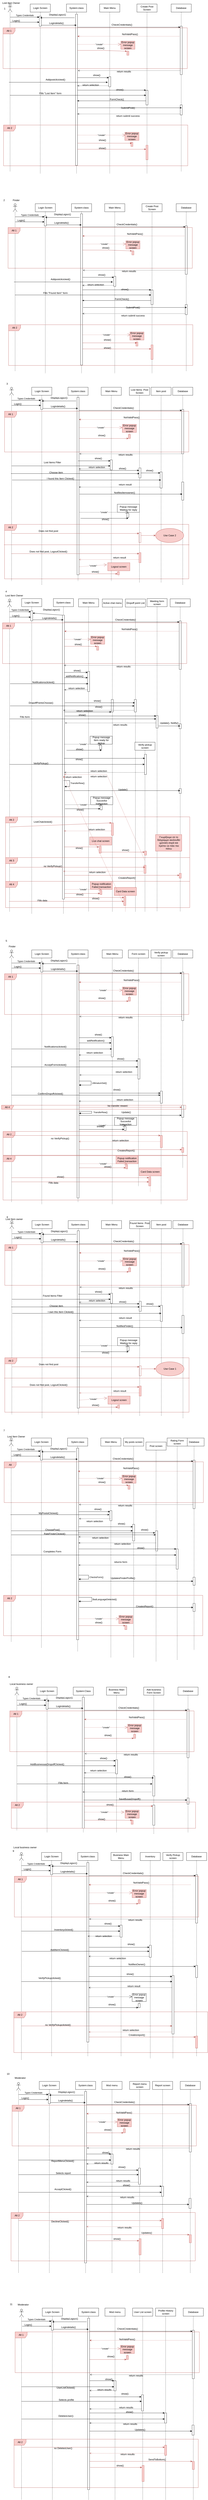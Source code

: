 <mxfile version="26.2.15">
  <diagram name="Page-1" id="6IuyNh4vv3iAzIVrRRAv">
    <mxGraphModel dx="1303" dy="825" grid="1" gridSize="10" guides="1" tooltips="1" connect="1" arrows="1" fold="1" page="1" pageScale="1" pageWidth="850" pageHeight="1100" math="0" shadow="0">
      <root>
        <mxCell id="0" />
        <mxCell id="1" parent="0" />
        <mxCell id="6zx5J-GpkoQrdZdaRuo2-12" style="rounded=0;orthogonalLoop=1;jettySize=auto;html=1;" parent="1" target="6zx5J-GpkoQrdZdaRuo2-11" edge="1">
          <mxGeometry relative="1" as="geometry">
            <mxPoint x="50" y="110" as="sourcePoint" />
            <mxPoint x="145.5" y="110" as="targetPoint" />
          </mxGeometry>
        </mxCell>
        <mxCell id="6zx5J-GpkoQrdZdaRuo2-1" value="" style="shape=umlLifeline;perimeter=lifelinePerimeter;whiteSpace=wrap;html=1;container=1;dropTarget=0;collapsible=0;recursiveResize=0;outlineConnect=0;portConstraint=eastwest;newEdgeStyle={&quot;curved&quot;:0,&quot;rounded&quot;:0};participant=umlActor;" parent="1" vertex="1">
          <mxGeometry x="40" y="20" width="20" height="830" as="geometry" />
        </mxCell>
        <mxCell id="6zx5J-GpkoQrdZdaRuo2-2" value="Login Screen" style="shape=umlLifeline;perimeter=lifelinePerimeter;whiteSpace=wrap;html=1;container=1;dropTarget=0;collapsible=0;recursiveResize=0;outlineConnect=0;portConstraint=eastwest;newEdgeStyle={&quot;curved&quot;:0,&quot;rounded&quot;:0};" parent="1" vertex="1">
          <mxGeometry x="150" y="20" width="100" height="840" as="geometry" />
        </mxCell>
        <mxCell id="6zx5J-GpkoQrdZdaRuo2-11" value="" style="html=1;points=[[0,0,0,0,5],[0,1,0,0,-5],[1,0,0,0,5],[1,1,0,0,-5]];perimeter=orthogonalPerimeter;outlineConnect=0;targetShapes=umlLifeline;portConstraint=eastwest;newEdgeStyle={&quot;curved&quot;:0,&quot;rounded&quot;:0};" parent="6zx5J-GpkoQrdZdaRuo2-2" vertex="1">
          <mxGeometry x="45" y="60" width="10" height="50" as="geometry" />
        </mxCell>
        <mxCell id="6zx5J-GpkoQrdZdaRuo2-3" value="System:class" style="shape=umlLifeline;perimeter=lifelinePerimeter;whiteSpace=wrap;html=1;container=1;dropTarget=0;collapsible=0;recursiveResize=0;outlineConnect=0;portConstraint=eastwest;newEdgeStyle={&quot;curved&quot;:0,&quot;rounded&quot;:0};" parent="1" vertex="1">
          <mxGeometry x="330" y="20" width="100" height="840" as="geometry" />
        </mxCell>
        <mxCell id="6zx5J-GpkoQrdZdaRuo2-14" value="" style="html=1;points=[[0,0,0,0,5],[0,1,0,0,-5],[1,0,0,0,5],[1,1,0,0,-5]];perimeter=orthogonalPerimeter;outlineConnect=0;targetShapes=umlLifeline;portConstraint=eastwest;newEdgeStyle={&quot;curved&quot;:0,&quot;rounded&quot;:0};" parent="6zx5J-GpkoQrdZdaRuo2-3" vertex="1">
          <mxGeometry x="45" y="50" width="10" height="750" as="geometry" />
        </mxCell>
        <mxCell id="6zx5J-GpkoQrdZdaRuo2-4" value="Main Menu" style="shape=umlLifeline;perimeter=lifelinePerimeter;whiteSpace=wrap;html=1;container=1;dropTarget=0;collapsible=0;recursiveResize=0;outlineConnect=0;portConstraint=eastwest;newEdgeStyle={&quot;curved&quot;:0,&quot;rounded&quot;:0};" parent="1" vertex="1">
          <mxGeometry x="495" y="20" width="100" height="840" as="geometry" />
        </mxCell>
        <mxCell id="6zx5J-GpkoQrdZdaRuo2-38" value="" style="html=1;points=[[0,0,0,0,5],[0,1,0,0,-5],[1,0,0,0,5],[1,1,0,0,-5]];perimeter=orthogonalPerimeter;outlineConnect=0;targetShapes=umlLifeline;portConstraint=eastwest;newEdgeStyle={&quot;curved&quot;:0,&quot;rounded&quot;:0};" parent="6zx5J-GpkoQrdZdaRuo2-4" vertex="1">
          <mxGeometry x="45" y="360" width="10" height="50" as="geometry" />
        </mxCell>
        <mxCell id="6zx5J-GpkoQrdZdaRuo2-5" value="Create Post Screen" style="shape=umlLifeline;perimeter=lifelinePerimeter;whiteSpace=wrap;html=1;container=1;dropTarget=0;collapsible=0;recursiveResize=0;outlineConnect=0;portConstraint=eastwest;newEdgeStyle={&quot;curved&quot;:0,&quot;rounded&quot;:0};" parent="1" vertex="1">
          <mxGeometry x="680" y="20" width="100" height="840" as="geometry" />
        </mxCell>
        <mxCell id="6zx5J-GpkoQrdZdaRuo2-6" value="Database" style="shape=umlLifeline;perimeter=lifelinePerimeter;whiteSpace=wrap;html=1;container=1;dropTarget=0;collapsible=0;recursiveResize=0;outlineConnect=0;portConstraint=eastwest;newEdgeStyle={&quot;curved&quot;:0,&quot;rounded&quot;:0};" parent="1" vertex="1">
          <mxGeometry x="850" y="20" width="100" height="830" as="geometry" />
        </mxCell>
        <mxCell id="6zx5J-GpkoQrdZdaRuo2-20" value="" style="html=1;points=[[0,0,0,0,5],[0,1,0,0,-5],[1,0,0,0,5],[1,1,0,0,-5]];perimeter=orthogonalPerimeter;outlineConnect=0;targetShapes=umlLifeline;portConstraint=eastwest;newEdgeStyle={&quot;curved&quot;:0,&quot;rounded&quot;:0};" parent="6zx5J-GpkoQrdZdaRuo2-6" vertex="1">
          <mxGeometry x="45" y="110" width="10" height="240" as="geometry" />
        </mxCell>
        <mxCell id="6zx5J-GpkoQrdZdaRuo2-156" value="" style="html=1;points=[[0,0,0,0,5],[0,1,0,0,-5],[1,0,0,0,5],[1,1,0,0,-5]];perimeter=orthogonalPerimeter;outlineConnect=0;targetShapes=umlLifeline;portConstraint=eastwest;newEdgeStyle={&quot;curved&quot;:0,&quot;rounded&quot;:0};" parent="6zx5J-GpkoQrdZdaRuo2-6" vertex="1">
          <mxGeometry x="45" y="500" width="10" height="50" as="geometry" />
        </mxCell>
        <mxCell id="6zx5J-GpkoQrdZdaRuo2-10" value="Types Credentials" style="html=1;verticalAlign=bottom;endArrow=block;curved=0;rounded=0;entryX=0;entryY=0;entryDx=0;entryDy=5;entryPerimeter=0;" parent="1" source="6zx5J-GpkoQrdZdaRuo2-1" target="6zx5J-GpkoQrdZdaRuo2-11" edge="1">
          <mxGeometry width="80" relative="1" as="geometry">
            <mxPoint x="400" y="430" as="sourcePoint" />
            <mxPoint x="480" y="430" as="targetPoint" />
          </mxGeometry>
        </mxCell>
        <mxCell id="6zx5J-GpkoQrdZdaRuo2-13" value="Login()" style="text;html=1;align=center;verticalAlign=middle;resizable=0;points=[];autosize=1;strokeColor=none;fillColor=none;" parent="1" vertex="1">
          <mxGeometry x="50" y="88" width="60" height="30" as="geometry" />
        </mxCell>
        <mxCell id="6zx5J-GpkoQrdZdaRuo2-16" style="rounded=0;orthogonalLoop=1;jettySize=auto;html=1;entryX=1;entryY=0;entryDx=0;entryDy=5;entryPerimeter=0;" parent="1" edge="1">
          <mxGeometry relative="1" as="geometry">
            <mxPoint x="370" y="88" as="sourcePoint" />
            <mxPoint x="200" y="88" as="targetPoint" />
          </mxGeometry>
        </mxCell>
        <mxCell id="6zx5J-GpkoQrdZdaRuo2-17" value="DisplayLogscr()" style="text;html=1;align=center;verticalAlign=middle;resizable=0;points=[];autosize=1;strokeColor=none;fillColor=none;" parent="1" vertex="1">
          <mxGeometry x="230" y="58" width="110" height="30" as="geometry" />
        </mxCell>
        <mxCell id="6zx5J-GpkoQrdZdaRuo2-18" style="rounded=0;orthogonalLoop=1;jettySize=auto;html=1;exitX=1;exitY=1;exitDx=0;exitDy=-5;exitPerimeter=0;" parent="1" source="6zx5J-GpkoQrdZdaRuo2-11" target="6zx5J-GpkoQrdZdaRuo2-3" edge="1">
          <mxGeometry relative="1" as="geometry" />
        </mxCell>
        <mxCell id="6zx5J-GpkoQrdZdaRuo2-19" value="Logindetails()" style="text;html=1;align=center;verticalAlign=middle;resizable=0;points=[];autosize=1;strokeColor=none;fillColor=none;" parent="1" vertex="1">
          <mxGeometry x="230" y="100" width="100" height="30" as="geometry" />
        </mxCell>
        <mxCell id="6zx5J-GpkoQrdZdaRuo2-21" style="rounded=0;orthogonalLoop=1;jettySize=auto;html=1;entryX=0;entryY=0;entryDx=0;entryDy=5;entryPerimeter=0;" parent="1" source="6zx5J-GpkoQrdZdaRuo2-14" target="6zx5J-GpkoQrdZdaRuo2-20" edge="1">
          <mxGeometry relative="1" as="geometry" />
        </mxCell>
        <mxCell id="6zx5J-GpkoQrdZdaRuo2-22" value="CheckCredentials()" style="text;html=1;align=center;verticalAlign=middle;resizable=0;points=[];autosize=1;strokeColor=none;fillColor=none;" parent="1" vertex="1">
          <mxGeometry x="540" y="108" width="130" height="30" as="geometry" />
        </mxCell>
        <mxCell id="6zx5J-GpkoQrdZdaRuo2-23" style="rounded=0;orthogonalLoop=1;jettySize=auto;html=1;dashed=1;endArrow=open;endFill=0;" parent="1" source="6zx5J-GpkoQrdZdaRuo2-20" edge="1">
          <mxGeometry relative="1" as="geometry">
            <mxPoint x="903" y="350" as="sourcePoint" />
            <mxPoint x="387.25" y="350" as="targetPoint" />
          </mxGeometry>
        </mxCell>
        <mxCell id="6zx5J-GpkoQrdZdaRuo2-24" value="return results" style="text;html=1;align=center;verticalAlign=middle;resizable=0;points=[];autosize=1;strokeColor=none;fillColor=none;" parent="1" vertex="1">
          <mxGeometry x="570" y="340" width="90" height="30" as="geometry" />
        </mxCell>
        <mxCell id="6zx5J-GpkoQrdZdaRuo2-28" style="rounded=0;orthogonalLoop=1;jettySize=auto;html=1;dashed=1;fillColor=#f8cecc;strokeColor=#b85450;" parent="1" target="6zx5J-GpkoQrdZdaRuo2-14" edge="1">
          <mxGeometry relative="1" as="geometry">
            <mxPoint x="890" y="180" as="sourcePoint" />
            <mxPoint x="310" y="180" as="targetPoint" />
          </mxGeometry>
        </mxCell>
        <mxCell id="6zx5J-GpkoQrdZdaRuo2-29" value="NotValidPass()" style="text;html=1;align=center;verticalAlign=middle;resizable=0;points=[];autosize=1;" parent="1" vertex="1">
          <mxGeometry x="595" y="155" width="100" height="30" as="geometry" />
        </mxCell>
        <mxCell id="6zx5J-GpkoQrdZdaRuo2-30" value="Alt 1" style="shape=umlFrame;whiteSpace=wrap;html=1;pointerEvents=0;fillColor=#f8cecc;strokeColor=#b85450;" parent="1" vertex="1">
          <mxGeometry x="15" y="138" width="915" height="202" as="geometry" />
        </mxCell>
        <mxCell id="6zx5J-GpkoQrdZdaRuo2-31" value="Error popup message screen" style="shape=umlLifeline;perimeter=lifelinePerimeter;whiteSpace=wrap;html=1;container=1;dropTarget=0;collapsible=0;recursiveResize=0;outlineConnect=0;portConstraint=eastwest;newEdgeStyle={&quot;curved&quot;:0,&quot;rounded&quot;:0};fillColor=#f8cecc;strokeColor=#b85450;" parent="1" vertex="1">
          <mxGeometry x="600" y="204" width="70" height="70" as="geometry" />
        </mxCell>
        <mxCell id="6zx5J-GpkoQrdZdaRuo2-32" value="" style="html=1;points=[[0,0,0,0,5],[0,1,0,0,-5],[1,0,0,0,5],[1,1,0,0,-5]];perimeter=orthogonalPerimeter;outlineConnect=0;targetShapes=umlLifeline;portConstraint=eastwest;newEdgeStyle={&quot;curved&quot;:0,&quot;rounded&quot;:0};fillColor=#f8cecc;strokeColor=#b85450;" parent="6zx5J-GpkoQrdZdaRuo2-31" vertex="1">
          <mxGeometry x="30" y="50" width="10" height="20" as="geometry" />
        </mxCell>
        <mxCell id="6zx5J-GpkoQrdZdaRuo2-33" value="&quot;create&quot;" style="endArrow=open;endSize=12;dashed=1;html=1;rounded=0;fillColor=#f8cecc;strokeColor=#b85450;entryX=0;entryY=0.229;entryDx=0;entryDy=0;entryPerimeter=0;" parent="1" source="6zx5J-GpkoQrdZdaRuo2-14" target="6zx5J-GpkoQrdZdaRuo2-31" edge="1">
          <mxGeometry width="160" relative="1" as="geometry">
            <mxPoint x="392.5" y="220" as="sourcePoint" />
            <mxPoint x="552.5" y="220" as="targetPoint" />
          </mxGeometry>
        </mxCell>
        <mxCell id="6zx5J-GpkoQrdZdaRuo2-34" style="rounded=0;orthogonalLoop=1;jettySize=auto;html=1;fillColor=#f8cecc;strokeColor=#b85450;" parent="1" source="6zx5J-GpkoQrdZdaRuo2-14" target="6zx5J-GpkoQrdZdaRuo2-32" edge="1">
          <mxGeometry relative="1" as="geometry">
            <mxPoint x="195" y="625" as="sourcePoint" />
            <Array as="points">
              <mxPoint x="510" y="250" />
            </Array>
          </mxGeometry>
        </mxCell>
        <mxCell id="6zx5J-GpkoQrdZdaRuo2-35" value="show()" style="text;html=1;align=center;verticalAlign=middle;resizable=0;points=[];autosize=1;strokeColor=none;fillColor=none;" parent="1" vertex="1">
          <mxGeometry x="470" y="224" width="60" height="30" as="geometry" />
        </mxCell>
        <mxCell id="6zx5J-GpkoQrdZdaRuo2-39" style="rounded=0;orthogonalLoop=1;jettySize=auto;html=1;entryX=0;entryY=0;entryDx=0;entryDy=5;entryPerimeter=0;" parent="1" source="6zx5J-GpkoQrdZdaRuo2-14" target="6zx5J-GpkoQrdZdaRuo2-38" edge="1">
          <mxGeometry relative="1" as="geometry" />
        </mxCell>
        <mxCell id="6zx5J-GpkoQrdZdaRuo2-40" value="show()" style="text;html=1;align=center;verticalAlign=middle;resizable=0;points=[];autosize=1;strokeColor=none;fillColor=none;" parent="1" vertex="1">
          <mxGeometry x="450" y="358" width="60" height="30" as="geometry" />
        </mxCell>
        <mxCell id="6zx5J-GpkoQrdZdaRuo2-41" style="rounded=0;orthogonalLoop=1;jettySize=auto;html=1;" parent="1" target="6zx5J-GpkoQrdZdaRuo2-44" edge="1">
          <mxGeometry relative="1" as="geometry">
            <mxPoint x="57.5" y="2010" as="sourcePoint" />
            <mxPoint x="153" y="2010" as="targetPoint" />
          </mxGeometry>
        </mxCell>
        <mxCell id="6zx5J-GpkoQrdZdaRuo2-42" value="" style="shape=umlLifeline;perimeter=lifelinePerimeter;whiteSpace=wrap;html=1;container=1;dropTarget=0;collapsible=0;recursiveResize=0;outlineConnect=0;portConstraint=eastwest;newEdgeStyle={&quot;curved&quot;:0,&quot;rounded&quot;:0};participant=umlActor;" parent="1" vertex="1">
          <mxGeometry x="47.5" y="1920" width="20" height="960" as="geometry" />
        </mxCell>
        <mxCell id="6zx5J-GpkoQrdZdaRuo2-43" value="Login Screen" style="shape=umlLifeline;perimeter=lifelinePerimeter;whiteSpace=wrap;html=1;container=1;dropTarget=0;collapsible=0;recursiveResize=0;outlineConnect=0;portConstraint=eastwest;newEdgeStyle={&quot;curved&quot;:0,&quot;rounded&quot;:0};" parent="1" vertex="1">
          <mxGeometry x="157.5" y="1920" width="100" height="980" as="geometry" />
        </mxCell>
        <mxCell id="6zx5J-GpkoQrdZdaRuo2-44" value="" style="html=1;points=[[0,0,0,0,5],[0,1,0,0,-5],[1,0,0,0,5],[1,1,0,0,-5]];perimeter=orthogonalPerimeter;outlineConnect=0;targetShapes=umlLifeline;portConstraint=eastwest;newEdgeStyle={&quot;curved&quot;:0,&quot;rounded&quot;:0};" parent="6zx5J-GpkoQrdZdaRuo2-43" vertex="1">
          <mxGeometry x="45" y="60" width="10" height="50" as="geometry" />
        </mxCell>
        <mxCell id="6zx5J-GpkoQrdZdaRuo2-45" value="System:class" style="shape=umlLifeline;perimeter=lifelinePerimeter;whiteSpace=wrap;html=1;container=1;dropTarget=0;collapsible=0;recursiveResize=0;outlineConnect=0;portConstraint=eastwest;newEdgeStyle={&quot;curved&quot;:0,&quot;rounded&quot;:0};" parent="1" vertex="1">
          <mxGeometry x="337.5" y="1920" width="100" height="960" as="geometry" />
        </mxCell>
        <mxCell id="6zx5J-GpkoQrdZdaRuo2-46" value="" style="html=1;points=[[0,0,0,0,5],[0,1,0,0,-5],[1,0,0,0,5],[1,1,0,0,-5]];perimeter=orthogonalPerimeter;outlineConnect=0;targetShapes=umlLifeline;portConstraint=eastwest;newEdgeStyle={&quot;curved&quot;:0,&quot;rounded&quot;:0};" parent="6zx5J-GpkoQrdZdaRuo2-45" vertex="1">
          <mxGeometry x="45" y="50" width="10" height="880" as="geometry" />
        </mxCell>
        <mxCell id="6zx5J-GpkoQrdZdaRuo2-47" value="Main Menu" style="shape=umlLifeline;perimeter=lifelinePerimeter;whiteSpace=wrap;html=1;container=1;dropTarget=0;collapsible=0;recursiveResize=0;outlineConnect=0;portConstraint=eastwest;newEdgeStyle={&quot;curved&quot;:0,&quot;rounded&quot;:0};" parent="1" vertex="1">
          <mxGeometry x="502.5" y="1920" width="100" height="960" as="geometry" />
        </mxCell>
        <mxCell id="6zx5J-GpkoQrdZdaRuo2-48" value="" style="html=1;points=[[0,0,0,0,5],[0,1,0,0,-5],[1,0,0,0,5],[1,1,0,0,-5]];perimeter=orthogonalPerimeter;outlineConnect=0;targetShapes=umlLifeline;portConstraint=eastwest;newEdgeStyle={&quot;curved&quot;:0,&quot;rounded&quot;:0};" parent="6zx5J-GpkoQrdZdaRuo2-47" vertex="1">
          <mxGeometry x="45" y="360" width="10" height="50" as="geometry" />
        </mxCell>
        <mxCell id="6zx5J-GpkoQrdZdaRuo2-49" value="Lost Items&amp;nbsp; Post Screen" style="shape=umlLifeline;perimeter=lifelinePerimeter;whiteSpace=wrap;html=1;container=1;dropTarget=0;collapsible=0;recursiveResize=0;outlineConnect=0;portConstraint=eastwest;newEdgeStyle={&quot;curved&quot;:0,&quot;rounded&quot;:0};" parent="1" vertex="1">
          <mxGeometry x="642.5" y="1920" width="100" height="970" as="geometry" />
        </mxCell>
        <mxCell id="6zx5J-GpkoQrdZdaRuo2-249" value="" style="html=1;points=[[0,0,0,0,5],[0,1,0,0,-5],[1,0,0,0,5],[1,1,0,0,-5]];perimeter=orthogonalPerimeter;outlineConnect=0;targetShapes=umlLifeline;portConstraint=eastwest;newEdgeStyle={&quot;curved&quot;:0,&quot;rounded&quot;:0};" parent="6zx5J-GpkoQrdZdaRuo2-49" vertex="1">
          <mxGeometry x="47.5" y="400" width="10" height="50" as="geometry" />
        </mxCell>
        <mxCell id="6zx5J-GpkoQrdZdaRuo2-278" value="" style="html=1;points=[[0,0,0,0,5],[0,1,0,0,-5],[1,0,0,0,5],[1,1,0,0,-5]];perimeter=orthogonalPerimeter;outlineConnect=0;targetShapes=umlLifeline;portConstraint=eastwest;newEdgeStyle={&quot;curved&quot;:0,&quot;rounded&quot;:0};fillColor=none;strokeColor=#b85450;" parent="6zx5J-GpkoQrdZdaRuo2-49" vertex="1">
          <mxGeometry x="47.5" y="720" width="10" height="50" as="geometry" />
        </mxCell>
        <mxCell id="6zx5J-GpkoQrdZdaRuo2-283" value="" style="html=1;points=[[0,0,0,0,5],[0,1,0,0,-5],[1,0,0,0,5],[1,1,0,0,-5]];perimeter=orthogonalPerimeter;outlineConnect=0;targetShapes=umlLifeline;portConstraint=eastwest;newEdgeStyle={&quot;curved&quot;:0,&quot;rounded&quot;:0};fillColor=#f8cecc;strokeColor=#b85450;fontColor=#FF0000;" parent="6zx5J-GpkoQrdZdaRuo2-49" vertex="1">
          <mxGeometry x="47.5" y="820" width="10" height="50" as="geometry" />
        </mxCell>
        <mxCell id="6zx5J-GpkoQrdZdaRuo2-284" style="rounded=0;orthogonalLoop=1;jettySize=auto;html=1;entryX=0;entryY=0;entryDx=0;entryDy=5;entryPerimeter=0;fillColor=#f8cecc;strokeColor=#b85450;fontColor=#FF0000;" parent="6zx5J-GpkoQrdZdaRuo2-49" target="6zx5J-GpkoQrdZdaRuo2-283" edge="1">
          <mxGeometry relative="1" as="geometry">
            <mxPoint x="-585.5" y="825" as="sourcePoint" />
            <mxPoint x="17.5" y="950" as="targetPoint" />
          </mxGeometry>
        </mxCell>
        <mxCell id="6zx5J-GpkoQrdZdaRuo2-50" value="Database" style="shape=umlLifeline;perimeter=lifelinePerimeter;whiteSpace=wrap;html=1;container=1;dropTarget=0;collapsible=0;recursiveResize=0;outlineConnect=0;portConstraint=eastwest;newEdgeStyle={&quot;curved&quot;:0,&quot;rounded&quot;:0};" parent="1" vertex="1">
          <mxGeometry x="857.5" y="1920" width="100" height="980" as="geometry" />
        </mxCell>
        <mxCell id="6zx5J-GpkoQrdZdaRuo2-51" value="" style="html=1;points=[[0,0,0,0,5],[0,1,0,0,-5],[1,0,0,0,5],[1,1,0,0,-5]];perimeter=orthogonalPerimeter;outlineConnect=0;targetShapes=umlLifeline;portConstraint=eastwest;newEdgeStyle={&quot;curved&quot;:0,&quot;rounded&quot;:0};" parent="6zx5J-GpkoQrdZdaRuo2-50" vertex="1">
          <mxGeometry x="45" y="110" width="10" height="220" as="geometry" />
        </mxCell>
        <mxCell id="6zx5J-GpkoQrdZdaRuo2-265" value="" style="html=1;points=[[0,0,0,0,5],[0,1,0,0,-5],[1,0,0,0,5],[1,1,0,0,-5]];perimeter=orthogonalPerimeter;outlineConnect=0;targetShapes=umlLifeline;portConstraint=eastwest;newEdgeStyle={&quot;curved&quot;:0,&quot;rounded&quot;:0};" parent="6zx5J-GpkoQrdZdaRuo2-50" vertex="1">
          <mxGeometry x="45" y="470" width="10" height="90" as="geometry" />
        </mxCell>
        <mxCell id="6zx5J-GpkoQrdZdaRuo2-52" value="Types Credentials" style="html=1;verticalAlign=bottom;endArrow=block;curved=0;rounded=0;entryX=0;entryY=0;entryDx=0;entryDy=5;entryPerimeter=0;" parent="1" source="6zx5J-GpkoQrdZdaRuo2-42" target="6zx5J-GpkoQrdZdaRuo2-44" edge="1">
          <mxGeometry width="80" relative="1" as="geometry">
            <mxPoint x="407.5" y="2330" as="sourcePoint" />
            <mxPoint x="487.5" y="2330" as="targetPoint" />
          </mxGeometry>
        </mxCell>
        <mxCell id="6zx5J-GpkoQrdZdaRuo2-53" value="Login()" style="text;html=1;align=center;verticalAlign=middle;resizable=0;points=[];autosize=1;strokeColor=none;fillColor=none;" parent="1" vertex="1">
          <mxGeometry x="57.5" y="1988" width="60" height="30" as="geometry" />
        </mxCell>
        <mxCell id="6zx5J-GpkoQrdZdaRuo2-54" style="rounded=0;orthogonalLoop=1;jettySize=auto;html=1;entryX=1;entryY=0;entryDx=0;entryDy=5;entryPerimeter=0;" parent="1" edge="1">
          <mxGeometry relative="1" as="geometry">
            <mxPoint x="377.5" y="1988" as="sourcePoint" />
            <mxPoint x="207.5" y="1988" as="targetPoint" />
          </mxGeometry>
        </mxCell>
        <mxCell id="6zx5J-GpkoQrdZdaRuo2-55" value="DisplayLogscr()" style="text;html=1;align=center;verticalAlign=middle;resizable=0;points=[];autosize=1;strokeColor=none;fillColor=none;" parent="1" vertex="1">
          <mxGeometry x="237.5" y="1958" width="110" height="30" as="geometry" />
        </mxCell>
        <mxCell id="6zx5J-GpkoQrdZdaRuo2-56" style="rounded=0;orthogonalLoop=1;jettySize=auto;html=1;exitX=1;exitY=1;exitDx=0;exitDy=-5;exitPerimeter=0;" parent="1" source="6zx5J-GpkoQrdZdaRuo2-44" target="6zx5J-GpkoQrdZdaRuo2-45" edge="1">
          <mxGeometry relative="1" as="geometry" />
        </mxCell>
        <mxCell id="6zx5J-GpkoQrdZdaRuo2-57" value="Logindetails()" style="text;html=1;align=center;verticalAlign=middle;resizable=0;points=[];autosize=1;strokeColor=none;fillColor=none;" parent="1" vertex="1">
          <mxGeometry x="237.5" y="2000" width="100" height="30" as="geometry" />
        </mxCell>
        <mxCell id="6zx5J-GpkoQrdZdaRuo2-58" style="rounded=0;orthogonalLoop=1;jettySize=auto;html=1;entryX=0;entryY=0;entryDx=0;entryDy=5;entryPerimeter=0;" parent="1" source="6zx5J-GpkoQrdZdaRuo2-46" target="6zx5J-GpkoQrdZdaRuo2-51" edge="1">
          <mxGeometry relative="1" as="geometry" />
        </mxCell>
        <mxCell id="6zx5J-GpkoQrdZdaRuo2-59" value="CheckCredentials()" style="text;html=1;align=center;verticalAlign=middle;resizable=0;points=[];autosize=1;strokeColor=none;fillColor=none;" parent="1" vertex="1">
          <mxGeometry x="547.5" y="2008" width="130" height="30" as="geometry" />
        </mxCell>
        <mxCell id="6zx5J-GpkoQrdZdaRuo2-60" style="rounded=0;orthogonalLoop=1;jettySize=auto;html=1;dashed=1;endArrow=open;endFill=0;" parent="1" source="6zx5J-GpkoQrdZdaRuo2-51" edge="1">
          <mxGeometry relative="1" as="geometry">
            <mxPoint x="910.5" y="2250" as="sourcePoint" />
            <mxPoint x="394.75" y="2250" as="targetPoint" />
          </mxGeometry>
        </mxCell>
        <mxCell id="6zx5J-GpkoQrdZdaRuo2-61" value="return results" style="text;html=1;align=center;verticalAlign=middle;resizable=0;points=[];autosize=1;strokeColor=none;fillColor=none;" parent="1" vertex="1">
          <mxGeometry x="577.5" y="2240" width="90" height="30" as="geometry" />
        </mxCell>
        <mxCell id="6zx5J-GpkoQrdZdaRuo2-62" style="rounded=0;orthogonalLoop=1;jettySize=auto;html=1;dashed=1;fillColor=#f8cecc;strokeColor=#b85450;" parent="1" target="6zx5J-GpkoQrdZdaRuo2-46" edge="1">
          <mxGeometry relative="1" as="geometry">
            <mxPoint x="897.5" y="2080" as="sourcePoint" />
            <mxPoint x="317.5" y="2080" as="targetPoint" />
          </mxGeometry>
        </mxCell>
        <mxCell id="6zx5J-GpkoQrdZdaRuo2-63" value="NotValidPass()" style="text;html=1;align=center;verticalAlign=middle;resizable=0;points=[];autosize=1;" parent="1" vertex="1">
          <mxGeometry x="602.5" y="2055" width="100" height="30" as="geometry" />
        </mxCell>
        <mxCell id="6zx5J-GpkoQrdZdaRuo2-64" value="Alt 1" style="shape=umlFrame;whiteSpace=wrap;html=1;pointerEvents=0;fillColor=#f8cecc;strokeColor=#b85450;" parent="1" vertex="1">
          <mxGeometry x="22.5" y="2039" width="915" height="202" as="geometry" />
        </mxCell>
        <mxCell id="6zx5J-GpkoQrdZdaRuo2-65" value="Error popup message screen" style="shape=umlLifeline;perimeter=lifelinePerimeter;whiteSpace=wrap;html=1;container=1;dropTarget=0;collapsible=0;recursiveResize=0;outlineConnect=0;portConstraint=eastwest;newEdgeStyle={&quot;curved&quot;:0,&quot;rounded&quot;:0};fillColor=#f8cecc;strokeColor=#b85450;" parent="1" vertex="1">
          <mxGeometry x="607.5" y="2104" width="70" height="70" as="geometry" />
        </mxCell>
        <mxCell id="6zx5J-GpkoQrdZdaRuo2-66" value="" style="html=1;points=[[0,0,0,0,5],[0,1,0,0,-5],[1,0,0,0,5],[1,1,0,0,-5]];perimeter=orthogonalPerimeter;outlineConnect=0;targetShapes=umlLifeline;portConstraint=eastwest;newEdgeStyle={&quot;curved&quot;:0,&quot;rounded&quot;:0};fillColor=#f8cecc;strokeColor=#b85450;" parent="6zx5J-GpkoQrdZdaRuo2-65" vertex="1">
          <mxGeometry x="30" y="50" width="10" height="20" as="geometry" />
        </mxCell>
        <mxCell id="6zx5J-GpkoQrdZdaRuo2-67" value="&quot;create&quot;" style="endArrow=open;endSize=12;dashed=1;html=1;rounded=0;fillColor=#f8cecc;strokeColor=#b85450;entryX=0;entryY=0.229;entryDx=0;entryDy=0;entryPerimeter=0;" parent="1" source="6zx5J-GpkoQrdZdaRuo2-46" target="6zx5J-GpkoQrdZdaRuo2-65" edge="1">
          <mxGeometry width="160" relative="1" as="geometry">
            <mxPoint x="400" y="2120" as="sourcePoint" />
            <mxPoint x="560" y="2120" as="targetPoint" />
          </mxGeometry>
        </mxCell>
        <mxCell id="6zx5J-GpkoQrdZdaRuo2-68" style="rounded=0;orthogonalLoop=1;jettySize=auto;html=1;fillColor=#f8cecc;strokeColor=#b85450;" parent="1" source="6zx5J-GpkoQrdZdaRuo2-46" target="6zx5J-GpkoQrdZdaRuo2-66" edge="1">
          <mxGeometry relative="1" as="geometry">
            <mxPoint x="202.5" y="2525" as="sourcePoint" />
          </mxGeometry>
        </mxCell>
        <mxCell id="6zx5J-GpkoQrdZdaRuo2-69" value="show()" style="text;html=1;align=center;verticalAlign=middle;resizable=0;points=[];autosize=1;strokeColor=none;fillColor=none;" parent="1" vertex="1">
          <mxGeometry x="475" y="2144" width="60" height="30" as="geometry" />
        </mxCell>
        <mxCell id="6zx5J-GpkoQrdZdaRuo2-70" style="rounded=0;orthogonalLoop=1;jettySize=auto;html=1;entryX=0;entryY=0;entryDx=0;entryDy=5;entryPerimeter=0;" parent="1" source="6zx5J-GpkoQrdZdaRuo2-45" target="6zx5J-GpkoQrdZdaRuo2-48" edge="1">
          <mxGeometry relative="1" as="geometry" />
        </mxCell>
        <mxCell id="6zx5J-GpkoQrdZdaRuo2-71" value="show()" style="text;html=1;align=center;verticalAlign=middle;resizable=0;points=[];autosize=1;strokeColor=none;fillColor=none;" parent="1" vertex="1">
          <mxGeometry x="457.5" y="2258" width="60" height="30" as="geometry" />
        </mxCell>
        <mxCell id="6zx5J-GpkoQrdZdaRuo2-72" style="rounded=0;orthogonalLoop=1;jettySize=auto;html=1;" parent="1" target="6zx5J-GpkoQrdZdaRuo2-75" edge="1">
          <mxGeometry relative="1" as="geometry">
            <mxPoint x="83.75" y="8455" as="sourcePoint" />
            <mxPoint x="179.25" y="8455" as="targetPoint" />
          </mxGeometry>
        </mxCell>
        <mxCell id="6zx5J-GpkoQrdZdaRuo2-73" value="" style="shape=umlLifeline;perimeter=lifelinePerimeter;whiteSpace=wrap;html=1;container=1;dropTarget=0;collapsible=0;recursiveResize=0;outlineConnect=0;portConstraint=eastwest;newEdgeStyle={&quot;curved&quot;:0,&quot;rounded&quot;:0};participant=umlActor;" parent="1" vertex="1">
          <mxGeometry x="73.75" y="8365" width="20" height="710" as="geometry" />
        </mxCell>
        <mxCell id="6zx5J-GpkoQrdZdaRuo2-74" value="Login Screen" style="shape=umlLifeline;perimeter=lifelinePerimeter;whiteSpace=wrap;html=1;container=1;dropTarget=0;collapsible=0;recursiveResize=0;outlineConnect=0;portConstraint=eastwest;newEdgeStyle={&quot;curved&quot;:0,&quot;rounded&quot;:0};" parent="1" vertex="1">
          <mxGeometry x="183.75" y="8365" width="100" height="720" as="geometry" />
        </mxCell>
        <mxCell id="6zx5J-GpkoQrdZdaRuo2-75" value="" style="html=1;points=[[0,0,0,0,5],[0,1,0,0,-5],[1,0,0,0,5],[1,1,0,0,-5]];perimeter=orthogonalPerimeter;outlineConnect=0;targetShapes=umlLifeline;portConstraint=eastwest;newEdgeStyle={&quot;curved&quot;:0,&quot;rounded&quot;:0};" parent="6zx5J-GpkoQrdZdaRuo2-74" vertex="1">
          <mxGeometry x="45" y="60" width="10" height="50" as="geometry" />
        </mxCell>
        <mxCell id="6zx5J-GpkoQrdZdaRuo2-76" value="System:Class" style="shape=umlLifeline;perimeter=lifelinePerimeter;whiteSpace=wrap;html=1;container=1;dropTarget=0;collapsible=0;recursiveResize=0;outlineConnect=0;portConstraint=eastwest;newEdgeStyle={&quot;curved&quot;:0,&quot;rounded&quot;:0};" parent="1" vertex="1">
          <mxGeometry x="363.75" y="8365" width="100" height="720" as="geometry" />
        </mxCell>
        <mxCell id="6zx5J-GpkoQrdZdaRuo2-77" value="" style="html=1;points=[[0,0,0,0,5],[0,1,0,0,-5],[1,0,0,0,5],[1,1,0,0,-5]];perimeter=orthogonalPerimeter;outlineConnect=0;targetShapes=umlLifeline;portConstraint=eastwest;newEdgeStyle={&quot;curved&quot;:0,&quot;rounded&quot;:0};" parent="6zx5J-GpkoQrdZdaRuo2-76" vertex="1">
          <mxGeometry x="45" y="50" width="10" height="650" as="geometry" />
        </mxCell>
        <mxCell id="6zx5J-GpkoQrdZdaRuo2-78" value="Business Main Menu" style="shape=umlLifeline;perimeter=lifelinePerimeter;whiteSpace=wrap;html=1;container=1;dropTarget=0;collapsible=0;recursiveResize=0;outlineConnect=0;portConstraint=eastwest;newEdgeStyle={&quot;curved&quot;:0,&quot;rounded&quot;:0};" parent="1" vertex="1">
          <mxGeometry x="528.75" y="8365" width="100" height="720" as="geometry" />
        </mxCell>
        <mxCell id="6zx5J-GpkoQrdZdaRuo2-79" value="" style="html=1;points=[[0,0,0,0,5],[0,1,0,0,-5],[1,0,0,0,5],[1,1,0,0,-5]];perimeter=orthogonalPerimeter;outlineConnect=0;targetShapes=umlLifeline;portConstraint=eastwest;newEdgeStyle={&quot;curved&quot;:0,&quot;rounded&quot;:0};" parent="6zx5J-GpkoQrdZdaRuo2-78" vertex="1">
          <mxGeometry x="45" y="360" width="10" height="70" as="geometry" />
        </mxCell>
        <mxCell id="6zx5J-GpkoQrdZdaRuo2-80" value="Add business Form Screen" style="shape=umlLifeline;perimeter=lifelinePerimeter;whiteSpace=wrap;html=1;container=1;dropTarget=0;collapsible=0;recursiveResize=0;outlineConnect=0;portConstraint=eastwest;newEdgeStyle={&quot;curved&quot;:0,&quot;rounded&quot;:0};" parent="1" vertex="1">
          <mxGeometry x="713.75" y="8365" width="100" height="730" as="geometry" />
        </mxCell>
        <mxCell id="6zx5J-GpkoQrdZdaRuo2-303" value="" style="html=1;points=[[0,0,0,0,5],[0,1,0,0,-5],[1,0,0,0,5],[1,1,0,0,-5]];perimeter=orthogonalPerimeter;outlineConnect=0;targetShapes=umlLifeline;portConstraint=eastwest;newEdgeStyle={&quot;curved&quot;:0,&quot;rounded&quot;:0};" parent="6zx5J-GpkoQrdZdaRuo2-80" vertex="1">
          <mxGeometry x="45" y="440" width="10" height="100" as="geometry" />
        </mxCell>
        <mxCell id="6zx5J-GpkoQrdZdaRuo2-329" value="" style="html=1;points=[[0,0,0,0,5],[0,1,0,0,-5],[1,0,0,0,5],[1,1,0,0,-5]];perimeter=orthogonalPerimeter;outlineConnect=0;targetShapes=umlLifeline;portConstraint=eastwest;newEdgeStyle={&quot;curved&quot;:0,&quot;rounded&quot;:0};" parent="6zx5J-GpkoQrdZdaRuo2-80" vertex="1">
          <mxGeometry x="45" y="585" width="10" height="100" as="geometry" />
        </mxCell>
        <mxCell id="6zx5J-GpkoQrdZdaRuo2-81" value="Database" style="shape=umlLifeline;perimeter=lifelinePerimeter;whiteSpace=wrap;html=1;container=1;dropTarget=0;collapsible=0;recursiveResize=0;outlineConnect=0;portConstraint=eastwest;newEdgeStyle={&quot;curved&quot;:0,&quot;rounded&quot;:0};" parent="1" vertex="1">
          <mxGeometry x="883.75" y="8365" width="100" height="720" as="geometry" />
        </mxCell>
        <mxCell id="6zx5J-GpkoQrdZdaRuo2-82" value="" style="html=1;points=[[0,0,0,0,5],[0,1,0,0,-5],[1,0,0,0,5],[1,1,0,0,-5]];perimeter=orthogonalPerimeter;outlineConnect=0;targetShapes=umlLifeline;portConstraint=eastwest;newEdgeStyle={&quot;curved&quot;:0,&quot;rounded&quot;:0};" parent="6zx5J-GpkoQrdZdaRuo2-81" vertex="1">
          <mxGeometry x="45" y="110" width="10" height="240" as="geometry" />
        </mxCell>
        <mxCell id="6zx5J-GpkoQrdZdaRuo2-316" value="" style="html=1;points=[[0,0,0,0,5],[0,1,0,0,-5],[1,0,0,0,5],[1,1,0,0,-5]];perimeter=orthogonalPerimeter;outlineConnect=0;targetShapes=umlLifeline;portConstraint=eastwest;newEdgeStyle={&quot;curved&quot;:0,&quot;rounded&quot;:0};" parent="6zx5J-GpkoQrdZdaRuo2-81" vertex="1">
          <mxGeometry x="45" y="550" width="10" height="30" as="geometry" />
        </mxCell>
        <mxCell id="6zx5J-GpkoQrdZdaRuo2-83" value="Types Credentials" style="html=1;verticalAlign=bottom;endArrow=block;curved=0;rounded=0;entryX=0;entryY=0;entryDx=0;entryDy=5;entryPerimeter=0;" parent="1" source="6zx5J-GpkoQrdZdaRuo2-73" target="6zx5J-GpkoQrdZdaRuo2-75" edge="1">
          <mxGeometry width="80" relative="1" as="geometry">
            <mxPoint x="433.75" y="8775" as="sourcePoint" />
            <mxPoint x="513.75" y="8775" as="targetPoint" />
          </mxGeometry>
        </mxCell>
        <mxCell id="6zx5J-GpkoQrdZdaRuo2-84" value="Login()" style="text;html=1;align=center;verticalAlign=middle;resizable=0;points=[];autosize=1;strokeColor=none;fillColor=none;" parent="1" vertex="1">
          <mxGeometry x="83.75" y="8433" width="60" height="30" as="geometry" />
        </mxCell>
        <mxCell id="6zx5J-GpkoQrdZdaRuo2-85" style="rounded=0;orthogonalLoop=1;jettySize=auto;html=1;entryX=1;entryY=0;entryDx=0;entryDy=5;entryPerimeter=0;" parent="1" edge="1">
          <mxGeometry relative="1" as="geometry">
            <mxPoint x="403.75" y="8433" as="sourcePoint" />
            <mxPoint x="233.75" y="8433" as="targetPoint" />
          </mxGeometry>
        </mxCell>
        <mxCell id="6zx5J-GpkoQrdZdaRuo2-86" value="DisplayLogscr()" style="text;html=1;align=center;verticalAlign=middle;resizable=0;points=[];autosize=1;strokeColor=none;fillColor=none;" parent="1" vertex="1">
          <mxGeometry x="263.75" y="8403" width="110" height="30" as="geometry" />
        </mxCell>
        <mxCell id="6zx5J-GpkoQrdZdaRuo2-87" style="rounded=0;orthogonalLoop=1;jettySize=auto;html=1;exitX=1;exitY=1;exitDx=0;exitDy=-5;exitPerimeter=0;" parent="1" source="6zx5J-GpkoQrdZdaRuo2-75" target="6zx5J-GpkoQrdZdaRuo2-76" edge="1">
          <mxGeometry relative="1" as="geometry" />
        </mxCell>
        <mxCell id="6zx5J-GpkoQrdZdaRuo2-88" value="Logindetails()" style="text;html=1;align=center;verticalAlign=middle;resizable=0;points=[];autosize=1;strokeColor=none;fillColor=none;" parent="1" vertex="1">
          <mxGeometry x="263.75" y="8445" width="100" height="30" as="geometry" />
        </mxCell>
        <mxCell id="6zx5J-GpkoQrdZdaRuo2-89" style="rounded=0;orthogonalLoop=1;jettySize=auto;html=1;entryX=0;entryY=0;entryDx=0;entryDy=5;entryPerimeter=0;" parent="1" source="6zx5J-GpkoQrdZdaRuo2-77" target="6zx5J-GpkoQrdZdaRuo2-82" edge="1">
          <mxGeometry relative="1" as="geometry" />
        </mxCell>
        <mxCell id="6zx5J-GpkoQrdZdaRuo2-90" value="CheckCredentials()" style="text;html=1;align=center;verticalAlign=middle;resizable=0;points=[];autosize=1;strokeColor=none;fillColor=none;" parent="1" vertex="1">
          <mxGeometry x="573.75" y="8453" width="130" height="30" as="geometry" />
        </mxCell>
        <mxCell id="6zx5J-GpkoQrdZdaRuo2-91" style="rounded=0;orthogonalLoop=1;jettySize=auto;html=1;dashed=1;endArrow=open;endFill=0;" parent="1" source="6zx5J-GpkoQrdZdaRuo2-82" edge="1">
          <mxGeometry relative="1" as="geometry">
            <mxPoint x="936.75" y="8695" as="sourcePoint" />
            <mxPoint x="421" y="8695" as="targetPoint" />
          </mxGeometry>
        </mxCell>
        <mxCell id="6zx5J-GpkoQrdZdaRuo2-92" value="return results" style="text;html=1;align=center;verticalAlign=middle;resizable=0;points=[];autosize=1;strokeColor=none;fillColor=none;" parent="1" vertex="1">
          <mxGeometry x="603.75" y="8685" width="90" height="30" as="geometry" />
        </mxCell>
        <mxCell id="6zx5J-GpkoQrdZdaRuo2-93" style="rounded=0;orthogonalLoop=1;jettySize=auto;html=1;dashed=1;fillColor=#f8cecc;strokeColor=#b85450;" parent="1" target="6zx5J-GpkoQrdZdaRuo2-77" edge="1">
          <mxGeometry relative="1" as="geometry">
            <mxPoint x="923.75" y="8525" as="sourcePoint" />
            <mxPoint x="343.75" y="8525" as="targetPoint" />
          </mxGeometry>
        </mxCell>
        <mxCell id="6zx5J-GpkoQrdZdaRuo2-94" value="NotValidPass()" style="text;html=1;align=center;verticalAlign=middle;resizable=0;points=[];autosize=1;" parent="1" vertex="1">
          <mxGeometry x="628.75" y="8500" width="100" height="30" as="geometry" />
        </mxCell>
        <mxCell id="6zx5J-GpkoQrdZdaRuo2-95" value="Alt 1" style="shape=umlFrame;whiteSpace=wrap;html=1;pointerEvents=0;fillColor=#f8cecc;strokeColor=#b85450;" parent="1" vertex="1">
          <mxGeometry x="48.75" y="8483" width="915" height="202" as="geometry" />
        </mxCell>
        <mxCell id="6zx5J-GpkoQrdZdaRuo2-96" value="Error popup message screen" style="shape=umlLifeline;perimeter=lifelinePerimeter;whiteSpace=wrap;html=1;container=1;dropTarget=0;collapsible=0;recursiveResize=0;outlineConnect=0;portConstraint=eastwest;newEdgeStyle={&quot;curved&quot;:0,&quot;rounded&quot;:0};fillColor=#f8cecc;strokeColor=#b85450;" parent="1" vertex="1">
          <mxGeometry x="633.75" y="8549" width="70" height="70" as="geometry" />
        </mxCell>
        <mxCell id="6zx5J-GpkoQrdZdaRuo2-97" value="" style="html=1;points=[[0,0,0,0,5],[0,1,0,0,-5],[1,0,0,0,5],[1,1,0,0,-5]];perimeter=orthogonalPerimeter;outlineConnect=0;targetShapes=umlLifeline;portConstraint=eastwest;newEdgeStyle={&quot;curved&quot;:0,&quot;rounded&quot;:0};fillColor=#f8cecc;strokeColor=#b85450;" parent="6zx5J-GpkoQrdZdaRuo2-96" vertex="1">
          <mxGeometry x="30" y="50" width="10" height="20" as="geometry" />
        </mxCell>
        <mxCell id="6zx5J-GpkoQrdZdaRuo2-98" value="&quot;create&quot;" style="endArrow=open;endSize=12;dashed=1;html=1;rounded=0;fillColor=#f8cecc;strokeColor=#b85450;entryX=0;entryY=0.229;entryDx=0;entryDy=0;entryPerimeter=0;" parent="1" source="6zx5J-GpkoQrdZdaRuo2-77" target="6zx5J-GpkoQrdZdaRuo2-96" edge="1">
          <mxGeometry width="160" relative="1" as="geometry">
            <mxPoint x="426.25" y="8565" as="sourcePoint" />
            <mxPoint x="586.25" y="8565" as="targetPoint" />
          </mxGeometry>
        </mxCell>
        <mxCell id="6zx5J-GpkoQrdZdaRuo2-99" style="rounded=0;orthogonalLoop=1;jettySize=auto;html=1;fillColor=#f8cecc;strokeColor=#b85450;" parent="1" source="6zx5J-GpkoQrdZdaRuo2-77" target="6zx5J-GpkoQrdZdaRuo2-97" edge="1">
          <mxGeometry relative="1" as="geometry">
            <mxPoint x="228.75" y="8970" as="sourcePoint" />
          </mxGeometry>
        </mxCell>
        <mxCell id="6zx5J-GpkoQrdZdaRuo2-100" value="show()" style="text;html=1;align=center;verticalAlign=middle;resizable=0;points=[];autosize=1;strokeColor=none;fillColor=none;" parent="1" vertex="1">
          <mxGeometry x="506.25" y="8589" width="60" height="30" as="geometry" />
        </mxCell>
        <mxCell id="6zx5J-GpkoQrdZdaRuo2-101" style="rounded=0;orthogonalLoop=1;jettySize=auto;html=1;entryX=0;entryY=0;entryDx=0;entryDy=5;entryPerimeter=0;" parent="1" source="6zx5J-GpkoQrdZdaRuo2-77" target="6zx5J-GpkoQrdZdaRuo2-79" edge="1">
          <mxGeometry relative="1" as="geometry" />
        </mxCell>
        <mxCell id="6zx5J-GpkoQrdZdaRuo2-102" value="show()" style="text;html=1;align=center;verticalAlign=middle;resizable=0;points=[];autosize=1;strokeColor=none;fillColor=none;" parent="1" vertex="1">
          <mxGeometry x="483.75" y="8703" width="60" height="30" as="geometry" />
        </mxCell>
        <mxCell id="6zx5J-GpkoQrdZdaRuo2-103" style="rounded=0;orthogonalLoop=1;jettySize=auto;html=1;" parent="1" target="6zx5J-GpkoQrdZdaRuo2-106" edge="1">
          <mxGeometry relative="1" as="geometry">
            <mxPoint x="106.25" y="9275" as="sourcePoint" />
            <mxPoint x="201.75" y="9275" as="targetPoint" />
          </mxGeometry>
        </mxCell>
        <mxCell id="6zx5J-GpkoQrdZdaRuo2-104" value="" style="shape=umlLifeline;perimeter=lifelinePerimeter;whiteSpace=wrap;html=1;container=1;dropTarget=0;collapsible=0;recursiveResize=0;outlineConnect=0;portConstraint=eastwest;newEdgeStyle={&quot;curved&quot;:0,&quot;rounded&quot;:0};participant=umlActor;" parent="1" vertex="1">
          <mxGeometry x="96.25" y="9185" width="20" height="1030" as="geometry" />
        </mxCell>
        <mxCell id="6zx5J-GpkoQrdZdaRuo2-105" value="Login Screen" style="shape=umlLifeline;perimeter=lifelinePerimeter;whiteSpace=wrap;html=1;container=1;dropTarget=0;collapsible=0;recursiveResize=0;outlineConnect=0;portConstraint=eastwest;newEdgeStyle={&quot;curved&quot;:0,&quot;rounded&quot;:0};" parent="1" vertex="1">
          <mxGeometry x="206.25" y="9185" width="100" height="1010" as="geometry" />
        </mxCell>
        <mxCell id="6zx5J-GpkoQrdZdaRuo2-106" value="" style="html=1;points=[[0,0,0,0,5],[0,1,0,0,-5],[1,0,0,0,5],[1,1,0,0,-5]];perimeter=orthogonalPerimeter;outlineConnect=0;targetShapes=umlLifeline;portConstraint=eastwest;newEdgeStyle={&quot;curved&quot;:0,&quot;rounded&quot;:0};" parent="6zx5J-GpkoQrdZdaRuo2-105" vertex="1">
          <mxGeometry x="45" y="60" width="10" height="50" as="geometry" />
        </mxCell>
        <mxCell id="6zx5J-GpkoQrdZdaRuo2-107" value="System:class" style="shape=umlLifeline;perimeter=lifelinePerimeter;whiteSpace=wrap;html=1;container=1;dropTarget=0;collapsible=0;recursiveResize=0;outlineConnect=0;portConstraint=eastwest;newEdgeStyle={&quot;curved&quot;:0,&quot;rounded&quot;:0};" parent="1" vertex="1">
          <mxGeometry x="386.25" y="9185" width="100" height="1010" as="geometry" />
        </mxCell>
        <mxCell id="6zx5J-GpkoQrdZdaRuo2-108" value="" style="html=1;points=[[0,0,0,0,5],[0,1,0,0,-5],[1,0,0,0,5],[1,1,0,0,-5]];perimeter=orthogonalPerimeter;outlineConnect=0;targetShapes=umlLifeline;portConstraint=eastwest;newEdgeStyle={&quot;curved&quot;:0,&quot;rounded&quot;:0};" parent="6zx5J-GpkoQrdZdaRuo2-107" vertex="1">
          <mxGeometry x="45" y="50" width="10" height="890" as="geometry" />
        </mxCell>
        <mxCell id="6zx5J-GpkoQrdZdaRuo2-109" value="Business Main Menu" style="shape=umlLifeline;perimeter=lifelinePerimeter;whiteSpace=wrap;html=1;container=1;dropTarget=0;collapsible=0;recursiveResize=0;outlineConnect=0;portConstraint=eastwest;newEdgeStyle={&quot;curved&quot;:0,&quot;rounded&quot;:0};" parent="1" vertex="1">
          <mxGeometry x="551.25" y="9185" width="100" height="1010" as="geometry" />
        </mxCell>
        <mxCell id="6zx5J-GpkoQrdZdaRuo2-110" value="" style="html=1;points=[[0,0,0,0,5],[0,1,0,0,-5],[1,0,0,0,5],[1,1,0,0,-5]];perimeter=orthogonalPerimeter;outlineConnect=0;targetShapes=umlLifeline;portConstraint=eastwest;newEdgeStyle={&quot;curved&quot;:0,&quot;rounded&quot;:0};" parent="6zx5J-GpkoQrdZdaRuo2-109" vertex="1">
          <mxGeometry x="45" y="360" width="10" height="60" as="geometry" />
        </mxCell>
        <mxCell id="6zx5J-GpkoQrdZdaRuo2-111" value="Inventory" style="shape=umlLifeline;perimeter=lifelinePerimeter;whiteSpace=wrap;html=1;container=1;dropTarget=0;collapsible=0;recursiveResize=0;outlineConnect=0;portConstraint=eastwest;newEdgeStyle={&quot;curved&quot;:0,&quot;rounded&quot;:0};" parent="1" vertex="1">
          <mxGeometry x="696.25" y="9185" width="100" height="1020" as="geometry" />
        </mxCell>
        <mxCell id="6zx5J-GpkoQrdZdaRuo2-426" value="" style="html=1;points=[[0,0,0,0,5],[0,1,0,0,-5],[1,0,0,0,5],[1,1,0,0,-5]];perimeter=orthogonalPerimeter;outlineConnect=0;targetShapes=umlLifeline;portConstraint=eastwest;newEdgeStyle={&quot;curved&quot;:0,&quot;rounded&quot;:0};" parent="6zx5J-GpkoQrdZdaRuo2-111" vertex="1">
          <mxGeometry x="45" y="460" width="10" height="60" as="geometry" />
        </mxCell>
        <mxCell id="6zx5J-GpkoQrdZdaRuo2-112" value="Database" style="shape=umlLifeline;perimeter=lifelinePerimeter;whiteSpace=wrap;html=1;container=1;dropTarget=0;collapsible=0;recursiveResize=0;outlineConnect=0;portConstraint=eastwest;newEdgeStyle={&quot;curved&quot;:0,&quot;rounded&quot;:0};" parent="1" vertex="1">
          <mxGeometry x="926.25" y="9185" width="100" height="1010" as="geometry" />
        </mxCell>
        <mxCell id="6zx5J-GpkoQrdZdaRuo2-113" value="" style="html=1;points=[[0,0,0,0,5],[0,1,0,0,-5],[1,0,0,0,5],[1,1,0,0,-5]];perimeter=orthogonalPerimeter;outlineConnect=0;targetShapes=umlLifeline;portConstraint=eastwest;newEdgeStyle={&quot;curved&quot;:0,&quot;rounded&quot;:0};" parent="6zx5J-GpkoQrdZdaRuo2-112" vertex="1">
          <mxGeometry x="45" y="110" width="10" height="240" as="geometry" />
        </mxCell>
        <mxCell id="6zx5J-GpkoQrdZdaRuo2-440" value="" style="html=1;points=[[0,0,0,0,5],[0,1,0,0,-5],[1,0,0,0,5],[1,1,0,0,-5]];perimeter=orthogonalPerimeter;outlineConnect=0;targetShapes=umlLifeline;portConstraint=eastwest;newEdgeStyle={&quot;curved&quot;:0,&quot;rounded&quot;:0};" parent="6zx5J-GpkoQrdZdaRuo2-112" vertex="1">
          <mxGeometry x="45" y="560" width="10" height="60" as="geometry" />
        </mxCell>
        <mxCell id="6zx5J-GpkoQrdZdaRuo2-460" value="" style="html=1;points=[[0,0,0,0,5],[0,1,0,0,-5],[1,0,0,0,5],[1,1,0,0,-5]];perimeter=orthogonalPerimeter;outlineConnect=0;targetShapes=umlLifeline;portConstraint=eastwest;newEdgeStyle={&quot;curved&quot;:0,&quot;rounded&quot;:0};fillColor=#f8cecc;strokeColor=#b85450;" parent="6zx5J-GpkoQrdZdaRuo2-112" vertex="1">
          <mxGeometry x="45" y="910" width="10" height="60" as="geometry" />
        </mxCell>
        <mxCell id="6zx5J-GpkoQrdZdaRuo2-461" style="rounded=0;orthogonalLoop=1;jettySize=auto;html=1;entryX=0;entryY=0;entryDx=0;entryDy=5;entryPerimeter=0;fillColor=#f8cecc;strokeColor=#b85450;" parent="6zx5J-GpkoQrdZdaRuo2-112" target="6zx5J-GpkoQrdZdaRuo2-460" edge="1">
          <mxGeometry relative="1" as="geometry">
            <mxPoint x="-485" y="915" as="sourcePoint" />
            <mxPoint x="-327.5" y="900" as="targetPoint" />
          </mxGeometry>
        </mxCell>
        <mxCell id="6zx5J-GpkoQrdZdaRuo2-462" value="Createsreport()" style="text;html=1;align=center;verticalAlign=middle;resizable=0;points=[];autosize=1;strokeColor=none;fillColor=none;" parent="6zx5J-GpkoQrdZdaRuo2-112" vertex="1">
          <mxGeometry x="-297.5" y="890" width="100" height="30" as="geometry" />
        </mxCell>
        <mxCell id="6zx5J-GpkoQrdZdaRuo2-114" value="Types Credentials" style="html=1;verticalAlign=bottom;endArrow=block;curved=0;rounded=0;entryX=0;entryY=0;entryDx=0;entryDy=5;entryPerimeter=0;" parent="1" source="6zx5J-GpkoQrdZdaRuo2-104" target="6zx5J-GpkoQrdZdaRuo2-106" edge="1">
          <mxGeometry width="80" relative="1" as="geometry">
            <mxPoint x="456.25" y="9595" as="sourcePoint" />
            <mxPoint x="536.25" y="9595" as="targetPoint" />
          </mxGeometry>
        </mxCell>
        <mxCell id="6zx5J-GpkoQrdZdaRuo2-115" value="Login()" style="text;html=1;align=center;verticalAlign=middle;resizable=0;points=[];autosize=1;strokeColor=none;fillColor=none;" parent="1" vertex="1">
          <mxGeometry x="106.25" y="9253" width="60" height="30" as="geometry" />
        </mxCell>
        <mxCell id="6zx5J-GpkoQrdZdaRuo2-116" style="rounded=0;orthogonalLoop=1;jettySize=auto;html=1;entryX=1;entryY=0;entryDx=0;entryDy=5;entryPerimeter=0;" parent="1" edge="1">
          <mxGeometry relative="1" as="geometry">
            <mxPoint x="426.25" y="9253" as="sourcePoint" />
            <mxPoint x="256.25" y="9253" as="targetPoint" />
          </mxGeometry>
        </mxCell>
        <mxCell id="6zx5J-GpkoQrdZdaRuo2-117" value="DisplayLogscr()" style="text;html=1;align=center;verticalAlign=middle;resizable=0;points=[];autosize=1;strokeColor=none;fillColor=none;" parent="1" vertex="1">
          <mxGeometry x="286.25" y="9223" width="110" height="30" as="geometry" />
        </mxCell>
        <mxCell id="6zx5J-GpkoQrdZdaRuo2-118" style="rounded=0;orthogonalLoop=1;jettySize=auto;html=1;exitX=1;exitY=1;exitDx=0;exitDy=-5;exitPerimeter=0;" parent="1" source="6zx5J-GpkoQrdZdaRuo2-106" target="6zx5J-GpkoQrdZdaRuo2-107" edge="1">
          <mxGeometry relative="1" as="geometry" />
        </mxCell>
        <mxCell id="6zx5J-GpkoQrdZdaRuo2-119" value="Logindetails()" style="text;html=1;align=center;verticalAlign=middle;resizable=0;points=[];autosize=1;strokeColor=none;fillColor=none;" parent="1" vertex="1">
          <mxGeometry x="286.25" y="9265" width="100" height="30" as="geometry" />
        </mxCell>
        <mxCell id="6zx5J-GpkoQrdZdaRuo2-120" style="rounded=0;orthogonalLoop=1;jettySize=auto;html=1;entryX=0;entryY=0;entryDx=0;entryDy=5;entryPerimeter=0;" parent="1" source="6zx5J-GpkoQrdZdaRuo2-108" target="6zx5J-GpkoQrdZdaRuo2-113" edge="1">
          <mxGeometry relative="1" as="geometry" />
        </mxCell>
        <mxCell id="6zx5J-GpkoQrdZdaRuo2-121" value="CheckCredentials()" style="text;html=1;align=center;verticalAlign=middle;resizable=0;points=[];autosize=1;strokeColor=none;fillColor=none;" parent="1" vertex="1">
          <mxGeometry x="596.25" y="9273" width="130" height="30" as="geometry" />
        </mxCell>
        <mxCell id="6zx5J-GpkoQrdZdaRuo2-122" style="rounded=0;orthogonalLoop=1;jettySize=auto;html=1;dashed=1;endArrow=open;endFill=0;" parent="1" source="6zx5J-GpkoQrdZdaRuo2-113" edge="1">
          <mxGeometry relative="1" as="geometry">
            <mxPoint x="959.25" y="9515" as="sourcePoint" />
            <mxPoint x="443.5" y="9515" as="targetPoint" />
          </mxGeometry>
        </mxCell>
        <mxCell id="6zx5J-GpkoQrdZdaRuo2-123" value="return results" style="text;html=1;align=center;verticalAlign=middle;resizable=0;points=[];autosize=1;strokeColor=none;fillColor=none;" parent="1" vertex="1">
          <mxGeometry x="626.25" y="9505" width="90" height="30" as="geometry" />
        </mxCell>
        <mxCell id="6zx5J-GpkoQrdZdaRuo2-124" style="rounded=0;orthogonalLoop=1;jettySize=auto;html=1;dashed=1;fillColor=#f8cecc;strokeColor=#b85450;" parent="1" target="6zx5J-GpkoQrdZdaRuo2-108" edge="1">
          <mxGeometry relative="1" as="geometry">
            <mxPoint x="946.25" y="9345" as="sourcePoint" />
            <mxPoint x="366.25" y="9345" as="targetPoint" />
          </mxGeometry>
        </mxCell>
        <mxCell id="6zx5J-GpkoQrdZdaRuo2-125" value="NotValidPass()" style="text;html=1;align=center;verticalAlign=middle;resizable=0;points=[];autosize=1;" parent="1" vertex="1">
          <mxGeometry x="651.25" y="9320" width="100" height="30" as="geometry" />
        </mxCell>
        <mxCell id="6zx5J-GpkoQrdZdaRuo2-126" value="Alt 1" style="shape=umlFrame;whiteSpace=wrap;html=1;pointerEvents=0;fillColor=#f8cecc;strokeColor=#b85450;" parent="1" vertex="1">
          <mxGeometry x="71.25" y="9303" width="915" height="202" as="geometry" />
        </mxCell>
        <mxCell id="6zx5J-GpkoQrdZdaRuo2-127" value="Error popup message screen" style="shape=umlLifeline;perimeter=lifelinePerimeter;whiteSpace=wrap;html=1;container=1;dropTarget=0;collapsible=0;recursiveResize=0;outlineConnect=0;portConstraint=eastwest;newEdgeStyle={&quot;curved&quot;:0,&quot;rounded&quot;:0};fillColor=#f8cecc;strokeColor=#b85450;" parent="1" vertex="1">
          <mxGeometry x="656.25" y="9369" width="70" height="70" as="geometry" />
        </mxCell>
        <mxCell id="6zx5J-GpkoQrdZdaRuo2-128" value="" style="html=1;points=[[0,0,0,0,5],[0,1,0,0,-5],[1,0,0,0,5],[1,1,0,0,-5]];perimeter=orthogonalPerimeter;outlineConnect=0;targetShapes=umlLifeline;portConstraint=eastwest;newEdgeStyle={&quot;curved&quot;:0,&quot;rounded&quot;:0};fillColor=#f8cecc;strokeColor=#b85450;" parent="6zx5J-GpkoQrdZdaRuo2-127" vertex="1">
          <mxGeometry x="30" y="50" width="10" height="20" as="geometry" />
        </mxCell>
        <mxCell id="6zx5J-GpkoQrdZdaRuo2-129" value="&quot;create&quot;" style="endArrow=open;endSize=12;dashed=1;html=1;rounded=0;fillColor=#f8cecc;strokeColor=#b85450;entryX=0;entryY=0.229;entryDx=0;entryDy=0;entryPerimeter=0;" parent="1" source="6zx5J-GpkoQrdZdaRuo2-108" target="6zx5J-GpkoQrdZdaRuo2-127" edge="1">
          <mxGeometry width="160" relative="1" as="geometry">
            <mxPoint x="448.75" y="9385" as="sourcePoint" />
            <mxPoint x="608.75" y="9385" as="targetPoint" />
          </mxGeometry>
        </mxCell>
        <mxCell id="6zx5J-GpkoQrdZdaRuo2-130" style="rounded=0;orthogonalLoop=1;jettySize=auto;html=1;fillColor=#f8cecc;strokeColor=#b85450;" parent="1" source="6zx5J-GpkoQrdZdaRuo2-108" target="6zx5J-GpkoQrdZdaRuo2-128" edge="1">
          <mxGeometry relative="1" as="geometry">
            <mxPoint x="251.25" y="9790" as="sourcePoint" />
          </mxGeometry>
        </mxCell>
        <mxCell id="6zx5J-GpkoQrdZdaRuo2-131" value="show()" style="text;html=1;align=center;verticalAlign=middle;resizable=0;points=[];autosize=1;strokeColor=none;fillColor=none;" parent="1" vertex="1">
          <mxGeometry x="526.25" y="9409" width="60" height="30" as="geometry" />
        </mxCell>
        <mxCell id="6zx5J-GpkoQrdZdaRuo2-132" style="rounded=0;orthogonalLoop=1;jettySize=auto;html=1;entryX=0;entryY=0;entryDx=0;entryDy=5;entryPerimeter=0;" parent="1" source="6zx5J-GpkoQrdZdaRuo2-108" target="6zx5J-GpkoQrdZdaRuo2-110" edge="1">
          <mxGeometry relative="1" as="geometry" />
        </mxCell>
        <mxCell id="6zx5J-GpkoQrdZdaRuo2-133" value="show()" style="text;html=1;align=center;verticalAlign=middle;resizable=0;points=[];autosize=1;strokeColor=none;fillColor=none;" parent="1" vertex="1">
          <mxGeometry x="506.25" y="9523" width="60" height="30" as="geometry" />
        </mxCell>
        <mxCell id="6zx5J-GpkoQrdZdaRuo2-135" value="Addpostclicicked()" style="text;html=1;align=center;verticalAlign=middle;resizable=0;points=[];autosize=1;strokeColor=none;fillColor=none;" parent="1" vertex="1">
          <mxGeometry x="215" y="380" width="120" height="30" as="geometry" />
        </mxCell>
        <mxCell id="6zx5J-GpkoQrdZdaRuo2-137" value="" style="rounded=0;orthogonalLoop=1;jettySize=auto;html=1;" parent="1" edge="1">
          <mxGeometry relative="1" as="geometry">
            <mxPoint x="385" y="447" as="sourcePoint" />
            <mxPoint x="725" y="447" as="targetPoint" />
          </mxGeometry>
        </mxCell>
        <mxCell id="6zx5J-GpkoQrdZdaRuo2-138" value="show()" style="text;html=1;align=center;verticalAlign=middle;resizable=0;points=[];autosize=1;strokeColor=none;fillColor=none;" parent="1" vertex="1">
          <mxGeometry x="565" y="430" width="60" height="30" as="geometry" />
        </mxCell>
        <mxCell id="6zx5J-GpkoQrdZdaRuo2-139" style="rounded=0;orthogonalLoop=1;jettySize=auto;html=1;" parent="1" edge="1">
          <mxGeometry relative="1" as="geometry">
            <mxPoint x="44.5" y="408" as="sourcePoint" />
            <mxPoint x="535" y="408" as="targetPoint" />
          </mxGeometry>
        </mxCell>
        <mxCell id="6zx5J-GpkoQrdZdaRuo2-143" style="rounded=0;orthogonalLoop=1;jettySize=auto;html=1;exitX=0;exitY=1;exitDx=0;exitDy=-5;exitPerimeter=0;endArrow=open;endFill=0;dashed=1;" parent="1" source="6zx5J-GpkoQrdZdaRuo2-38" target="6zx5J-GpkoQrdZdaRuo2-14" edge="1">
          <mxGeometry relative="1" as="geometry" />
        </mxCell>
        <mxCell id="6zx5J-GpkoQrdZdaRuo2-144" value="return selection" style="text;html=1;align=center;verticalAlign=middle;resizable=0;points=[];autosize=1;strokeColor=none;fillColor=none;" parent="1" vertex="1">
          <mxGeometry x="395" y="407" width="110" height="30" as="geometry" />
        </mxCell>
        <mxCell id="6zx5J-GpkoQrdZdaRuo2-136" value="" style="html=1;points=[[0,0,0,0,5],[0,1,0,0,-5],[1,0,0,0,5],[1,1,0,0,-5]];perimeter=orthogonalPerimeter;outlineConnect=0;targetShapes=umlLifeline;portConstraint=eastwest;newEdgeStyle={&quot;curved&quot;:0,&quot;rounded&quot;:0};" parent="1" vertex="1">
          <mxGeometry x="725" y="448" width="10" height="72" as="geometry" />
        </mxCell>
        <mxCell id="6zx5J-GpkoQrdZdaRuo2-145" style="rounded=0;orthogonalLoop=1;jettySize=auto;html=1;" parent="1" edge="1">
          <mxGeometry relative="1" as="geometry">
            <mxPoint x="49.5" y="472.5" as="sourcePoint" />
            <mxPoint x="725" y="472.5" as="targetPoint" />
          </mxGeometry>
        </mxCell>
        <mxCell id="6zx5J-GpkoQrdZdaRuo2-146" value="Fills &quot;Lost Item&quot; form" style="text;html=1;align=center;verticalAlign=middle;resizable=0;points=[];autosize=1;strokeColor=none;fillColor=none;" parent="1" vertex="1">
          <mxGeometry x="185" y="448" width="130" height="30" as="geometry" />
        </mxCell>
        <mxCell id="6zx5J-GpkoQrdZdaRuo2-150" style="rounded=0;orthogonalLoop=1;jettySize=auto;html=1;exitX=0.468;exitY=0.896;exitDx=0;exitDy=0;exitPerimeter=0;endArrow=blockThin;endFill=1;" parent="1" edge="1">
          <mxGeometry relative="1" as="geometry">
            <mxPoint x="725" y="500.0" as="sourcePoint" />
            <mxPoint x="383.2" y="500.0" as="targetPoint" />
          </mxGeometry>
        </mxCell>
        <mxCell id="6zx5J-GpkoQrdZdaRuo2-151" value="FormCheck()" style="text;html=1;align=center;verticalAlign=middle;resizable=0;points=[];autosize=1;strokeColor=none;fillColor=none;" parent="1" vertex="1">
          <mxGeometry x="535" y="478" width="90" height="30" as="geometry" />
        </mxCell>
        <mxCell id="6zx5J-GpkoQrdZdaRuo2-155" style="rounded=0;orthogonalLoop=1;jettySize=auto;html=1;exitX=1;exitY=1;exitDx=0;exitDy=-5;exitPerimeter=0;" parent="1" edge="1">
          <mxGeometry relative="1" as="geometry">
            <mxPoint x="387.75" y="534.5" as="sourcePoint" />
            <mxPoint x="902.25" y="534.5" as="targetPoint" />
          </mxGeometry>
        </mxCell>
        <mxCell id="6zx5J-GpkoQrdZdaRuo2-158" value="SubmitPost()" style="text;html=1;align=center;verticalAlign=middle;resizable=0;points=[];autosize=1;strokeColor=none;fillColor=none;" parent="1" vertex="1">
          <mxGeometry x="590" y="520" width="90" height="30" as="geometry" />
        </mxCell>
        <mxCell id="6zx5J-GpkoQrdZdaRuo2-161" style="rounded=0;orthogonalLoop=1;jettySize=auto;html=1;dashed=1;endArrow=open;endFill=0;exitX=0;exitY=1;exitDx=0;exitDy=-5;exitPerimeter=0;" parent="1" source="6zx5J-GpkoQrdZdaRuo2-156" target="6zx5J-GpkoQrdZdaRuo2-14" edge="1">
          <mxGeometry relative="1" as="geometry">
            <mxPoint x="888.88" y="570" as="sourcePoint" />
            <mxPoint x="450" y="560" as="targetPoint" />
          </mxGeometry>
        </mxCell>
        <mxCell id="6zx5J-GpkoQrdZdaRuo2-165" value="return submit success" style="text;html=1;align=center;verticalAlign=middle;resizable=0;points=[];autosize=1;strokeColor=none;fillColor=none;" parent="1" vertex="1">
          <mxGeometry x="565" y="560" width="140" height="30" as="geometry" />
        </mxCell>
        <mxCell id="6zx5J-GpkoQrdZdaRuo2-166" value="Alt 2" style="shape=umlFrame;whiteSpace=wrap;html=1;pointerEvents=0;fillColor=#f8cecc;strokeColor=#b85450;" parent="1" vertex="1">
          <mxGeometry x="17.5" y="620" width="915" height="202" as="geometry" />
        </mxCell>
        <mxCell id="6zx5J-GpkoQrdZdaRuo2-168" value="&quot;create&quot;" style="endArrow=open;endSize=12;dashed=1;html=1;rounded=0;fillColor=#f8cecc;strokeColor=#b85450;entryX=0;entryY=0.229;entryDx=0;entryDy=0;entryPerimeter=0;" parent="1" source="6zx5J-GpkoQrdZdaRuo2-14" edge="1">
          <mxGeometry width="160" relative="1" as="geometry">
            <mxPoint x="407.5" y="670" as="sourcePoint" />
            <mxPoint x="622.5" y="670" as="targetPoint" />
          </mxGeometry>
        </mxCell>
        <mxCell id="6zx5J-GpkoQrdZdaRuo2-169" value="Error popup message screen" style="shape=umlLifeline;perimeter=lifelinePerimeter;whiteSpace=wrap;html=1;container=1;dropTarget=0;collapsible=0;recursiveResize=0;outlineConnect=0;portConstraint=eastwest;newEdgeStyle={&quot;curved&quot;:0,&quot;rounded&quot;:0};fillColor=#f8cecc;strokeColor=#b85450;" parent="1" vertex="1">
          <mxGeometry x="620" y="656" width="70" height="70" as="geometry" />
        </mxCell>
        <mxCell id="6zx5J-GpkoQrdZdaRuo2-170" value="" style="html=1;points=[[0,0,0,0,5],[0,1,0,0,-5],[1,0,0,0,5],[1,1,0,0,-5]];perimeter=orthogonalPerimeter;outlineConnect=0;targetShapes=umlLifeline;portConstraint=eastwest;newEdgeStyle={&quot;curved&quot;:0,&quot;rounded&quot;:0};fillColor=#f8cecc;strokeColor=#b85450;" parent="6zx5J-GpkoQrdZdaRuo2-169" vertex="1">
          <mxGeometry x="30" y="50" width="10" height="20" as="geometry" />
        </mxCell>
        <mxCell id="6zx5J-GpkoQrdZdaRuo2-171" style="rounded=0;orthogonalLoop=1;jettySize=auto;html=1;fillColor=#f8cecc;strokeColor=#b85450;" parent="1" target="6zx5J-GpkoQrdZdaRuo2-169" edge="1">
          <mxGeometry relative="1" as="geometry">
            <mxPoint x="385" y="710" as="sourcePoint" />
            <mxPoint x="630" y="714" as="targetPoint" />
            <Array as="points">
              <mxPoint x="510" y="710" />
            </Array>
          </mxGeometry>
        </mxCell>
        <mxCell id="6zx5J-GpkoQrdZdaRuo2-172" value="show()" style="text;html=1;align=center;verticalAlign=middle;resizable=0;points=[];autosize=1;strokeColor=none;fillColor=none;" parent="1" vertex="1">
          <mxGeometry x="477.5" y="680" width="60" height="30" as="geometry" />
        </mxCell>
        <mxCell id="6zx5J-GpkoQrdZdaRuo2-173" value="" style="rounded=0;orthogonalLoop=1;jettySize=auto;html=1;" parent="1" source="6zx5J-GpkoQrdZdaRuo2-167" edge="1">
          <mxGeometry relative="1" as="geometry">
            <mxPoint x="390" y="760" as="sourcePoint" />
            <mxPoint x="730" y="760" as="targetPoint" />
          </mxGeometry>
        </mxCell>
        <mxCell id="6zx5J-GpkoQrdZdaRuo2-174" value="show()" style="text;html=1;align=center;verticalAlign=middle;resizable=0;points=[];autosize=1;strokeColor=none;fillColor=none;" parent="1" vertex="1">
          <mxGeometry x="477.5" y="720" width="60" height="30" as="geometry" />
        </mxCell>
        <mxCell id="6zx5J-GpkoQrdZdaRuo2-175" value="" style="rounded=0;orthogonalLoop=1;jettySize=auto;html=1;fillColor=#f8cecc;strokeColor=#b85450;" parent="1" source="6zx5J-GpkoQrdZdaRuo2-14" target="6zx5J-GpkoQrdZdaRuo2-167" edge="1">
          <mxGeometry relative="1" as="geometry">
            <mxPoint x="390" y="760" as="sourcePoint" />
            <mxPoint x="730" y="760" as="targetPoint" />
            <Array as="points">
              <mxPoint x="560" y="740" />
            </Array>
          </mxGeometry>
        </mxCell>
        <mxCell id="6zx5J-GpkoQrdZdaRuo2-167" value="" style="html=1;points=[[0,0,0,0,5],[0,1,0,0,-5],[1,0,0,0,5],[1,1,0,0,-5]];perimeter=orthogonalPerimeter;outlineConnect=0;targetShapes=umlLifeline;portConstraint=eastwest;newEdgeStyle={&quot;curved&quot;:0,&quot;rounded&quot;:0};fillColor=#f8cecc;strokeColor=#b85450;" parent="1" vertex="1">
          <mxGeometry x="725" y="720" width="10" height="72" as="geometry" />
        </mxCell>
        <mxCell id="6zx5J-GpkoQrdZdaRuo2-184" style="rounded=0;orthogonalLoop=1;jettySize=auto;html=1;" parent="1" target="6zx5J-GpkoQrdZdaRuo2-187" edge="1">
          <mxGeometry relative="1" as="geometry">
            <mxPoint x="75" y="1100" as="sourcePoint" />
            <mxPoint x="170.5" y="1100" as="targetPoint" />
          </mxGeometry>
        </mxCell>
        <mxCell id="6zx5J-GpkoQrdZdaRuo2-185" value="" style="shape=umlLifeline;perimeter=lifelinePerimeter;whiteSpace=wrap;html=1;container=1;dropTarget=0;collapsible=0;recursiveResize=0;outlineConnect=0;portConstraint=eastwest;newEdgeStyle={&quot;curved&quot;:0,&quot;rounded&quot;:0};participant=umlActor;" parent="1" vertex="1">
          <mxGeometry x="65" y="1010" width="20" height="830" as="geometry" />
        </mxCell>
        <mxCell id="6zx5J-GpkoQrdZdaRuo2-186" value="Login Screen" style="shape=umlLifeline;perimeter=lifelinePerimeter;whiteSpace=wrap;html=1;container=1;dropTarget=0;collapsible=0;recursiveResize=0;outlineConnect=0;portConstraint=eastwest;newEdgeStyle={&quot;curved&quot;:0,&quot;rounded&quot;:0};" parent="1" vertex="1">
          <mxGeometry x="175" y="1010" width="100" height="840" as="geometry" />
        </mxCell>
        <mxCell id="6zx5J-GpkoQrdZdaRuo2-187" value="" style="html=1;points=[[0,0,0,0,5],[0,1,0,0,-5],[1,0,0,0,5],[1,1,0,0,-5]];perimeter=orthogonalPerimeter;outlineConnect=0;targetShapes=umlLifeline;portConstraint=eastwest;newEdgeStyle={&quot;curved&quot;:0,&quot;rounded&quot;:0};" parent="6zx5J-GpkoQrdZdaRuo2-186" vertex="1">
          <mxGeometry x="45" y="60" width="10" height="50" as="geometry" />
        </mxCell>
        <mxCell id="6zx5J-GpkoQrdZdaRuo2-188" value="System:class" style="shape=umlLifeline;perimeter=lifelinePerimeter;whiteSpace=wrap;html=1;container=1;dropTarget=0;collapsible=0;recursiveResize=0;outlineConnect=0;portConstraint=eastwest;newEdgeStyle={&quot;curved&quot;:0,&quot;rounded&quot;:0};" parent="1" vertex="1">
          <mxGeometry x="355" y="1010" width="100" height="840" as="geometry" />
        </mxCell>
        <mxCell id="6zx5J-GpkoQrdZdaRuo2-189" value="" style="html=1;points=[[0,0,0,0,5],[0,1,0,0,-5],[1,0,0,0,5],[1,1,0,0,-5]];perimeter=orthogonalPerimeter;outlineConnect=0;targetShapes=umlLifeline;portConstraint=eastwest;newEdgeStyle={&quot;curved&quot;:0,&quot;rounded&quot;:0};" parent="6zx5J-GpkoQrdZdaRuo2-188" vertex="1">
          <mxGeometry x="45" y="50" width="10" height="750" as="geometry" />
        </mxCell>
        <mxCell id="6zx5J-GpkoQrdZdaRuo2-190" value="Main Menu" style="shape=umlLifeline;perimeter=lifelinePerimeter;whiteSpace=wrap;html=1;container=1;dropTarget=0;collapsible=0;recursiveResize=0;outlineConnect=0;portConstraint=eastwest;newEdgeStyle={&quot;curved&quot;:0,&quot;rounded&quot;:0};" parent="1" vertex="1">
          <mxGeometry x="520" y="1010" width="100" height="840" as="geometry" />
        </mxCell>
        <mxCell id="6zx5J-GpkoQrdZdaRuo2-191" value="" style="html=1;points=[[0,0,0,0,5],[0,1,0,0,-5],[1,0,0,0,5],[1,1,0,0,-5]];perimeter=orthogonalPerimeter;outlineConnect=0;targetShapes=umlLifeline;portConstraint=eastwest;newEdgeStyle={&quot;curved&quot;:0,&quot;rounded&quot;:0};" parent="6zx5J-GpkoQrdZdaRuo2-190" vertex="1">
          <mxGeometry x="45" y="360" width="10" height="50" as="geometry" />
        </mxCell>
        <mxCell id="6zx5J-GpkoQrdZdaRuo2-192" value="Create Post Screen" style="shape=umlLifeline;perimeter=lifelinePerimeter;whiteSpace=wrap;html=1;container=1;dropTarget=0;collapsible=0;recursiveResize=0;outlineConnect=0;portConstraint=eastwest;newEdgeStyle={&quot;curved&quot;:0,&quot;rounded&quot;:0};" parent="1" vertex="1">
          <mxGeometry x="705" y="1010" width="100" height="840" as="geometry" />
        </mxCell>
        <mxCell id="6zx5J-GpkoQrdZdaRuo2-193" value="Database" style="shape=umlLifeline;perimeter=lifelinePerimeter;whiteSpace=wrap;html=1;container=1;dropTarget=0;collapsible=0;recursiveResize=0;outlineConnect=0;portConstraint=eastwest;newEdgeStyle={&quot;curved&quot;:0,&quot;rounded&quot;:0};" parent="1" vertex="1">
          <mxGeometry x="875" y="1010" width="100" height="830" as="geometry" />
        </mxCell>
        <mxCell id="6zx5J-GpkoQrdZdaRuo2-194" value="" style="html=1;points=[[0,0,0,0,5],[0,1,0,0,-5],[1,0,0,0,5],[1,1,0,0,-5]];perimeter=orthogonalPerimeter;outlineConnect=0;targetShapes=umlLifeline;portConstraint=eastwest;newEdgeStyle={&quot;curved&quot;:0,&quot;rounded&quot;:0};" parent="6zx5J-GpkoQrdZdaRuo2-193" vertex="1">
          <mxGeometry x="45" y="110" width="10" height="240" as="geometry" />
        </mxCell>
        <mxCell id="6zx5J-GpkoQrdZdaRuo2-195" value="" style="html=1;points=[[0,0,0,0,5],[0,1,0,0,-5],[1,0,0,0,5],[1,1,0,0,-5]];perimeter=orthogonalPerimeter;outlineConnect=0;targetShapes=umlLifeline;portConstraint=eastwest;newEdgeStyle={&quot;curved&quot;:0,&quot;rounded&quot;:0};" parent="6zx5J-GpkoQrdZdaRuo2-193" vertex="1">
          <mxGeometry x="45" y="500" width="10" height="50" as="geometry" />
        </mxCell>
        <mxCell id="6zx5J-GpkoQrdZdaRuo2-196" value="Types Credentials" style="html=1;verticalAlign=bottom;endArrow=block;curved=0;rounded=0;entryX=0;entryY=0;entryDx=0;entryDy=5;entryPerimeter=0;" parent="1" source="6zx5J-GpkoQrdZdaRuo2-185" target="6zx5J-GpkoQrdZdaRuo2-187" edge="1">
          <mxGeometry width="80" relative="1" as="geometry">
            <mxPoint x="425" y="1420" as="sourcePoint" />
            <mxPoint x="505" y="1420" as="targetPoint" />
          </mxGeometry>
        </mxCell>
        <mxCell id="6zx5J-GpkoQrdZdaRuo2-197" value="Login()" style="text;html=1;align=center;verticalAlign=middle;resizable=0;points=[];autosize=1;strokeColor=none;fillColor=none;" parent="1" vertex="1">
          <mxGeometry x="75" y="1078" width="60" height="30" as="geometry" />
        </mxCell>
        <mxCell id="6zx5J-GpkoQrdZdaRuo2-198" style="rounded=0;orthogonalLoop=1;jettySize=auto;html=1;entryX=1;entryY=0;entryDx=0;entryDy=5;entryPerimeter=0;" parent="1" edge="1">
          <mxGeometry relative="1" as="geometry">
            <mxPoint x="395" y="1078" as="sourcePoint" />
            <mxPoint x="225" y="1078" as="targetPoint" />
          </mxGeometry>
        </mxCell>
        <mxCell id="6zx5J-GpkoQrdZdaRuo2-199" value="DisplayLogscr()" style="text;html=1;align=center;verticalAlign=middle;resizable=0;points=[];autosize=1;strokeColor=none;fillColor=none;" parent="1" vertex="1">
          <mxGeometry x="255" y="1048" width="110" height="30" as="geometry" />
        </mxCell>
        <mxCell id="6zx5J-GpkoQrdZdaRuo2-200" style="rounded=0;orthogonalLoop=1;jettySize=auto;html=1;exitX=1;exitY=1;exitDx=0;exitDy=-5;exitPerimeter=0;" parent="1" source="6zx5J-GpkoQrdZdaRuo2-187" target="6zx5J-GpkoQrdZdaRuo2-188" edge="1">
          <mxGeometry relative="1" as="geometry" />
        </mxCell>
        <mxCell id="6zx5J-GpkoQrdZdaRuo2-201" value="Logindetails()" style="text;html=1;align=center;verticalAlign=middle;resizable=0;points=[];autosize=1;strokeColor=none;fillColor=none;" parent="1" vertex="1">
          <mxGeometry x="255" y="1090" width="100" height="30" as="geometry" />
        </mxCell>
        <mxCell id="6zx5J-GpkoQrdZdaRuo2-202" style="rounded=0;orthogonalLoop=1;jettySize=auto;html=1;entryX=0;entryY=0;entryDx=0;entryDy=5;entryPerimeter=0;" parent="1" source="6zx5J-GpkoQrdZdaRuo2-189" target="6zx5J-GpkoQrdZdaRuo2-194" edge="1">
          <mxGeometry relative="1" as="geometry" />
        </mxCell>
        <mxCell id="6zx5J-GpkoQrdZdaRuo2-203" value="CheckCredentials()" style="text;html=1;align=center;verticalAlign=middle;resizable=0;points=[];autosize=1;strokeColor=none;fillColor=none;" parent="1" vertex="1">
          <mxGeometry x="565" y="1098" width="130" height="30" as="geometry" />
        </mxCell>
        <mxCell id="6zx5J-GpkoQrdZdaRuo2-204" style="rounded=0;orthogonalLoop=1;jettySize=auto;html=1;dashed=1;endArrow=open;endFill=0;" parent="1" source="6zx5J-GpkoQrdZdaRuo2-194" edge="1">
          <mxGeometry relative="1" as="geometry">
            <mxPoint x="928" y="1340" as="sourcePoint" />
            <mxPoint x="412.25" y="1340" as="targetPoint" />
          </mxGeometry>
        </mxCell>
        <mxCell id="6zx5J-GpkoQrdZdaRuo2-205" value="return results" style="text;html=1;align=center;verticalAlign=middle;resizable=0;points=[];autosize=1;strokeColor=none;fillColor=none;" parent="1" vertex="1">
          <mxGeometry x="595" y="1330" width="90" height="30" as="geometry" />
        </mxCell>
        <mxCell id="6zx5J-GpkoQrdZdaRuo2-206" style="rounded=0;orthogonalLoop=1;jettySize=auto;html=1;dashed=1;fillColor=#f8cecc;strokeColor=#b85450;" parent="1" target="6zx5J-GpkoQrdZdaRuo2-189" edge="1">
          <mxGeometry relative="1" as="geometry">
            <mxPoint x="915" y="1170" as="sourcePoint" />
            <mxPoint x="335" y="1170" as="targetPoint" />
          </mxGeometry>
        </mxCell>
        <mxCell id="6zx5J-GpkoQrdZdaRuo2-207" value="NotValidPass()" style="text;html=1;align=center;verticalAlign=middle;resizable=0;points=[];autosize=1;" parent="1" vertex="1">
          <mxGeometry x="620" y="1145" width="100" height="30" as="geometry" />
        </mxCell>
        <mxCell id="6zx5J-GpkoQrdZdaRuo2-208" value="Alt 1" style="shape=umlFrame;whiteSpace=wrap;html=1;pointerEvents=0;fillColor=#f8cecc;strokeColor=#b85450;" parent="1" vertex="1">
          <mxGeometry x="40" y="1128" width="915" height="202" as="geometry" />
        </mxCell>
        <mxCell id="6zx5J-GpkoQrdZdaRuo2-209" value="Error popup message screen" style="shape=umlLifeline;perimeter=lifelinePerimeter;whiteSpace=wrap;html=1;container=1;dropTarget=0;collapsible=0;recursiveResize=0;outlineConnect=0;portConstraint=eastwest;newEdgeStyle={&quot;curved&quot;:0,&quot;rounded&quot;:0};fillColor=#f8cecc;strokeColor=#b85450;" parent="1" vertex="1">
          <mxGeometry x="625" y="1194" width="70" height="70" as="geometry" />
        </mxCell>
        <mxCell id="6zx5J-GpkoQrdZdaRuo2-210" value="" style="html=1;points=[[0,0,0,0,5],[0,1,0,0,-5],[1,0,0,0,5],[1,1,0,0,-5]];perimeter=orthogonalPerimeter;outlineConnect=0;targetShapes=umlLifeline;portConstraint=eastwest;newEdgeStyle={&quot;curved&quot;:0,&quot;rounded&quot;:0};fillColor=#f8cecc;strokeColor=#b85450;" parent="6zx5J-GpkoQrdZdaRuo2-209" vertex="1">
          <mxGeometry x="30" y="50" width="10" height="20" as="geometry" />
        </mxCell>
        <mxCell id="6zx5J-GpkoQrdZdaRuo2-211" value="&quot;create&quot;" style="endArrow=open;endSize=12;dashed=1;html=1;rounded=0;fillColor=#f8cecc;strokeColor=#b85450;entryX=0;entryY=0.229;entryDx=0;entryDy=0;entryPerimeter=0;" parent="1" source="6zx5J-GpkoQrdZdaRuo2-189" target="6zx5J-GpkoQrdZdaRuo2-209" edge="1">
          <mxGeometry width="160" relative="1" as="geometry">
            <mxPoint x="417.5" y="1210" as="sourcePoint" />
            <mxPoint x="577.5" y="1210" as="targetPoint" />
          </mxGeometry>
        </mxCell>
        <mxCell id="6zx5J-GpkoQrdZdaRuo2-212" style="rounded=0;orthogonalLoop=1;jettySize=auto;html=1;fillColor=#f8cecc;strokeColor=#b85450;" parent="1" source="6zx5J-GpkoQrdZdaRuo2-189" target="6zx5J-GpkoQrdZdaRuo2-210" edge="1">
          <mxGeometry relative="1" as="geometry">
            <mxPoint x="220" y="1615" as="sourcePoint" />
            <Array as="points">
              <mxPoint x="535" y="1240" />
            </Array>
          </mxGeometry>
        </mxCell>
        <mxCell id="6zx5J-GpkoQrdZdaRuo2-213" value="show()" style="text;html=1;align=center;verticalAlign=middle;resizable=0;points=[];autosize=1;strokeColor=none;fillColor=none;" parent="1" vertex="1">
          <mxGeometry x="495" y="1214" width="60" height="30" as="geometry" />
        </mxCell>
        <mxCell id="6zx5J-GpkoQrdZdaRuo2-214" style="rounded=0;orthogonalLoop=1;jettySize=auto;html=1;entryX=0;entryY=0;entryDx=0;entryDy=5;entryPerimeter=0;" parent="1" source="6zx5J-GpkoQrdZdaRuo2-189" target="6zx5J-GpkoQrdZdaRuo2-191" edge="1">
          <mxGeometry relative="1" as="geometry" />
        </mxCell>
        <mxCell id="6zx5J-GpkoQrdZdaRuo2-215" value="show()" style="text;html=1;align=center;verticalAlign=middle;resizable=0;points=[];autosize=1;strokeColor=none;fillColor=none;" parent="1" vertex="1">
          <mxGeometry x="475" y="1348" width="60" height="30" as="geometry" />
        </mxCell>
        <mxCell id="6zx5J-GpkoQrdZdaRuo2-216" value="Addpostclicicked()" style="text;html=1;align=center;verticalAlign=middle;resizable=0;points=[];autosize=1;strokeColor=none;fillColor=none;" parent="1" vertex="1">
          <mxGeometry x="240" y="1370" width="120" height="30" as="geometry" />
        </mxCell>
        <mxCell id="6zx5J-GpkoQrdZdaRuo2-217" value="" style="rounded=0;orthogonalLoop=1;jettySize=auto;html=1;" parent="1" edge="1">
          <mxGeometry relative="1" as="geometry">
            <mxPoint x="410" y="1437" as="sourcePoint" />
            <mxPoint x="750" y="1437" as="targetPoint" />
          </mxGeometry>
        </mxCell>
        <mxCell id="6zx5J-GpkoQrdZdaRuo2-218" value="show()" style="text;html=1;align=center;verticalAlign=middle;resizable=0;points=[];autosize=1;strokeColor=none;fillColor=none;" parent="1" vertex="1">
          <mxGeometry x="590" y="1420" width="60" height="30" as="geometry" />
        </mxCell>
        <mxCell id="6zx5J-GpkoQrdZdaRuo2-219" style="rounded=0;orthogonalLoop=1;jettySize=auto;html=1;" parent="1" edge="1">
          <mxGeometry relative="1" as="geometry">
            <mxPoint x="69.5" y="1398" as="sourcePoint" />
            <mxPoint x="560" y="1398" as="targetPoint" />
          </mxGeometry>
        </mxCell>
        <mxCell id="6zx5J-GpkoQrdZdaRuo2-220" style="rounded=0;orthogonalLoop=1;jettySize=auto;html=1;exitX=0;exitY=1;exitDx=0;exitDy=-5;exitPerimeter=0;endArrow=open;endFill=0;dashed=1;" parent="1" source="6zx5J-GpkoQrdZdaRuo2-191" target="6zx5J-GpkoQrdZdaRuo2-189" edge="1">
          <mxGeometry relative="1" as="geometry" />
        </mxCell>
        <mxCell id="6zx5J-GpkoQrdZdaRuo2-221" value="return selection" style="text;html=1;align=center;verticalAlign=middle;resizable=0;points=[];autosize=1;strokeColor=none;fillColor=none;" parent="1" vertex="1">
          <mxGeometry x="420" y="1397" width="110" height="30" as="geometry" />
        </mxCell>
        <mxCell id="6zx5J-GpkoQrdZdaRuo2-222" value="" style="html=1;points=[[0,0,0,0,5],[0,1,0,0,-5],[1,0,0,0,5],[1,1,0,0,-5]];perimeter=orthogonalPerimeter;outlineConnect=0;targetShapes=umlLifeline;portConstraint=eastwest;newEdgeStyle={&quot;curved&quot;:0,&quot;rounded&quot;:0};" parent="1" vertex="1">
          <mxGeometry x="750" y="1438" width="10" height="72" as="geometry" />
        </mxCell>
        <mxCell id="6zx5J-GpkoQrdZdaRuo2-223" style="rounded=0;orthogonalLoop=1;jettySize=auto;html=1;" parent="1" edge="1">
          <mxGeometry relative="1" as="geometry">
            <mxPoint x="74.5" y="1462.5" as="sourcePoint" />
            <mxPoint x="750" y="1462.5" as="targetPoint" />
          </mxGeometry>
        </mxCell>
        <mxCell id="6zx5J-GpkoQrdZdaRuo2-224" value="Fills &quot;Found Item&quot; form" style="text;html=1;align=center;verticalAlign=middle;resizable=0;points=[];autosize=1;strokeColor=none;fillColor=none;" parent="1" vertex="1">
          <mxGeometry x="205" y="1438" width="140" height="30" as="geometry" />
        </mxCell>
        <mxCell id="6zx5J-GpkoQrdZdaRuo2-225" style="rounded=0;orthogonalLoop=1;jettySize=auto;html=1;exitX=0.468;exitY=0.896;exitDx=0;exitDy=0;exitPerimeter=0;endArrow=blockThin;endFill=1;" parent="1" edge="1">
          <mxGeometry relative="1" as="geometry">
            <mxPoint x="750" y="1490" as="sourcePoint" />
            <mxPoint x="408.2" y="1490" as="targetPoint" />
          </mxGeometry>
        </mxCell>
        <mxCell id="6zx5J-GpkoQrdZdaRuo2-226" value="FormCheck()" style="text;html=1;align=center;verticalAlign=middle;resizable=0;points=[];autosize=1;strokeColor=none;fillColor=none;" parent="1" vertex="1">
          <mxGeometry x="560" y="1468" width="90" height="30" as="geometry" />
        </mxCell>
        <mxCell id="6zx5J-GpkoQrdZdaRuo2-227" style="rounded=0;orthogonalLoop=1;jettySize=auto;html=1;exitX=1;exitY=1;exitDx=0;exitDy=-5;exitPerimeter=0;" parent="1" edge="1">
          <mxGeometry relative="1" as="geometry">
            <mxPoint x="412.75" y="1524.5" as="sourcePoint" />
            <mxPoint x="927.25" y="1524.5" as="targetPoint" />
          </mxGeometry>
        </mxCell>
        <mxCell id="6zx5J-GpkoQrdZdaRuo2-228" value="SubmitPost()" style="text;html=1;align=center;verticalAlign=middle;resizable=0;points=[];autosize=1;strokeColor=none;fillColor=none;" parent="1" vertex="1">
          <mxGeometry x="615" y="1510" width="90" height="30" as="geometry" />
        </mxCell>
        <mxCell id="6zx5J-GpkoQrdZdaRuo2-229" style="rounded=0;orthogonalLoop=1;jettySize=auto;html=1;dashed=1;endArrow=open;endFill=0;exitX=0;exitY=1;exitDx=0;exitDy=-5;exitPerimeter=0;" parent="1" source="6zx5J-GpkoQrdZdaRuo2-195" target="6zx5J-GpkoQrdZdaRuo2-189" edge="1">
          <mxGeometry relative="1" as="geometry">
            <mxPoint x="913.88" y="1560" as="sourcePoint" />
            <mxPoint x="475" y="1550" as="targetPoint" />
          </mxGeometry>
        </mxCell>
        <mxCell id="6zx5J-GpkoQrdZdaRuo2-230" value="return submit success" style="text;html=1;align=center;verticalAlign=middle;resizable=0;points=[];autosize=1;strokeColor=none;fillColor=none;" parent="1" vertex="1">
          <mxGeometry x="590" y="1550" width="140" height="30" as="geometry" />
        </mxCell>
        <mxCell id="6zx5J-GpkoQrdZdaRuo2-231" value="Alt 2" style="shape=umlFrame;whiteSpace=wrap;html=1;pointerEvents=0;fillColor=#f8cecc;strokeColor=#b85450;" parent="1" vertex="1">
          <mxGeometry x="42.5" y="1610" width="915" height="202" as="geometry" />
        </mxCell>
        <mxCell id="6zx5J-GpkoQrdZdaRuo2-232" value="&quot;create&quot;" style="endArrow=open;endSize=12;dashed=1;html=1;rounded=0;fillColor=#f8cecc;strokeColor=#b85450;entryX=0;entryY=0.229;entryDx=0;entryDy=0;entryPerimeter=0;" parent="1" source="6zx5J-GpkoQrdZdaRuo2-189" edge="1">
          <mxGeometry width="160" relative="1" as="geometry">
            <mxPoint x="432.5" y="1660" as="sourcePoint" />
            <mxPoint x="647.5" y="1660" as="targetPoint" />
          </mxGeometry>
        </mxCell>
        <mxCell id="6zx5J-GpkoQrdZdaRuo2-233" value="Error popup message screen" style="shape=umlLifeline;perimeter=lifelinePerimeter;whiteSpace=wrap;html=1;container=1;dropTarget=0;collapsible=0;recursiveResize=0;outlineConnect=0;portConstraint=eastwest;newEdgeStyle={&quot;curved&quot;:0,&quot;rounded&quot;:0};fillColor=#f8cecc;strokeColor=#b85450;" parent="1" vertex="1">
          <mxGeometry x="645" y="1646" width="70" height="70" as="geometry" />
        </mxCell>
        <mxCell id="6zx5J-GpkoQrdZdaRuo2-234" value="" style="html=1;points=[[0,0,0,0,5],[0,1,0,0,-5],[1,0,0,0,5],[1,1,0,0,-5]];perimeter=orthogonalPerimeter;outlineConnect=0;targetShapes=umlLifeline;portConstraint=eastwest;newEdgeStyle={&quot;curved&quot;:0,&quot;rounded&quot;:0};fillColor=#f8cecc;strokeColor=#b85450;" parent="6zx5J-GpkoQrdZdaRuo2-233" vertex="1">
          <mxGeometry x="30" y="50" width="10" height="20" as="geometry" />
        </mxCell>
        <mxCell id="6zx5J-GpkoQrdZdaRuo2-235" style="rounded=0;orthogonalLoop=1;jettySize=auto;html=1;fillColor=#f8cecc;strokeColor=#b85450;" parent="1" target="6zx5J-GpkoQrdZdaRuo2-233" edge="1">
          <mxGeometry relative="1" as="geometry">
            <mxPoint x="410" y="1700" as="sourcePoint" />
            <mxPoint x="655" y="1704" as="targetPoint" />
            <Array as="points">
              <mxPoint x="535" y="1700" />
            </Array>
          </mxGeometry>
        </mxCell>
        <mxCell id="6zx5J-GpkoQrdZdaRuo2-236" value="show()" style="text;html=1;align=center;verticalAlign=middle;resizable=0;points=[];autosize=1;strokeColor=none;fillColor=none;" parent="1" vertex="1">
          <mxGeometry x="502.5" y="1670" width="60" height="30" as="geometry" />
        </mxCell>
        <mxCell id="6zx5J-GpkoQrdZdaRuo2-237" value="" style="rounded=0;orthogonalLoop=1;jettySize=auto;html=1;" parent="1" source="6zx5J-GpkoQrdZdaRuo2-240" edge="1">
          <mxGeometry relative="1" as="geometry">
            <mxPoint x="415" y="1750" as="sourcePoint" />
            <mxPoint x="755" y="1750" as="targetPoint" />
          </mxGeometry>
        </mxCell>
        <mxCell id="6zx5J-GpkoQrdZdaRuo2-238" value="show()" style="text;html=1;align=center;verticalAlign=middle;resizable=0;points=[];autosize=1;strokeColor=none;fillColor=none;" parent="1" vertex="1">
          <mxGeometry x="502.5" y="1710" width="60" height="30" as="geometry" />
        </mxCell>
        <mxCell id="6zx5J-GpkoQrdZdaRuo2-239" value="" style="rounded=0;orthogonalLoop=1;jettySize=auto;html=1;fillColor=#f8cecc;strokeColor=#b85450;" parent="1" source="6zx5J-GpkoQrdZdaRuo2-189" target="6zx5J-GpkoQrdZdaRuo2-240" edge="1">
          <mxGeometry relative="1" as="geometry">
            <mxPoint x="415" y="1750" as="sourcePoint" />
            <mxPoint x="755" y="1750" as="targetPoint" />
            <Array as="points">
              <mxPoint x="585" y="1730" />
            </Array>
          </mxGeometry>
        </mxCell>
        <mxCell id="6zx5J-GpkoQrdZdaRuo2-240" value="" style="html=1;points=[[0,0,0,0,5],[0,1,0,0,-5],[1,0,0,0,5],[1,1,0,0,-5]];perimeter=orthogonalPerimeter;outlineConnect=0;targetShapes=umlLifeline;portConstraint=eastwest;newEdgeStyle={&quot;curved&quot;:0,&quot;rounded&quot;:0};fillColor=#f8cecc;strokeColor=#b85450;" parent="1" vertex="1">
          <mxGeometry x="750" y="1710" width="10" height="72" as="geometry" />
        </mxCell>
        <mxCell id="6zx5J-GpkoQrdZdaRuo2-241" value="Finder" style="text;html=1;align=center;verticalAlign=middle;resizable=0;points=[];autosize=1;strokeColor=none;fillColor=none;" parent="1" vertex="1">
          <mxGeometry x="50" y="978" width="60" height="30" as="geometry" />
        </mxCell>
        <mxCell id="6zx5J-GpkoQrdZdaRuo2-242" value="Lost item Owner" style="text;html=1;align=center;verticalAlign=middle;resizable=0;points=[];autosize=1;strokeColor=none;fillColor=none;" parent="1" vertex="1">
          <mxGeometry width="110" height="30" as="geometry" />
        </mxCell>
        <mxCell id="6zx5J-GpkoQrdZdaRuo2-243" value="1" style="text;html=1;align=center;verticalAlign=middle;resizable=0;points=[];autosize=1;strokeColor=none;fillColor=none;" parent="1" vertex="1">
          <mxGeometry x="7.5" y="28" width="30" height="30" as="geometry" />
        </mxCell>
        <mxCell id="6zx5J-GpkoQrdZdaRuo2-244" value="2" style="text;html=1;align=center;verticalAlign=middle;resizable=0;points=[];autosize=1;strokeColor=none;fillColor=none;" parent="1" vertex="1">
          <mxGeometry x="5" y="978" width="30" height="30" as="geometry" />
        </mxCell>
        <mxCell id="6zx5J-GpkoQrdZdaRuo2-245" value="3" style="text;html=1;align=center;verticalAlign=middle;resizable=0;points=[];autosize=1;strokeColor=none;fillColor=none;" parent="1" vertex="1">
          <mxGeometry x="20" y="1888" width="30" height="30" as="geometry" />
        </mxCell>
        <mxCell id="6zx5J-GpkoQrdZdaRuo2-246" style="rounded=0;orthogonalLoop=1;jettySize=auto;html=1;" parent="1" target="6zx5J-GpkoQrdZdaRuo2-48" edge="1">
          <mxGeometry relative="1" as="geometry">
            <mxPoint x="57.389" y="2310.0" as="sourcePoint" />
            <mxPoint x="552.5" y="2310.0" as="targetPoint" />
          </mxGeometry>
        </mxCell>
        <mxCell id="6zx5J-GpkoQrdZdaRuo2-247" value="Lost Items Filter" style="text;html=1;align=center;verticalAlign=middle;resizable=0;points=[];autosize=1;strokeColor=none;fillColor=none;" parent="1" vertex="1">
          <mxGeometry x="205" y="2278" width="110" height="30" as="geometry" />
        </mxCell>
        <mxCell id="6zx5J-GpkoQrdZdaRuo2-250" value="" style="rounded=0;orthogonalLoop=1;jettySize=auto;html=1;" parent="1" edge="1">
          <mxGeometry relative="1" as="geometry">
            <mxPoint x="392.5" y="2332.47" as="sourcePoint" />
            <mxPoint x="690" y="2332.47" as="targetPoint" />
          </mxGeometry>
        </mxCell>
        <mxCell id="6zx5J-GpkoQrdZdaRuo2-251" value="show()" style="text;html=1;align=center;verticalAlign=middle;resizable=0;points=[];autosize=1;strokeColor=none;fillColor=none;" parent="1" vertex="1">
          <mxGeometry x="577.5" y="2308" width="60" height="30" as="geometry" />
        </mxCell>
        <mxCell id="6zx5J-GpkoQrdZdaRuo2-252" value="Item post" style="shape=umlLifeline;perimeter=lifelinePerimeter;whiteSpace=wrap;html=1;container=1;dropTarget=0;collapsible=0;recursiveResize=0;outlineConnect=0;portConstraint=eastwest;newEdgeStyle={&quot;curved&quot;:0,&quot;rounded&quot;:0};" parent="1" vertex="1">
          <mxGeometry x="750" y="1920" width="100" height="970" as="geometry" />
        </mxCell>
        <mxCell id="6zx5J-GpkoQrdZdaRuo2-253" value="" style="html=1;points=[[0,0,0,0,5],[0,1,0,0,-5],[1,0,0,0,5],[1,1,0,0,-5]];perimeter=orthogonalPerimeter;outlineConnect=0;targetShapes=umlLifeline;portConstraint=eastwest;newEdgeStyle={&quot;curved&quot;:0,&quot;rounded&quot;:0};" parent="6zx5J-GpkoQrdZdaRuo2-252" vertex="1">
          <mxGeometry x="45" y="420" width="10" height="80" as="geometry" />
        </mxCell>
        <mxCell id="6zx5J-GpkoQrdZdaRuo2-254" style="edgeStyle=orthogonalEdgeStyle;rounded=0;orthogonalLoop=1;jettySize=auto;html=1;curved=0;entryX=0;entryY=0;entryDx=0;entryDy=5;entryPerimeter=0;" parent="1" source="6zx5J-GpkoQrdZdaRuo2-249" target="6zx5J-GpkoQrdZdaRuo2-253" edge="1">
          <mxGeometry relative="1" as="geometry" />
        </mxCell>
        <mxCell id="6zx5J-GpkoQrdZdaRuo2-255" value="show()" style="text;html=1;align=center;verticalAlign=middle;resizable=0;points=[];autosize=1;strokeColor=none;fillColor=none;" parent="1" vertex="1">
          <mxGeometry x="712.5" y="2318" width="60" height="30" as="geometry" />
        </mxCell>
        <mxCell id="6zx5J-GpkoQrdZdaRuo2-256" style="rounded=0;orthogonalLoop=1;jettySize=auto;html=1;" parent="1" target="6zx5J-GpkoQrdZdaRuo2-49" edge="1">
          <mxGeometry relative="1" as="geometry">
            <mxPoint x="54.699" y="2348.0" as="sourcePoint" />
            <mxPoint x="545.31" y="2348" as="targetPoint" />
          </mxGeometry>
        </mxCell>
        <mxCell id="6zx5J-GpkoQrdZdaRuo2-257" value="Choose item&amp;nbsp;" style="text;html=1;align=center;verticalAlign=middle;resizable=0;points=[];autosize=1;strokeColor=none;fillColor=none;" parent="1" vertex="1">
          <mxGeometry x="235" y="2328" width="90" height="30" as="geometry" />
        </mxCell>
        <mxCell id="6zx5J-GpkoQrdZdaRuo2-258" style="rounded=0;orthogonalLoop=1;jettySize=auto;html=1;" parent="1" target="6zx5J-GpkoQrdZdaRuo2-252" edge="1">
          <mxGeometry relative="1" as="geometry">
            <mxPoint x="59.999" y="2380.0" as="sourcePoint" />
            <mxPoint x="697.3" y="2380" as="targetPoint" />
          </mxGeometry>
        </mxCell>
        <mxCell id="6zx5J-GpkoQrdZdaRuo2-259" value="I found this Item Clicked()" style="text;html=1;align=center;verticalAlign=middle;resizable=0;points=[];autosize=1;strokeColor=none;fillColor=none;" parent="1" vertex="1">
          <mxGeometry x="220" y="2358" width="160" height="30" as="geometry" />
        </mxCell>
        <mxCell id="6zx5J-GpkoQrdZdaRuo2-260" style="rounded=0;orthogonalLoop=1;jettySize=auto;html=1;exitX=0;exitY=1;exitDx=0;exitDy=-5;exitPerimeter=0;dashed=1;endArrow=open;endFill=0;" parent="1" source="6zx5J-GpkoQrdZdaRuo2-253" target="6zx5J-GpkoQrdZdaRuo2-46" edge="1">
          <mxGeometry relative="1" as="geometry" />
        </mxCell>
        <mxCell id="6zx5J-GpkoQrdZdaRuo2-262" value="return result&amp;nbsp;" style="text;html=1;align=center;verticalAlign=middle;resizable=0;points=[];autosize=1;strokeColor=none;fillColor=none;" parent="1" vertex="1">
          <mxGeometry x="577.5" y="2388" width="90" height="30" as="geometry" />
        </mxCell>
        <mxCell id="6zx5J-GpkoQrdZdaRuo2-266" style="rounded=0;orthogonalLoop=1;jettySize=auto;html=1;exitX=1;exitY=1;exitDx=0;exitDy=-5;exitPerimeter=0;" parent="1" edge="1">
          <mxGeometry relative="1" as="geometry">
            <mxPoint x="395" y="2450" as="sourcePoint" />
            <mxPoint x="905" y="2450" as="targetPoint" />
          </mxGeometry>
        </mxCell>
        <mxCell id="6zx5J-GpkoQrdZdaRuo2-267" value="NotifiesItemowner()" style="text;html=1;align=center;verticalAlign=middle;resizable=0;points=[];autosize=1;strokeColor=none;fillColor=none;" parent="1" vertex="1">
          <mxGeometry x="552.5" y="2428" width="130" height="30" as="geometry" />
        </mxCell>
        <mxCell id="6zx5J-GpkoQrdZdaRuo2-268" value="Popup message Waiting for reply" style="shape=umlLifeline;perimeter=lifelinePerimeter;whiteSpace=wrap;html=1;container=1;dropTarget=0;collapsible=0;recursiveResize=0;outlineConnect=0;portConstraint=eastwest;newEdgeStyle={&quot;curved&quot;:0,&quot;rounded&quot;:0};" parent="1" vertex="1">
          <mxGeometry x="582.5" y="2500" width="110" height="70" as="geometry" />
        </mxCell>
        <mxCell id="6zx5J-GpkoQrdZdaRuo2-269" value="" style="html=1;points=[[0,0,0,0,5],[0,1,0,0,-5],[1,0,0,0,5],[1,1,0,0,-5]];perimeter=orthogonalPerimeter;outlineConnect=0;targetShapes=umlLifeline;portConstraint=eastwest;newEdgeStyle={&quot;curved&quot;:0,&quot;rounded&quot;:0};" parent="6zx5J-GpkoQrdZdaRuo2-268" vertex="1">
          <mxGeometry x="47.5" y="45" width="10" height="20" as="geometry" />
        </mxCell>
        <mxCell id="6zx5J-GpkoQrdZdaRuo2-270" value="show()" style="text;html=1;align=center;verticalAlign=middle;resizable=0;points=[];autosize=1;" parent="1" vertex="1">
          <mxGeometry x="492.5" y="2560" width="60" height="30" as="geometry" />
        </mxCell>
        <mxCell id="6zx5J-GpkoQrdZdaRuo2-271" value="&quot;create&quot;" style="endArrow=open;endSize=12;dashed=1;html=1;rounded=0;" parent="1" target="6zx5J-GpkoQrdZdaRuo2-268" edge="1">
          <mxGeometry width="160" relative="1" as="geometry">
            <mxPoint x="395" y="2540" as="sourcePoint" />
            <mxPoint x="500" y="2540" as="targetPoint" />
          </mxGeometry>
        </mxCell>
        <mxCell id="6zx5J-GpkoQrdZdaRuo2-272" style="rounded=0;orthogonalLoop=1;jettySize=auto;html=1;" parent="1" target="6zx5J-GpkoQrdZdaRuo2-268" edge="1">
          <mxGeometry relative="1" as="geometry">
            <mxPoint x="400" y="2570" as="sourcePoint" />
            <mxPoint x="560" y="2570" as="targetPoint" />
          </mxGeometry>
        </mxCell>
        <mxCell id="6zx5J-GpkoQrdZdaRuo2-276" style="rounded=0;orthogonalLoop=1;jettySize=auto;html=1;entryX=0;entryY=0;entryDx=0;entryDy=5;entryPerimeter=0;fillColor=#f8cecc;strokeColor=#b85450;fontColor=#FF0000;" parent="1" source="6zx5J-GpkoQrdZdaRuo2-42" target="6zx5J-GpkoQrdZdaRuo2-278" edge="1">
          <mxGeometry relative="1" as="geometry">
            <mxPoint x="169.389" y="2770.0" as="sourcePoint" />
            <mxPoint x="660" y="2770" as="targetPoint" />
          </mxGeometry>
        </mxCell>
        <mxCell id="6zx5J-GpkoQrdZdaRuo2-277" value="Alt 2" style="shape=umlFrame;whiteSpace=wrap;html=1;pointerEvents=0;fillColor=#f8cecc;strokeColor=#b85450;" parent="1" vertex="1">
          <mxGeometry x="22.5" y="2600" width="915" height="270" as="geometry" />
        </mxCell>
        <mxCell id="6zx5J-GpkoQrdZdaRuo2-279" value="&lt;font style=&quot;color: rgb(0, 0, 0);&quot;&gt;Does not find post&lt;/font&gt;" style="text;html=1;align=center;verticalAlign=middle;resizable=0;points=[];autosize=1;strokeColor=none;fillColor=none;" parent="1" vertex="1">
          <mxGeometry x="180" y="2618" width="120" height="30" as="geometry" />
        </mxCell>
        <mxCell id="6zx5J-GpkoQrdZdaRuo2-280" value="&lt;font style=&quot;color: rgb(0, 0, 0);&quot;&gt;Use Case 2&lt;/font&gt;" style="ellipse;whiteSpace=wrap;html=1;fillColor=#f8cecc;strokeColor=#b85450;" parent="1" vertex="1">
          <mxGeometry x="772.5" y="2620" width="140" height="70" as="geometry" />
        </mxCell>
        <mxCell id="6zx5J-GpkoQrdZdaRuo2-281" style="rounded=0;orthogonalLoop=1;jettySize=auto;html=1;entryX=0;entryY=0.5;entryDx=0;entryDy=0;fillColor=#f8cecc;strokeColor=#b85450;fontColor=#FF0000;" parent="1" source="6zx5J-GpkoQrdZdaRuo2-278" target="6zx5J-GpkoQrdZdaRuo2-280" edge="1">
          <mxGeometry relative="1" as="geometry" />
        </mxCell>
        <mxCell id="6zx5J-GpkoQrdZdaRuo2-282" value="" style="line;strokeWidth=1;fillColor=#f8cecc;align=left;verticalAlign=middle;spacingTop=-1;spacingLeft=3;spacingRight=3;rotatable=0;labelPosition=right;points=[];portConstraint=eastwest;strokeColor=#b85450;" parent="1" vertex="1">
          <mxGeometry x="20" y="2697" width="920" height="8" as="geometry" />
        </mxCell>
        <mxCell id="6zx5J-GpkoQrdZdaRuo2-285" value="&lt;font style=&quot;color: rgb(0, 0, 0);&quot;&gt;Does not find post, LogoutClicked()&lt;/font&gt;" style="text;html=1;align=center;verticalAlign=middle;resizable=0;points=[];autosize=1;strokeColor=none;fillColor=none;fontColor=#FF0000;" parent="1" vertex="1">
          <mxGeometry x="135" y="2720" width="210" height="30" as="geometry" />
        </mxCell>
        <mxCell id="6zx5J-GpkoQrdZdaRuo2-290" value="&lt;font style=&quot;color: rgb(0, 0, 0);&quot;&gt;Logout screen&lt;/font&gt;" style="shape=umlLifeline;perimeter=lifelinePerimeter;whiteSpace=wrap;html=1;container=1;dropTarget=0;collapsible=0;recursiveResize=0;outlineConnect=0;portConstraint=eastwest;newEdgeStyle={&quot;curved&quot;:0,&quot;rounded&quot;:0};fillColor=#f8cecc;strokeColor=#b85450;" parent="1" vertex="1">
          <mxGeometry x="535" y="2790" width="110" height="70" as="geometry" />
        </mxCell>
        <mxCell id="6zx5J-GpkoQrdZdaRuo2-291" value="" style="html=1;points=[[0,0,0,0,5],[0,1,0,0,-5],[1,0,0,0,5],[1,1,0,0,-5]];perimeter=orthogonalPerimeter;outlineConnect=0;targetShapes=umlLifeline;portConstraint=eastwest;newEdgeStyle={&quot;curved&quot;:0,&quot;rounded&quot;:0};fillColor=#f8cecc;strokeColor=#b85450;" parent="6zx5J-GpkoQrdZdaRuo2-290" vertex="1">
          <mxGeometry x="47.5" y="45" width="10" height="15" as="geometry" />
        </mxCell>
        <mxCell id="6zx5J-GpkoQrdZdaRuo2-294" style="rounded=0;orthogonalLoop=1;jettySize=auto;html=1;dashed=1;endArrow=open;endFill=0;fillColor=#f8cecc;strokeColor=#b85450;fontColor=#FF0000;" parent="1" edge="1">
          <mxGeometry relative="1" as="geometry">
            <mxPoint x="690" y="2774" as="sourcePoint" />
            <mxPoint x="393" y="2774.44" as="targetPoint" />
          </mxGeometry>
        </mxCell>
        <mxCell id="6zx5J-GpkoQrdZdaRuo2-295" value="&lt;font style=&quot;color: rgb(0, 0, 0);&quot;&gt;&quot;create&quot;&lt;/font&gt;" style="endArrow=open;endSize=12;dashed=1;html=1;rounded=0;fillColor=#f8cecc;strokeColor=#b85450;fontColor=#FF0000;" parent="1" edge="1">
          <mxGeometry width="160" relative="1" as="geometry">
            <mxPoint x="394" y="2810" as="sourcePoint" />
            <mxPoint x="530" y="2800" as="targetPoint" />
          </mxGeometry>
        </mxCell>
        <mxCell id="6zx5J-GpkoQrdZdaRuo2-296" style="rounded=0;orthogonalLoop=1;jettySize=auto;html=1;exitX=1;exitY=1;exitDx=0;exitDy=-5;exitPerimeter=0;entryX=0;entryY=1;entryDx=0;entryDy=-5;entryPerimeter=0;fillColor=#f8cecc;strokeColor=#b85450;fontColor=#FF0000;" parent="1" source="6zx5J-GpkoQrdZdaRuo2-46" target="6zx5J-GpkoQrdZdaRuo2-291" edge="1">
          <mxGeometry relative="1" as="geometry" />
        </mxCell>
        <mxCell id="6zx5J-GpkoQrdZdaRuo2-297" value="&lt;font style=&quot;color: rgb(0, 0, 0);&quot;&gt;show()&lt;/font&gt;" style="text;html=1;align=center;verticalAlign=middle;resizable=0;points=[];autosize=1;strokeColor=none;fillColor=none;fontColor=#FF0000;" parent="1" vertex="1">
          <mxGeometry x="442.5" y="2820" width="60" height="30" as="geometry" />
        </mxCell>
        <mxCell id="6zx5J-GpkoQrdZdaRuo2-298" value="&lt;font style=&quot;color: rgb(0, 0, 0);&quot;&gt;return result&amp;nbsp;&lt;/font&gt;" style="text;html=1;align=center;verticalAlign=middle;resizable=0;points=[];autosize=1;strokeColor=none;fillColor=none;fontColor=#FF0000;" parent="1" vertex="1">
          <mxGeometry x="550" y="2750" width="90" height="30" as="geometry" />
        </mxCell>
        <mxCell id="6zx5J-GpkoQrdZdaRuo2-299" value="8" style="text;html=1;align=center;verticalAlign=middle;resizable=0;points=[];autosize=1;strokeColor=none;fillColor=none;" parent="1" vertex="1">
          <mxGeometry x="30" y="8300" width="30" height="30" as="geometry" />
        </mxCell>
        <mxCell id="6zx5J-GpkoQrdZdaRuo2-300" value="Local business owner" style="text;html=1;align=center;verticalAlign=middle;resizable=0;points=[];autosize=1;strokeColor=none;fillColor=none;" parent="1" vertex="1">
          <mxGeometry x="36.25" y="8335" width="140" height="30" as="geometry" />
        </mxCell>
        <mxCell id="6zx5J-GpkoQrdZdaRuo2-301" style="rounded=0;orthogonalLoop=1;jettySize=auto;html=1;" parent="1" target="6zx5J-GpkoQrdZdaRuo2-79" edge="1">
          <mxGeometry relative="1" as="geometry">
            <mxPoint x="83.75" y="8755" as="sourcePoint" />
            <mxPoint x="229.25" y="8755" as="targetPoint" />
          </mxGeometry>
        </mxCell>
        <mxCell id="6zx5J-GpkoQrdZdaRuo2-302" value="AddBusinessasDropoffClicked()" style="text;html=1;align=center;verticalAlign=middle;resizable=0;points=[];autosize=1;strokeColor=none;fillColor=none;" parent="1" vertex="1">
          <mxGeometry x="138.75" y="8733" width="190" height="30" as="geometry" />
        </mxCell>
        <mxCell id="6zx5J-GpkoQrdZdaRuo2-305" style="rounded=0;orthogonalLoop=1;jettySize=auto;html=1;exitX=0;exitY=1;exitDx=0;exitDy=-5;exitPerimeter=0;endArrow=open;endFill=0;dashed=1;" parent="1" edge="1">
          <mxGeometry relative="1" as="geometry">
            <mxPoint x="547.5" y="2324.95" as="sourcePoint" />
            <mxPoint x="392.5" y="2324.95" as="targetPoint" />
          </mxGeometry>
        </mxCell>
        <mxCell id="6zx5J-GpkoQrdZdaRuo2-306" value="return selection" style="text;whiteSpace=wrap;html=1;" parent="1" vertex="1">
          <mxGeometry x="437.5" y="2303" width="120" height="40" as="geometry" />
        </mxCell>
        <mxCell id="6zx5J-GpkoQrdZdaRuo2-308" value="&lt;span style=&quot;color: rgb(0, 0, 0); font-family: Helvetica; font-size: 12px; font-style: normal; font-variant-ligatures: normal; font-variant-caps: normal; font-weight: 400; letter-spacing: normal; orphans: 2; text-align: center; text-indent: 0px; text-transform: none; widows: 2; word-spacing: 0px; -webkit-text-stroke-width: 0px; white-space: nowrap; text-decoration-thickness: initial; text-decoration-style: initial; text-decoration-color: initial; float: none; display: inline !important;&quot;&gt;return selection&lt;/span&gt;" style="text;whiteSpace=wrap;html=1;" parent="1" vertex="1">
          <mxGeometry x="446.25" y="8765" width="120" height="40" as="geometry" />
        </mxCell>
        <mxCell id="6zx5J-GpkoQrdZdaRuo2-309" style="rounded=0;orthogonalLoop=1;jettySize=auto;html=1;dashed=1;endArrow=open;endFill=0;exitX=0;exitY=1;exitDx=0;exitDy=-5;exitPerimeter=0;" parent="1" source="6zx5J-GpkoQrdZdaRuo2-79" target="6zx5J-GpkoQrdZdaRuo2-77" edge="1">
          <mxGeometry relative="1" as="geometry">
            <mxPoint x="606.25" y="8925" as="sourcePoint" />
            <mxPoint x="442.12" y="8925" as="targetPoint" />
          </mxGeometry>
        </mxCell>
        <mxCell id="6zx5J-GpkoQrdZdaRuo2-310" style="rounded=0;orthogonalLoop=1;jettySize=auto;html=1;" parent="1" target="6zx5J-GpkoQrdZdaRuo2-80" edge="1">
          <mxGeometry relative="1" as="geometry">
            <mxPoint x="416.25" y="8815" as="sourcePoint" />
            <mxPoint x="706.25" y="8815" as="targetPoint" />
          </mxGeometry>
        </mxCell>
        <mxCell id="6zx5J-GpkoQrdZdaRuo2-311" value="show()" style="text;html=1;align=center;verticalAlign=middle;resizable=0;points=[];autosize=1;strokeColor=none;fillColor=none;" parent="1" vertex="1">
          <mxGeometry x="603.75" y="8795" width="60" height="30" as="geometry" />
        </mxCell>
        <mxCell id="6zx5J-GpkoQrdZdaRuo2-312" style="rounded=0;orthogonalLoop=1;jettySize=auto;html=1;dashed=1;endArrow=open;endFill=0;" parent="1" edge="1">
          <mxGeometry relative="1" as="geometry">
            <mxPoint x="751.25" y="8885" as="sourcePoint" />
            <mxPoint x="411.25" y="8885" as="targetPoint" />
          </mxGeometry>
        </mxCell>
        <mxCell id="6zx5J-GpkoQrdZdaRuo2-313" value="return form" style="text;html=1;align=center;verticalAlign=middle;resizable=0;points=[];autosize=1;strokeColor=none;fillColor=none;" parent="1" vertex="1">
          <mxGeometry x="593.75" y="8865" width="80" height="30" as="geometry" />
        </mxCell>
        <mxCell id="6zx5J-GpkoQrdZdaRuo2-314" style="rounded=0;orthogonalLoop=1;jettySize=auto;html=1;" parent="1" edge="1">
          <mxGeometry relative="1" as="geometry">
            <mxPoint x="83.197" y="8845" as="sourcePoint" />
            <mxPoint x="756.25" y="8845" as="targetPoint" />
          </mxGeometry>
        </mxCell>
        <mxCell id="6zx5J-GpkoQrdZdaRuo2-315" value="Fills form" style="text;html=1;align=center;verticalAlign=middle;resizable=0;points=[];autosize=1;strokeColor=none;fillColor=none;" parent="1" vertex="1">
          <mxGeometry x="278.75" y="8825" width="70" height="30" as="geometry" />
        </mxCell>
        <mxCell id="6zx5J-GpkoQrdZdaRuo2-317" style="rounded=0;orthogonalLoop=1;jettySize=auto;html=1;" parent="1" target="6zx5J-GpkoQrdZdaRuo2-316" edge="1">
          <mxGeometry relative="1" as="geometry">
            <mxPoint x="415.25" y="8925" as="sourcePoint" />
            <mxPoint x="762.25" y="8925" as="targetPoint" />
          </mxGeometry>
        </mxCell>
        <mxCell id="6zx5J-GpkoQrdZdaRuo2-319" value="SaveBusasDropoff()" style="text;html=1;align=center;verticalAlign=middle;resizable=0;points=[];autosize=1;strokeColor=none;fillColor=none;" parent="1" vertex="1">
          <mxGeometry x="578.75" y="8905" width="130" height="30" as="geometry" />
        </mxCell>
        <mxCell id="6zx5J-GpkoQrdZdaRuo2-321" style="rounded=0;orthogonalLoop=1;jettySize=auto;html=1;fillColor=#f8cecc;strokeColor=#b85450;" parent="1" target="6zx5J-GpkoQrdZdaRuo2-322" edge="1">
          <mxGeometry relative="1" as="geometry">
            <mxPoint x="419.25" y="9025" as="sourcePoint" />
            <mxPoint x="766.25" y="9025" as="targetPoint" />
          </mxGeometry>
        </mxCell>
        <mxCell id="6zx5J-GpkoQrdZdaRuo2-322" value="Error popup message screen" style="shape=umlLifeline;perimeter=lifelinePerimeter;whiteSpace=wrap;html=1;container=1;dropTarget=0;collapsible=0;recursiveResize=0;outlineConnect=0;portConstraint=eastwest;newEdgeStyle={&quot;curved&quot;:0,&quot;rounded&quot;:0};fillColor=#f8cecc;strokeColor=#b85450;" parent="1" vertex="1">
          <mxGeometry x="621.25" y="8975" width="70" height="70" as="geometry" />
        </mxCell>
        <mxCell id="6zx5J-GpkoQrdZdaRuo2-323" value="" style="html=1;points=[[0,0,0,0,5],[0,1,0,0,-5],[1,0,0,0,5],[1,1,0,0,-5]];perimeter=orthogonalPerimeter;outlineConnect=0;targetShapes=umlLifeline;portConstraint=eastwest;newEdgeStyle={&quot;curved&quot;:0,&quot;rounded&quot;:0};fillColor=#f8cecc;strokeColor=#b85450;" parent="6zx5J-GpkoQrdZdaRuo2-322" vertex="1">
          <mxGeometry x="30" y="50" width="10" height="20" as="geometry" />
        </mxCell>
        <mxCell id="6zx5J-GpkoQrdZdaRuo2-324" value="&quot;create&quot;" style="endArrow=open;endSize=12;dashed=1;html=1;rounded=0;fillColor=#f8cecc;strokeColor=#b85450;" parent="1" edge="1">
          <mxGeometry width="160" relative="1" as="geometry">
            <mxPoint x="418.75" y="8985" as="sourcePoint" />
            <mxPoint x="616.25" y="8985" as="targetPoint" />
          </mxGeometry>
        </mxCell>
        <mxCell id="6zx5J-GpkoQrdZdaRuo2-326" value="show()" style="text;html=1;align=center;verticalAlign=middle;resizable=0;points=[];autosize=1;strokeColor=none;fillColor=none;" parent="1" vertex="1">
          <mxGeometry x="473.75" y="9005" width="60" height="30" as="geometry" />
        </mxCell>
        <mxCell id="6zx5J-GpkoQrdZdaRuo2-327" value="Alt 2" style="shape=umlFrame;whiteSpace=wrap;html=1;pointerEvents=0;fillColor=#f8cecc;strokeColor=#b85450;" parent="1" vertex="1">
          <mxGeometry x="56.25" y="8935" width="915" height="130" as="geometry" />
        </mxCell>
        <mxCell id="6zx5J-GpkoQrdZdaRuo2-328" style="rounded=0;orthogonalLoop=1;jettySize=auto;html=1;fillColor=#f8cecc;strokeColor=#b85450;entryX=0;entryY=0;entryDx=0;entryDy=5;entryPerimeter=0;" parent="1" target="6zx5J-GpkoQrdZdaRuo2-329" edge="1">
          <mxGeometry relative="1" as="geometry">
            <mxPoint x="417.5" y="8955" as="sourcePoint" />
            <mxPoint x="665.25" y="8955" as="targetPoint" />
          </mxGeometry>
        </mxCell>
        <mxCell id="6zx5J-GpkoQrdZdaRuo2-330" value="show()" style="text;html=1;align=center;verticalAlign=middle;resizable=0;points=[];autosize=1;strokeColor=none;fillColor=none;" parent="1" vertex="1">
          <mxGeometry x="516.25" y="8933" width="60" height="30" as="geometry" />
        </mxCell>
        <mxCell id="6zx5J-GpkoQrdZdaRuo2-331" style="rounded=0;orthogonalLoop=1;jettySize=auto;html=1;" parent="1" target="6zx5J-GpkoQrdZdaRuo2-334" edge="1">
          <mxGeometry relative="1" as="geometry">
            <mxPoint x="47.5" y="3060" as="sourcePoint" />
            <mxPoint x="143" y="3060" as="targetPoint" />
          </mxGeometry>
        </mxCell>
        <mxCell id="6zx5J-GpkoQrdZdaRuo2-332" value="" style="shape=umlLifeline;perimeter=lifelinePerimeter;whiteSpace=wrap;html=1;container=1;dropTarget=0;collapsible=0;recursiveResize=0;outlineConnect=0;portConstraint=eastwest;newEdgeStyle={&quot;curved&quot;:0,&quot;rounded&quot;:0};participant=umlActor;" parent="1" vertex="1">
          <mxGeometry x="37.5" y="2970" width="20" height="1550" as="geometry" />
        </mxCell>
        <mxCell id="6zx5J-GpkoQrdZdaRuo2-333" value="Login Screen" style="shape=umlLifeline;perimeter=lifelinePerimeter;whiteSpace=wrap;html=1;container=1;dropTarget=0;collapsible=0;recursiveResize=0;outlineConnect=0;portConstraint=eastwest;newEdgeStyle={&quot;curved&quot;:0,&quot;rounded&quot;:0};" parent="1" vertex="1">
          <mxGeometry x="107.5" y="2968" width="100" height="1562" as="geometry" />
        </mxCell>
        <mxCell id="6zx5J-GpkoQrdZdaRuo2-334" value="" style="html=1;points=[[0,0,0,0,5],[0,1,0,0,-5],[1,0,0,0,5],[1,1,0,0,-5]];perimeter=orthogonalPerimeter;outlineConnect=0;targetShapes=umlLifeline;portConstraint=eastwest;newEdgeStyle={&quot;curved&quot;:0,&quot;rounded&quot;:0};" parent="6zx5J-GpkoQrdZdaRuo2-333" vertex="1">
          <mxGeometry x="45" y="60" width="10" height="50" as="geometry" />
        </mxCell>
        <mxCell id="6zx5J-GpkoQrdZdaRuo2-335" value="System:class" style="shape=umlLifeline;perimeter=lifelinePerimeter;whiteSpace=wrap;html=1;container=1;dropTarget=0;collapsible=0;recursiveResize=0;outlineConnect=0;portConstraint=eastwest;newEdgeStyle={&quot;curved&quot;:0,&quot;rounded&quot;:0};" parent="1" vertex="1">
          <mxGeometry x="265" y="2968" width="100" height="1562" as="geometry" />
        </mxCell>
        <mxCell id="6zx5J-GpkoQrdZdaRuo2-336" value="" style="html=1;points=[[0,0,0,0,5],[0,1,0,0,-5],[1,0,0,0,5],[1,1,0,0,-5]];perimeter=orthogonalPerimeter;outlineConnect=0;targetShapes=umlLifeline;portConstraint=eastwest;newEdgeStyle={&quot;curved&quot;:0,&quot;rounded&quot;:0};" parent="6zx5J-GpkoQrdZdaRuo2-335" vertex="1">
          <mxGeometry x="45" y="82" width="10" height="1408" as="geometry" />
        </mxCell>
        <mxCell id="6zx5J-GpkoQrdZdaRuo2-519" value="TransferRew()" style="html=1;align=left;spacingLeft=2;endArrow=block;rounded=0;edgeStyle=orthogonalEdgeStyle;curved=0;rounded=0;" parent="6zx5J-GpkoQrdZdaRuo2-335" edge="1">
          <mxGeometry relative="1" as="geometry">
            <mxPoint x="51" y="902" as="sourcePoint" />
            <Array as="points">
              <mxPoint x="81" y="932" />
            </Array>
            <mxPoint x="56" y="932" as="targetPoint" />
          </mxGeometry>
        </mxCell>
        <mxCell id="6zx5J-GpkoQrdZdaRuo2-337" value="Main Menu" style="shape=umlLifeline;perimeter=lifelinePerimeter;whiteSpace=wrap;html=1;container=1;dropTarget=0;collapsible=0;recursiveResize=0;outlineConnect=0;portConstraint=eastwest;newEdgeStyle={&quot;curved&quot;:0,&quot;rounded&quot;:0};" parent="1" vertex="1">
          <mxGeometry x="390" y="2969" width="100" height="1551" as="geometry" />
        </mxCell>
        <mxCell id="6zx5J-GpkoQrdZdaRuo2-338" value="" style="html=1;points=[[0,0,0,0,5],[0,1,0,0,-5],[1,0,0,0,5],[1,1,0,0,-5]];perimeter=orthogonalPerimeter;outlineConnect=0;targetShapes=umlLifeline;portConstraint=eastwest;newEdgeStyle={&quot;curved&quot;:0,&quot;rounded&quot;:0};" parent="6zx5J-GpkoQrdZdaRuo2-337" vertex="1">
          <mxGeometry x="45" y="360" width="10" height="100" as="geometry" />
        </mxCell>
        <mxCell id="6zx5J-GpkoQrdZdaRuo2-340" value="Database" style="shape=umlLifeline;perimeter=lifelinePerimeter;whiteSpace=wrap;html=1;container=1;dropTarget=0;collapsible=0;recursiveResize=0;outlineConnect=0;portConstraint=eastwest;newEdgeStyle={&quot;curved&quot;:0,&quot;rounded&quot;:0};" parent="1" vertex="1">
          <mxGeometry x="845" y="2969" width="100" height="1551" as="geometry" />
        </mxCell>
        <mxCell id="6zx5J-GpkoQrdZdaRuo2-341" value="" style="html=1;points=[[0,0,0,0,5],[0,1,0,0,-5],[1,0,0,0,5],[1,1,0,0,-5]];perimeter=orthogonalPerimeter;outlineConnect=0;targetShapes=umlLifeline;portConstraint=eastwest;newEdgeStyle={&quot;curved&quot;:0,&quot;rounded&quot;:0};" parent="6zx5J-GpkoQrdZdaRuo2-340" vertex="1">
          <mxGeometry x="45" y="110" width="10" height="240" as="geometry" />
        </mxCell>
        <mxCell id="6zx5J-GpkoQrdZdaRuo2-493" value="" style="html=1;points=[[0,0,0,0,5],[0,1,0,0,-5],[1,0,0,0,5],[1,1,0,0,-5]];perimeter=orthogonalPerimeter;outlineConnect=0;targetShapes=umlLifeline;portConstraint=eastwest;newEdgeStyle={&quot;curved&quot;:0,&quot;rounded&quot;:0};" parent="6zx5J-GpkoQrdZdaRuo2-340" vertex="1">
          <mxGeometry x="45" y="620" width="10" height="24" as="geometry" />
        </mxCell>
        <mxCell id="6zx5J-GpkoQrdZdaRuo2-522" value="" style="html=1;points=[[0,0,0,0,5],[0,1,0,0,-5],[1,0,0,0,5],[1,1,0,0,-5]];perimeter=orthogonalPerimeter;outlineConnect=0;targetShapes=umlLifeline;portConstraint=eastwest;newEdgeStyle={&quot;curved&quot;:0,&quot;rounded&quot;:0};" parent="6zx5J-GpkoQrdZdaRuo2-340" vertex="1">
          <mxGeometry x="45" y="941" width="10" height="24" as="geometry" />
        </mxCell>
        <mxCell id="6zx5J-GpkoQrdZdaRuo2-557" value="" style="html=1;points=[[0,0,0,0,5],[0,1,0,0,-5],[1,0,0,0,5],[1,1,0,0,-5]];perimeter=orthogonalPerimeter;outlineConnect=0;targetShapes=umlLifeline;portConstraint=eastwest;newEdgeStyle={&quot;curved&quot;:0,&quot;rounded&quot;:0};fillColor=#f8cecc;strokeColor=#b85450;" parent="6zx5J-GpkoQrdZdaRuo2-340" vertex="1">
          <mxGeometry x="45" y="1361" width="10" height="24" as="geometry" />
        </mxCell>
        <mxCell id="6zx5J-GpkoQrdZdaRuo2-342" value="Types Credentials" style="html=1;verticalAlign=bottom;endArrow=block;curved=0;rounded=0;entryX=0;entryY=0;entryDx=0;entryDy=5;entryPerimeter=0;" parent="1" source="6zx5J-GpkoQrdZdaRuo2-332" target="6zx5J-GpkoQrdZdaRuo2-334" edge="1">
          <mxGeometry width="80" relative="1" as="geometry">
            <mxPoint x="397.5" y="3380" as="sourcePoint" />
            <mxPoint x="477.5" y="3380" as="targetPoint" />
          </mxGeometry>
        </mxCell>
        <mxCell id="6zx5J-GpkoQrdZdaRuo2-343" value="Login()" style="text;html=1;align=center;verticalAlign=middle;resizable=0;points=[];autosize=1;strokeColor=none;fillColor=none;" parent="1" vertex="1">
          <mxGeometry x="47.5" y="3038" width="60" height="30" as="geometry" />
        </mxCell>
        <mxCell id="6zx5J-GpkoQrdZdaRuo2-344" style="rounded=0;orthogonalLoop=1;jettySize=auto;html=1;entryX=1.032;entryY=0.24;entryDx=0;entryDy=0;entryPerimeter=0;" parent="1" source="6zx5J-GpkoQrdZdaRuo2-336" target="6zx5J-GpkoQrdZdaRuo2-334" edge="1">
          <mxGeometry relative="1" as="geometry">
            <mxPoint x="367.5" y="3038" as="sourcePoint" />
            <mxPoint x="197.5" y="3038" as="targetPoint" />
          </mxGeometry>
        </mxCell>
        <mxCell id="6zx5J-GpkoQrdZdaRuo2-345" value="DisplayLogscr()" style="text;html=1;align=center;verticalAlign=middle;resizable=0;points=[];autosize=1;strokeColor=none;fillColor=none;" parent="1" vertex="1">
          <mxGeometry x="200" y="3008" width="110" height="30" as="geometry" />
        </mxCell>
        <mxCell id="6zx5J-GpkoQrdZdaRuo2-346" style="rounded=0;orthogonalLoop=1;jettySize=auto;html=1;exitX=1;exitY=1;exitDx=0;exitDy=-5;exitPerimeter=0;" parent="1" source="6zx5J-GpkoQrdZdaRuo2-334" target="6zx5J-GpkoQrdZdaRuo2-335" edge="1">
          <mxGeometry relative="1" as="geometry" />
        </mxCell>
        <mxCell id="6zx5J-GpkoQrdZdaRuo2-347" value="Logindetails()" style="text;html=1;align=center;verticalAlign=middle;resizable=0;points=[];autosize=1;strokeColor=none;fillColor=none;" parent="1" vertex="1">
          <mxGeometry x="195" y="3050" width="100" height="30" as="geometry" />
        </mxCell>
        <mxCell id="6zx5J-GpkoQrdZdaRuo2-348" style="rounded=0;orthogonalLoop=1;jettySize=auto;html=1;entryX=0;entryY=0;entryDx=0;entryDy=5;entryPerimeter=0;" parent="1" source="6zx5J-GpkoQrdZdaRuo2-336" target="6zx5J-GpkoQrdZdaRuo2-341" edge="1">
          <mxGeometry relative="1" as="geometry" />
        </mxCell>
        <mxCell id="6zx5J-GpkoQrdZdaRuo2-349" value="CheckCredentials()" style="text;html=1;align=center;verticalAlign=middle;resizable=0;points=[];autosize=1;strokeColor=none;fillColor=none;" parent="1" vertex="1">
          <mxGeometry x="557.5" y="3058" width="130" height="30" as="geometry" />
        </mxCell>
        <mxCell id="6zx5J-GpkoQrdZdaRuo2-350" style="rounded=0;orthogonalLoop=1;jettySize=auto;html=1;dashed=1;endArrow=open;endFill=0;" parent="1" edge="1">
          <mxGeometry relative="1" as="geometry">
            <mxPoint x="891.25" y="3299.0" as="sourcePoint" />
            <mxPoint x="318.75" y="3299.0" as="targetPoint" />
          </mxGeometry>
        </mxCell>
        <mxCell id="6zx5J-GpkoQrdZdaRuo2-351" value="return results" style="text;html=1;align=center;verticalAlign=middle;resizable=0;points=[];autosize=1;strokeColor=none;fillColor=none;" parent="1" vertex="1">
          <mxGeometry x="567.5" y="3290" width="90" height="30" as="geometry" />
        </mxCell>
        <mxCell id="6zx5J-GpkoQrdZdaRuo2-352" style="rounded=0;orthogonalLoop=1;jettySize=auto;html=1;dashed=1;fillColor=#f8cecc;strokeColor=#b85450;" parent="1" target="6zx5J-GpkoQrdZdaRuo2-336" edge="1">
          <mxGeometry relative="1" as="geometry">
            <mxPoint x="887.5" y="3130" as="sourcePoint" />
            <mxPoint x="307.5" y="3130" as="targetPoint" />
          </mxGeometry>
        </mxCell>
        <mxCell id="6zx5J-GpkoQrdZdaRuo2-353" value="NotValidPass()" style="text;html=1;align=center;verticalAlign=middle;resizable=0;points=[];autosize=1;" parent="1" vertex="1">
          <mxGeometry x="592.5" y="3105" width="100" height="30" as="geometry" />
        </mxCell>
        <mxCell id="6zx5J-GpkoQrdZdaRuo2-354" value="Alt 1" style="shape=umlFrame;whiteSpace=wrap;html=1;pointerEvents=0;fillColor=#f8cecc;strokeColor=#b85450;" parent="1" vertex="1">
          <mxGeometry x="12.5" y="3088" width="915" height="202" as="geometry" />
        </mxCell>
        <mxCell id="6zx5J-GpkoQrdZdaRuo2-355" value="Error popup message screen" style="shape=umlLifeline;perimeter=lifelinePerimeter;whiteSpace=wrap;html=1;container=1;dropTarget=0;collapsible=0;recursiveResize=0;outlineConnect=0;portConstraint=eastwest;newEdgeStyle={&quot;curved&quot;:0,&quot;rounded&quot;:0};fillColor=#f8cecc;strokeColor=#b85450;" parent="1" vertex="1">
          <mxGeometry x="450" y="3154" width="70" height="70" as="geometry" />
        </mxCell>
        <mxCell id="6zx5J-GpkoQrdZdaRuo2-356" value="" style="html=1;points=[[0,0,0,0,5],[0,1,0,0,-5],[1,0,0,0,5],[1,1,0,0,-5]];perimeter=orthogonalPerimeter;outlineConnect=0;targetShapes=umlLifeline;portConstraint=eastwest;newEdgeStyle={&quot;curved&quot;:0,&quot;rounded&quot;:0};fillColor=#f8cecc;strokeColor=#b85450;" parent="6zx5J-GpkoQrdZdaRuo2-355" vertex="1">
          <mxGeometry x="30" y="50" width="10" height="20" as="geometry" />
        </mxCell>
        <mxCell id="6zx5J-GpkoQrdZdaRuo2-357" value="&quot;create&quot;" style="endArrow=open;endSize=12;dashed=1;html=1;rounded=0;fillColor=#f8cecc;strokeColor=#b85450;entryX=0;entryY=0.229;entryDx=0;entryDy=0;entryPerimeter=0;" parent="1" source="6zx5J-GpkoQrdZdaRuo2-336" target="6zx5J-GpkoQrdZdaRuo2-355" edge="1">
          <mxGeometry width="160" relative="1" as="geometry">
            <mxPoint x="390" y="3170" as="sourcePoint" />
            <mxPoint x="550" y="3170" as="targetPoint" />
          </mxGeometry>
        </mxCell>
        <mxCell id="6zx5J-GpkoQrdZdaRuo2-358" style="rounded=0;orthogonalLoop=1;jettySize=auto;html=1;fillColor=#f8cecc;strokeColor=#b85450;" parent="1" edge="1">
          <mxGeometry relative="1" as="geometry">
            <mxPoint x="321" y="3204.55" as="sourcePoint" />
            <mxPoint x="481" y="3204.55" as="targetPoint" />
          </mxGeometry>
        </mxCell>
        <mxCell id="6zx5J-GpkoQrdZdaRuo2-359" value="show()" style="text;html=1;align=center;verticalAlign=middle;resizable=0;points=[];autosize=1;strokeColor=none;fillColor=none;" parent="1" vertex="1">
          <mxGeometry x="357.5" y="3180" width="60" height="30" as="geometry" />
        </mxCell>
        <mxCell id="6zx5J-GpkoQrdZdaRuo2-360" style="rounded=0;orthogonalLoop=1;jettySize=auto;html=1;entryX=0;entryY=0;entryDx=0;entryDy=5;entryPerimeter=0;" parent="1" source="6zx5J-GpkoQrdZdaRuo2-336" target="6zx5J-GpkoQrdZdaRuo2-338" edge="1">
          <mxGeometry relative="1" as="geometry" />
        </mxCell>
        <mxCell id="6zx5J-GpkoQrdZdaRuo2-361" value="show()" style="text;html=1;align=center;verticalAlign=middle;resizable=0;points=[];autosize=1;strokeColor=none;fillColor=none;" parent="1" vertex="1">
          <mxGeometry x="352.5" y="3310" width="60" height="30" as="geometry" />
        </mxCell>
        <mxCell id="6zx5J-GpkoQrdZdaRuo2-362" style="rounded=0;orthogonalLoop=1;jettySize=auto;html=1;" parent="1" target="6zx5J-GpkoQrdZdaRuo2-365" edge="1">
          <mxGeometry relative="1" as="geometry">
            <mxPoint x="55.63" y="7220" as="sourcePoint" />
            <mxPoint x="151.13" y="7220" as="targetPoint" />
          </mxGeometry>
        </mxCell>
        <mxCell id="6zx5J-GpkoQrdZdaRuo2-363" value="" style="shape=umlLifeline;perimeter=lifelinePerimeter;whiteSpace=wrap;html=1;container=1;dropTarget=0;collapsible=0;recursiveResize=0;outlineConnect=0;portConstraint=eastwest;newEdgeStyle={&quot;curved&quot;:0,&quot;rounded&quot;:0};participant=umlActor;" parent="1" vertex="1">
          <mxGeometry x="45.63" y="7130" width="20" height="1010" as="geometry" />
        </mxCell>
        <mxCell id="6zx5J-GpkoQrdZdaRuo2-364" value="Login Screen" style="shape=umlLifeline;perimeter=lifelinePerimeter;whiteSpace=wrap;html=1;container=1;dropTarget=0;collapsible=0;recursiveResize=0;outlineConnect=0;portConstraint=eastwest;newEdgeStyle={&quot;curved&quot;:0,&quot;rounded&quot;:0};" parent="1" vertex="1">
          <mxGeometry x="155.63" y="7130" width="100" height="1040" as="geometry" />
        </mxCell>
        <mxCell id="6zx5J-GpkoQrdZdaRuo2-365" value="" style="html=1;points=[[0,0,0,0,5],[0,1,0,0,-5],[1,0,0,0,5],[1,1,0,0,-5]];perimeter=orthogonalPerimeter;outlineConnect=0;targetShapes=umlLifeline;portConstraint=eastwest;newEdgeStyle={&quot;curved&quot;:0,&quot;rounded&quot;:0};" parent="6zx5J-GpkoQrdZdaRuo2-364" vertex="1">
          <mxGeometry x="45" y="60" width="10" height="50" as="geometry" />
        </mxCell>
        <mxCell id="6zx5J-GpkoQrdZdaRuo2-366" value="Sytem:class" style="shape=umlLifeline;perimeter=lifelinePerimeter;whiteSpace=wrap;html=1;container=1;dropTarget=0;collapsible=0;recursiveResize=0;outlineConnect=0;portConstraint=eastwest;newEdgeStyle={&quot;curved&quot;:0,&quot;rounded&quot;:0};" parent="1" vertex="1">
          <mxGeometry x="335.63" y="7130" width="100" height="1060" as="geometry" />
        </mxCell>
        <mxCell id="6zx5J-GpkoQrdZdaRuo2-367" value="" style="html=1;points=[[0,0,0,0,5],[0,1,0,0,-5],[1,0,0,0,5],[1,1,0,0,-5]];perimeter=orthogonalPerimeter;outlineConnect=0;targetShapes=umlLifeline;portConstraint=eastwest;newEdgeStyle={&quot;curved&quot;:0,&quot;rounded&quot;:0};" parent="6zx5J-GpkoQrdZdaRuo2-366" vertex="1">
          <mxGeometry x="45" y="50" width="10" height="950" as="geometry" />
        </mxCell>
        <mxCell id="hoQzbzCe3FMhQFP92doj-410" value="ChecksForm()" style="html=1;align=left;spacingLeft=2;endArrow=block;rounded=0;edgeStyle=orthogonalEdgeStyle;curved=0;rounded=0;" edge="1" parent="6zx5J-GpkoQrdZdaRuo2-366" source="6zx5J-GpkoQrdZdaRuo2-367" target="6zx5J-GpkoQrdZdaRuo2-367">
          <mxGeometry relative="1" as="geometry">
            <mxPoint x="96.87" y="680" as="sourcePoint" />
            <Array as="points">
              <mxPoint x="104" y="680" />
              <mxPoint x="104" y="700" />
            </Array>
            <mxPoint x="96.87" y="700" as="targetPoint" />
          </mxGeometry>
        </mxCell>
        <mxCell id="hoQzbzCe3FMhQFP92doj-418" value="BadLanguageDetected()" style="html=1;align=left;spacingLeft=2;endArrow=block;rounded=0;edgeStyle=orthogonalEdgeStyle;curved=0;rounded=0;" edge="1" parent="6zx5J-GpkoQrdZdaRuo2-366" source="6zx5J-GpkoQrdZdaRuo2-367" target="6zx5J-GpkoQrdZdaRuo2-367">
          <mxGeometry relative="1" as="geometry">
            <mxPoint x="71.02" y="790" as="sourcePoint" />
            <Array as="points">
              <mxPoint x="120.37" y="790" />
              <mxPoint x="120.37" y="810" />
            </Array>
            <mxPoint x="71.02" y="810" as="targetPoint" />
          </mxGeometry>
        </mxCell>
        <mxCell id="6zx5J-GpkoQrdZdaRuo2-368" value="Main Menu" style="shape=umlLifeline;perimeter=lifelinePerimeter;whiteSpace=wrap;html=1;container=1;dropTarget=0;collapsible=0;recursiveResize=0;outlineConnect=0;portConstraint=eastwest;newEdgeStyle={&quot;curved&quot;:0,&quot;rounded&quot;:0};" parent="1" vertex="1">
          <mxGeometry x="500.63" y="7130" width="100" height="1090" as="geometry" />
        </mxCell>
        <mxCell id="6zx5J-GpkoQrdZdaRuo2-369" value="" style="html=1;points=[[0,0,0,0,5],[0,1,0,0,-5],[1,0,0,0,5],[1,1,0,0,-5]];perimeter=orthogonalPerimeter;outlineConnect=0;targetShapes=umlLifeline;portConstraint=eastwest;newEdgeStyle={&quot;curved&quot;:0,&quot;rounded&quot;:0};" parent="6zx5J-GpkoQrdZdaRuo2-368" vertex="1">
          <mxGeometry x="45" y="360" width="10" height="50" as="geometry" />
        </mxCell>
        <mxCell id="6zx5J-GpkoQrdZdaRuo2-370" value="My posts screen" style="shape=umlLifeline;perimeter=lifelinePerimeter;whiteSpace=wrap;html=1;container=1;dropTarget=0;collapsible=0;recursiveResize=0;outlineConnect=0;portConstraint=eastwest;newEdgeStyle={&quot;curved&quot;:0,&quot;rounded&quot;:0};" parent="1" vertex="1">
          <mxGeometry x="613.75" y="7130" width="100" height="1090" as="geometry" />
        </mxCell>
        <mxCell id="hoQzbzCe3FMhQFP92doj-382" value="" style="html=1;points=[[0,0,0,0,5],[0,1,0,0,-5],[1,0,0,0,5],[1,1,0,0,-5]];perimeter=orthogonalPerimeter;outlineConnect=0;targetShapes=umlLifeline;portConstraint=eastwest;newEdgeStyle={&quot;curved&quot;:0,&quot;rounded&quot;:0};" vertex="1" parent="6zx5J-GpkoQrdZdaRuo2-370">
          <mxGeometry x="45" y="428" width="10" height="82" as="geometry" />
        </mxCell>
        <mxCell id="6zx5J-GpkoQrdZdaRuo2-371" value="Database" style="shape=umlLifeline;perimeter=lifelinePerimeter;whiteSpace=wrap;html=1;container=1;dropTarget=0;collapsible=0;recursiveResize=0;outlineConnect=0;portConstraint=eastwest;newEdgeStyle={&quot;curved&quot;:0,&quot;rounded&quot;:0};" parent="1" vertex="1">
          <mxGeometry x="913.75" y="7130" width="100" height="1050" as="geometry" />
        </mxCell>
        <mxCell id="6zx5J-GpkoQrdZdaRuo2-372" value="" style="html=1;points=[[0,0,0,0,5],[0,1,0,0,-5],[1,0,0,0,5],[1,1,0,0,-5]];perimeter=orthogonalPerimeter;outlineConnect=0;targetShapes=umlLifeline;portConstraint=eastwest;newEdgeStyle={&quot;curved&quot;:0,&quot;rounded&quot;:0};" parent="6zx5J-GpkoQrdZdaRuo2-371" vertex="1">
          <mxGeometry x="45" y="110" width="10" height="240" as="geometry" />
        </mxCell>
        <mxCell id="hoQzbzCe3FMhQFP92doj-412" value="" style="html=1;points=[[0,0,0,0,5],[0,1,0,0,-5],[1,0,0,0,5],[1,1,0,0,-5]];perimeter=orthogonalPerimeter;outlineConnect=0;targetShapes=umlLifeline;portConstraint=eastwest;newEdgeStyle={&quot;curved&quot;:0,&quot;rounded&quot;:0};" vertex="1" parent="6zx5J-GpkoQrdZdaRuo2-371">
          <mxGeometry x="45" y="690" width="10" height="40" as="geometry" />
        </mxCell>
        <mxCell id="hoQzbzCe3FMhQFP92doj-419" value="" style="html=1;points=[[0,0,0,0,5],[0,1,0,0,-5],[1,0,0,0,5],[1,1,0,0,-5]];perimeter=orthogonalPerimeter;outlineConnect=0;targetShapes=umlLifeline;portConstraint=eastwest;newEdgeStyle={&quot;curved&quot;:0,&quot;rounded&quot;:0};" vertex="1" parent="6zx5J-GpkoQrdZdaRuo2-371">
          <mxGeometry x="45" y="820" width="10" height="40" as="geometry" />
        </mxCell>
        <mxCell id="6zx5J-GpkoQrdZdaRuo2-373" value="Types Credentials" style="html=1;verticalAlign=bottom;endArrow=block;curved=0;rounded=0;entryX=0;entryY=0;entryDx=0;entryDy=5;entryPerimeter=0;" parent="1" source="6zx5J-GpkoQrdZdaRuo2-363" target="6zx5J-GpkoQrdZdaRuo2-365" edge="1">
          <mxGeometry width="80" relative="1" as="geometry">
            <mxPoint x="405.63" y="7540" as="sourcePoint" />
            <mxPoint x="485.63" y="7540" as="targetPoint" />
          </mxGeometry>
        </mxCell>
        <mxCell id="6zx5J-GpkoQrdZdaRuo2-374" value="Login()" style="text;html=1;align=center;verticalAlign=middle;resizable=0;points=[];autosize=1;strokeColor=none;fillColor=none;" parent="1" vertex="1">
          <mxGeometry x="55.63" y="7198" width="60" height="30" as="geometry" />
        </mxCell>
        <mxCell id="6zx5J-GpkoQrdZdaRuo2-375" style="rounded=0;orthogonalLoop=1;jettySize=auto;html=1;entryX=1;entryY=0;entryDx=0;entryDy=5;entryPerimeter=0;" parent="1" edge="1">
          <mxGeometry relative="1" as="geometry">
            <mxPoint x="375.63" y="7198" as="sourcePoint" />
            <mxPoint x="205.63" y="7198" as="targetPoint" />
          </mxGeometry>
        </mxCell>
        <mxCell id="6zx5J-GpkoQrdZdaRuo2-376" value="DisplayLogscr()" style="text;html=1;align=center;verticalAlign=middle;resizable=0;points=[];autosize=1;strokeColor=none;fillColor=none;" parent="1" vertex="1">
          <mxGeometry x="235.63" y="7168" width="110" height="30" as="geometry" />
        </mxCell>
        <mxCell id="6zx5J-GpkoQrdZdaRuo2-377" style="rounded=0;orthogonalLoop=1;jettySize=auto;html=1;exitX=1;exitY=1;exitDx=0;exitDy=-5;exitPerimeter=0;" parent="1" source="6zx5J-GpkoQrdZdaRuo2-365" target="6zx5J-GpkoQrdZdaRuo2-366" edge="1">
          <mxGeometry relative="1" as="geometry" />
        </mxCell>
        <mxCell id="6zx5J-GpkoQrdZdaRuo2-378" value="Logindetails()" style="text;html=1;align=center;verticalAlign=middle;resizable=0;points=[];autosize=1;strokeColor=none;fillColor=none;" parent="1" vertex="1">
          <mxGeometry x="235.63" y="7210" width="100" height="30" as="geometry" />
        </mxCell>
        <mxCell id="6zx5J-GpkoQrdZdaRuo2-379" style="rounded=0;orthogonalLoop=1;jettySize=auto;html=1;entryX=0;entryY=0;entryDx=0;entryDy=5;entryPerimeter=0;" parent="1" source="6zx5J-GpkoQrdZdaRuo2-367" target="6zx5J-GpkoQrdZdaRuo2-372" edge="1">
          <mxGeometry relative="1" as="geometry" />
        </mxCell>
        <mxCell id="6zx5J-GpkoQrdZdaRuo2-380" value="CheckCredentials()" style="text;html=1;align=center;verticalAlign=middle;resizable=0;points=[];autosize=1;strokeColor=none;fillColor=none;" parent="1" vertex="1">
          <mxGeometry x="545.63" y="7218" width="130" height="30" as="geometry" />
        </mxCell>
        <mxCell id="6zx5J-GpkoQrdZdaRuo2-381" style="rounded=0;orthogonalLoop=1;jettySize=auto;html=1;dashed=1;endArrow=open;endFill=0;" parent="1" source="6zx5J-GpkoQrdZdaRuo2-372" edge="1">
          <mxGeometry relative="1" as="geometry">
            <mxPoint x="908.63" y="7460" as="sourcePoint" />
            <mxPoint x="392.88" y="7460" as="targetPoint" />
          </mxGeometry>
        </mxCell>
        <mxCell id="6zx5J-GpkoQrdZdaRuo2-382" value="return results" style="text;html=1;align=center;verticalAlign=middle;resizable=0;points=[];autosize=1;strokeColor=none;fillColor=none;" parent="1" vertex="1">
          <mxGeometry x="575.63" y="7450" width="90" height="30" as="geometry" />
        </mxCell>
        <mxCell id="6zx5J-GpkoQrdZdaRuo2-383" style="rounded=0;orthogonalLoop=1;jettySize=auto;html=1;dashed=1;fillColor=#f8cecc;strokeColor=#b85450;" parent="1" edge="1">
          <mxGeometry relative="1" as="geometry">
            <mxPoint x="955.63" y="7295" as="sourcePoint" />
            <mxPoint x="387.51" y="7295" as="targetPoint" />
          </mxGeometry>
        </mxCell>
        <mxCell id="6zx5J-GpkoQrdZdaRuo2-384" value="NotValidPass()" style="text;html=1;align=center;verticalAlign=middle;resizable=0;points=[];autosize=1;" parent="1" vertex="1">
          <mxGeometry x="600.63" y="7265" width="100" height="30" as="geometry" />
        </mxCell>
        <mxCell id="6zx5J-GpkoQrdZdaRuo2-385" value="Alt" style="shape=umlFrame;whiteSpace=wrap;html=1;pointerEvents=0;fillColor=#f8cecc;strokeColor=#b85450;" parent="1" vertex="1">
          <mxGeometry x="20.63" y="7248" width="989.37" height="202" as="geometry" />
        </mxCell>
        <mxCell id="6zx5J-GpkoQrdZdaRuo2-386" value="Error popup message screen" style="shape=umlLifeline;perimeter=lifelinePerimeter;whiteSpace=wrap;html=1;container=1;dropTarget=0;collapsible=0;recursiveResize=0;outlineConnect=0;portConstraint=eastwest;newEdgeStyle={&quot;curved&quot;:0,&quot;rounded&quot;:0};fillColor=#f8cecc;strokeColor=#b85450;" parent="1" vertex="1">
          <mxGeometry x="605.63" y="7314" width="70" height="70" as="geometry" />
        </mxCell>
        <mxCell id="6zx5J-GpkoQrdZdaRuo2-387" value="" style="html=1;points=[[0,0,0,0,5],[0,1,0,0,-5],[1,0,0,0,5],[1,1,0,0,-5]];perimeter=orthogonalPerimeter;outlineConnect=0;targetShapes=umlLifeline;portConstraint=eastwest;newEdgeStyle={&quot;curved&quot;:0,&quot;rounded&quot;:0};fillColor=#f8cecc;strokeColor=#b85450;" parent="6zx5J-GpkoQrdZdaRuo2-386" vertex="1">
          <mxGeometry x="30" y="50" width="10" height="20" as="geometry" />
        </mxCell>
        <mxCell id="6zx5J-GpkoQrdZdaRuo2-388" value="&quot;create&quot;" style="endArrow=open;endSize=12;dashed=1;html=1;rounded=0;fillColor=#f8cecc;strokeColor=#b85450;entryX=0;entryY=0.229;entryDx=0;entryDy=0;entryPerimeter=0;" parent="1" source="6zx5J-GpkoQrdZdaRuo2-367" target="6zx5J-GpkoQrdZdaRuo2-386" edge="1">
          <mxGeometry width="160" relative="1" as="geometry">
            <mxPoint x="398.13" y="7330" as="sourcePoint" />
            <mxPoint x="558.13" y="7330" as="targetPoint" />
          </mxGeometry>
        </mxCell>
        <mxCell id="6zx5J-GpkoQrdZdaRuo2-389" style="rounded=0;orthogonalLoop=1;jettySize=auto;html=1;fillColor=#f8cecc;strokeColor=#b85450;" parent="1" edge="1">
          <mxGeometry relative="1" as="geometry">
            <mxPoint x="392.5" y="7364" as="sourcePoint" />
            <mxPoint x="637.5" y="7364" as="targetPoint" />
          </mxGeometry>
        </mxCell>
        <mxCell id="6zx5J-GpkoQrdZdaRuo2-390" value="show()" style="text;html=1;align=center;verticalAlign=middle;resizable=0;points=[];autosize=1;strokeColor=none;fillColor=none;" parent="1" vertex="1">
          <mxGeometry x="475.63" y="7334" width="60" height="30" as="geometry" />
        </mxCell>
        <mxCell id="6zx5J-GpkoQrdZdaRuo2-391" style="rounded=0;orthogonalLoop=1;jettySize=auto;html=1;entryX=0;entryY=0;entryDx=0;entryDy=5;entryPerimeter=0;" parent="1" source="6zx5J-GpkoQrdZdaRuo2-367" target="6zx5J-GpkoQrdZdaRuo2-369" edge="1">
          <mxGeometry relative="1" as="geometry" />
        </mxCell>
        <mxCell id="6zx5J-GpkoQrdZdaRuo2-392" value="show()" style="text;html=1;align=center;verticalAlign=middle;resizable=0;points=[];autosize=1;strokeColor=none;fillColor=none;" parent="1" vertex="1">
          <mxGeometry x="455.63" y="7468" width="60" height="30" as="geometry" />
        </mxCell>
        <mxCell id="6zx5J-GpkoQrdZdaRuo2-424" value="9" style="text;html=1;align=center;verticalAlign=middle;resizable=0;points=[];autosize=1;strokeColor=none;fillColor=none;" parent="1" vertex="1">
          <mxGeometry x="51.25" y="9163" width="30" height="30" as="geometry" />
        </mxCell>
        <mxCell id="6zx5J-GpkoQrdZdaRuo2-425" value="Local business owner" style="text;html=1;align=center;verticalAlign=middle;resizable=0;points=[];autosize=1;strokeColor=none;fillColor=none;" parent="1" vertex="1">
          <mxGeometry x="53.75" y="9145" width="140" height="30" as="geometry" />
        </mxCell>
        <mxCell id="6zx5J-GpkoQrdZdaRuo2-432" value="return selection" style="text;html=1;align=center;verticalAlign=middle;resizable=0;points=[];autosize=1;strokeColor=none;fillColor=none;" parent="1" vertex="1">
          <mxGeometry x="458.75" y="9585" width="110" height="30" as="geometry" />
        </mxCell>
        <mxCell id="6zx5J-GpkoQrdZdaRuo2-429" value="show()" style="text;html=1;align=center;verticalAlign=middle;resizable=0;points=[];autosize=1;strokeColor=none;fillColor=none;" parent="1" vertex="1">
          <mxGeometry x="621.25" y="9625" width="60" height="30" as="geometry" />
        </mxCell>
        <mxCell id="6zx5J-GpkoQrdZdaRuo2-428" style="rounded=0;orthogonalLoop=1;jettySize=auto;html=1;" parent="1" target="6zx5J-GpkoQrdZdaRuo2-426" edge="1">
          <mxGeometry relative="1" as="geometry">
            <mxPoint x="442.5" y="9655" as="sourcePoint" />
            <mxPoint x="716.25" y="9655" as="targetPoint" />
          </mxGeometry>
        </mxCell>
        <mxCell id="6zx5J-GpkoQrdZdaRuo2-427" style="rounded=0;orthogonalLoop=1;jettySize=auto;html=1;dashed=1;endArrow=open;endFill=0;exitX=0;exitY=1;exitDx=0;exitDy=-5;exitPerimeter=0;" parent="1" source="6zx5J-GpkoQrdZdaRuo2-110" target="6zx5J-GpkoQrdZdaRuo2-107" edge="1">
          <mxGeometry relative="1" as="geometry">
            <mxPoint x="594.25" y="9585" as="sourcePoint" />
            <mxPoint x="439.25" y="9585" as="targetPoint" />
          </mxGeometry>
        </mxCell>
        <mxCell id="6zx5J-GpkoQrdZdaRuo2-433" style="rounded=0;orthogonalLoop=1;jettySize=auto;html=1;" parent="1" edge="1">
          <mxGeometry relative="1" as="geometry">
            <mxPoint x="105.798" y="9575" as="sourcePoint" />
            <mxPoint x="596.25" y="9575" as="targetPoint" />
          </mxGeometry>
        </mxCell>
        <mxCell id="6zx5J-GpkoQrdZdaRuo2-434" value="Inventoryclicked()" style="text;html=1;align=center;verticalAlign=middle;resizable=0;points=[];autosize=1;strokeColor=none;fillColor=none;" parent="1" vertex="1">
          <mxGeometry x="256.25" y="9553" width="120" height="30" as="geometry" />
        </mxCell>
        <mxCell id="6zx5J-GpkoQrdZdaRuo2-435" style="rounded=0;orthogonalLoop=1;jettySize=auto;html=1;" parent="1" target="6zx5J-GpkoQrdZdaRuo2-426" edge="1">
          <mxGeometry relative="1" as="geometry">
            <mxPoint x="108.528" y="9675" as="sourcePoint" />
            <mxPoint x="773.98" y="9675" as="targetPoint" />
          </mxGeometry>
        </mxCell>
        <mxCell id="6zx5J-GpkoQrdZdaRuo2-436" value="AddItemClicked()" style="text;html=1;align=center;verticalAlign=middle;resizable=0;points=[];autosize=1;strokeColor=none;fillColor=none;" parent="1" vertex="1">
          <mxGeometry x="236.25" y="9653" width="120" height="30" as="geometry" />
        </mxCell>
        <mxCell id="6zx5J-GpkoQrdZdaRuo2-437" style="rounded=0;orthogonalLoop=1;jettySize=auto;html=1;exitX=0;exitY=1;exitDx=0;exitDy=-5;exitPerimeter=0;dashed=1;endArrow=open;endFill=0;" parent="1" source="6zx5J-GpkoQrdZdaRuo2-426" target="6zx5J-GpkoQrdZdaRuo2-108" edge="1">
          <mxGeometry relative="1" as="geometry" />
        </mxCell>
        <mxCell id="6zx5J-GpkoQrdZdaRuo2-438" value="return selection" style="text;html=1;align=center;verticalAlign=middle;resizable=0;points=[];autosize=1;strokeColor=none;fillColor=none;" parent="1" vertex="1">
          <mxGeometry x="528.75" y="9695" width="110" height="30" as="geometry" />
        </mxCell>
        <mxCell id="6zx5J-GpkoQrdZdaRuo2-439" value="Alt 2" style="shape=umlFrame;whiteSpace=wrap;html=1;pointerEvents=0;fillColor=#f8cecc;strokeColor=#b85450;" parent="1" vertex="1">
          <mxGeometry x="68.75" y="9975" width="962.5" height="202" as="geometry" />
        </mxCell>
        <mxCell id="6zx5J-GpkoQrdZdaRuo2-441" style="rounded=0;orthogonalLoop=1;jettySize=auto;html=1;entryX=0;entryY=0;entryDx=0;entryDy=5;entryPerimeter=0;" parent="1" source="6zx5J-GpkoQrdZdaRuo2-108" target="6zx5J-GpkoQrdZdaRuo2-440" edge="1">
          <mxGeometry relative="1" as="geometry">
            <mxPoint x="443.75" y="9735" as="sourcePoint" />
            <mxPoint x="598.75" y="9735" as="targetPoint" />
          </mxGeometry>
        </mxCell>
        <mxCell id="6zx5J-GpkoQrdZdaRuo2-442" value="NotifiesOwner()" style="text;html=1;align=center;verticalAlign=middle;resizable=0;points=[];autosize=1;strokeColor=none;fillColor=none;" parent="1" vertex="1">
          <mxGeometry x="623.75" y="9725" width="110" height="30" as="geometry" />
        </mxCell>
        <mxCell id="6zx5J-GpkoQrdZdaRuo2-443" style="rounded=0;orthogonalLoop=1;jettySize=auto;html=1;entryX=0;entryY=0;entryDx=0;entryDy=5;entryPerimeter=0;" parent="1" source="6zx5J-GpkoQrdZdaRuo2-108" target="6zx5J-GpkoQrdZdaRuo2-445" edge="1">
          <mxGeometry relative="1" as="geometry">
            <mxPoint x="442.5" y="9805" as="sourcePoint" />
            <mxPoint x="771.25" y="9805" as="targetPoint" />
          </mxGeometry>
        </mxCell>
        <mxCell id="6zx5J-GpkoQrdZdaRuo2-444" value="Verify Pickup screen" style="shape=umlLifeline;perimeter=lifelinePerimeter;whiteSpace=wrap;html=1;container=1;dropTarget=0;collapsible=0;recursiveResize=0;outlineConnect=0;portConstraint=eastwest;newEdgeStyle={&quot;curved&quot;:0,&quot;rounded&quot;:0};" parent="1" vertex="1">
          <mxGeometry x="808.75" y="9185" width="100" height="1020" as="geometry" />
        </mxCell>
        <mxCell id="6zx5J-GpkoQrdZdaRuo2-445" value="" style="html=1;points=[[0,0,0,0,5],[0,1,0,0,-5],[1,0,0,0,5],[1,1,0,0,-5]];perimeter=orthogonalPerimeter;outlineConnect=0;targetShapes=umlLifeline;portConstraint=eastwest;newEdgeStyle={&quot;curved&quot;:0,&quot;rounded&quot;:0};" parent="6zx5J-GpkoQrdZdaRuo2-444" vertex="1">
          <mxGeometry x="45.5" y="610" width="10" height="290" as="geometry" />
        </mxCell>
        <mxCell id="6zx5J-GpkoQrdZdaRuo2-446" value="show()" style="text;html=1;align=center;verticalAlign=middle;resizable=0;points=[];autosize=1;strokeColor=none;fillColor=none;" parent="1" vertex="1">
          <mxGeometry x="616.25" y="9773" width="60" height="30" as="geometry" />
        </mxCell>
        <mxCell id="6zx5J-GpkoQrdZdaRuo2-447" style="rounded=0;orthogonalLoop=1;jettySize=auto;html=1;" parent="1" edge="1">
          <mxGeometry relative="1" as="geometry">
            <mxPoint x="106.248" y="9825" as="sourcePoint" />
            <mxPoint x="854.7" y="9825" as="targetPoint" />
          </mxGeometry>
        </mxCell>
        <mxCell id="6zx5J-GpkoQrdZdaRuo2-448" value="VerifyPickupclicked()" style="text;html=1;align=center;verticalAlign=middle;resizable=0;points=[];autosize=1;strokeColor=none;fillColor=none;" parent="1" vertex="1">
          <mxGeometry x="181.25" y="9793" width="130" height="30" as="geometry" />
        </mxCell>
        <mxCell id="6zx5J-GpkoQrdZdaRuo2-449" style="rounded=0;orthogonalLoop=1;jettySize=auto;html=1;dashed=1;endArrow=open;endFill=0;" parent="1" source="6zx5J-GpkoQrdZdaRuo2-445" target="6zx5J-GpkoQrdZdaRuo2-108" edge="1">
          <mxGeometry relative="1" as="geometry">
            <Array as="points">
              <mxPoint x="646.25" y="9855" />
            </Array>
          </mxGeometry>
        </mxCell>
        <mxCell id="6zx5J-GpkoQrdZdaRuo2-450" value="return result&amp;nbsp;" style="text;html=1;align=center;verticalAlign=middle;resizable=0;points=[];autosize=1;strokeColor=none;fillColor=none;" parent="1" vertex="1">
          <mxGeometry x="621.25" y="9833" width="90" height="30" as="geometry" />
        </mxCell>
        <mxCell id="6zx5J-GpkoQrdZdaRuo2-451" value="Error popup message screen" style="shape=umlLifeline;perimeter=lifelinePerimeter;whiteSpace=wrap;html=1;container=1;dropTarget=0;collapsible=0;recursiveResize=0;outlineConnect=0;portConstraint=eastwest;newEdgeStyle={&quot;curved&quot;:0,&quot;rounded&quot;:0};" parent="1" vertex="1">
          <mxGeometry x="656.25" y="9884.05" width="70" height="70" as="geometry" />
        </mxCell>
        <mxCell id="6zx5J-GpkoQrdZdaRuo2-452" value="" style="html=1;points=[[0,0,0,0,5],[0,1,0,0,-5],[1,0,0,0,5],[1,1,0,0,-5]];perimeter=orthogonalPerimeter;outlineConnect=0;targetShapes=umlLifeline;portConstraint=eastwest;newEdgeStyle={&quot;curved&quot;:0,&quot;rounded&quot;:0};" parent="6zx5J-GpkoQrdZdaRuo2-451" vertex="1">
          <mxGeometry x="30" y="50" width="10" height="20" as="geometry" />
        </mxCell>
        <mxCell id="6zx5J-GpkoQrdZdaRuo2-453" value="&quot;create&quot;" style="endArrow=open;endSize=12;dashed=1;html=1;rounded=0;entryX=0;entryY=0.229;entryDx=0;entryDy=0;entryPerimeter=0;" parent="1" target="6zx5J-GpkoQrdZdaRuo2-451" edge="1">
          <mxGeometry width="160" relative="1" as="geometry">
            <mxPoint x="441.25" y="9900.05" as="sourcePoint" />
            <mxPoint x="608.75" y="9900.05" as="targetPoint" />
          </mxGeometry>
        </mxCell>
        <mxCell id="6zx5J-GpkoQrdZdaRuo2-454" style="rounded=0;orthogonalLoop=1;jettySize=auto;html=1;" parent="1" target="6zx5J-GpkoQrdZdaRuo2-452" edge="1">
          <mxGeometry relative="1" as="geometry">
            <mxPoint x="441.25" y="9954.05" as="sourcePoint" />
          </mxGeometry>
        </mxCell>
        <mxCell id="6zx5J-GpkoQrdZdaRuo2-455" value="show()" style="text;html=1;align=center;verticalAlign=middle;resizable=0;points=[];autosize=1;" parent="1" vertex="1">
          <mxGeometry x="526.25" y="9924.05" width="60" height="30" as="geometry" />
        </mxCell>
        <mxCell id="6zx5J-GpkoQrdZdaRuo2-456" style="rounded=0;orthogonalLoop=1;jettySize=auto;html=1;fillColor=#f8cecc;strokeColor=#b85450;" parent="1" edge="1">
          <mxGeometry relative="1" as="geometry">
            <mxPoint x="106.248" y="10045" as="sourcePoint" />
            <mxPoint x="854.7" y="10045" as="targetPoint" />
          </mxGeometry>
        </mxCell>
        <mxCell id="6zx5J-GpkoQrdZdaRuo2-457" value="no VerifyPickupclicked()&amp;nbsp;" style="text;html=1;align=center;verticalAlign=middle;resizable=0;points=[];autosize=1;strokeColor=none;fillColor=none;" parent="1" vertex="1">
          <mxGeometry x="213.75" y="10025" width="150" height="30" as="geometry" />
        </mxCell>
        <mxCell id="6zx5J-GpkoQrdZdaRuo2-458" style="rounded=0;orthogonalLoop=1;jettySize=auto;html=1;dashed=1;endArrow=open;endFill=0;fillColor=#f8cecc;strokeColor=#b85450;" parent="1" source="6zx5J-GpkoQrdZdaRuo2-445" target="6zx5J-GpkoQrdZdaRuo2-108" edge="1">
          <mxGeometry relative="1" as="geometry">
            <Array as="points">
              <mxPoint x="646.25" y="10075" />
            </Array>
          </mxGeometry>
        </mxCell>
        <mxCell id="6zx5J-GpkoQrdZdaRuo2-459" value="return selection&amp;nbsp;" style="text;html=1;align=center;verticalAlign=middle;resizable=0;points=[];autosize=1;strokeColor=none;fillColor=none;" parent="1" vertex="1">
          <mxGeometry x="596.25" y="10051" width="110" height="30" as="geometry" />
        </mxCell>
        <mxCell id="6zx5J-GpkoQrdZdaRuo2-465" value="4" style="text;html=1;align=center;verticalAlign=middle;resizable=0;points=[];autosize=1;strokeColor=none;fillColor=none;" parent="1" vertex="1">
          <mxGeometry x="15" y="2918" width="30" height="30" as="geometry" />
        </mxCell>
        <mxCell id="6zx5J-GpkoQrdZdaRuo2-466" value="Lost Item Owner" style="text;html=1;align=center;verticalAlign=middle;resizable=0;points=[];autosize=1;strokeColor=none;fillColor=none;" parent="1" vertex="1">
          <mxGeometry x="15" y="2938" width="110" height="30" as="geometry" />
        </mxCell>
        <mxCell id="6zx5J-GpkoQrdZdaRuo2-469" style="rounded=0;orthogonalLoop=1;jettySize=auto;html=1;" parent="1" edge="1">
          <mxGeometry relative="1" as="geometry">
            <mxPoint x="320" y="3360" as="sourcePoint" />
            <mxPoint x="435" y="3360" as="targetPoint" />
          </mxGeometry>
        </mxCell>
        <mxCell id="6zx5J-GpkoQrdZdaRuo2-470" value="addNotification()" style="text;html=1;align=center;verticalAlign=middle;resizable=0;points=[];autosize=1;strokeColor=none;fillColor=none;" parent="1" vertex="1">
          <mxGeometry x="315" y="3338" width="110" height="30" as="geometry" />
        </mxCell>
        <mxCell id="6zx5J-GpkoQrdZdaRuo2-472" value="Active chat menu" style="shape=umlLifeline;perimeter=lifelinePerimeter;whiteSpace=wrap;html=1;container=1;dropTarget=0;collapsible=0;recursiveResize=0;outlineConnect=0;portConstraint=eastwest;newEdgeStyle={&quot;curved&quot;:0,&quot;rounded&quot;:0};" parent="1" vertex="1">
          <mxGeometry x="508" y="2970" width="100" height="1550" as="geometry" />
        </mxCell>
        <mxCell id="6zx5J-GpkoQrdZdaRuo2-477" value="" style="html=1;points=[[0,0,0,0,5],[0,1,0,0,-5],[1,0,0,0,5],[1,1,0,0,-5]];perimeter=orthogonalPerimeter;outlineConnect=0;targetShapes=umlLifeline;portConstraint=eastwest;newEdgeStyle={&quot;curved&quot;:0,&quot;rounded&quot;:0};" parent="6zx5J-GpkoQrdZdaRuo2-472" vertex="1">
          <mxGeometry x="44.5" y="498" width="10" height="62" as="geometry" />
        </mxCell>
        <mxCell id="6zx5J-GpkoQrdZdaRuo2-533" value="" style="html=1;points=[[0,0,0,0,5],[0,1,0,0,-5],[1,0,0,0,5],[1,1,0,0,-5]];perimeter=orthogonalPerimeter;outlineConnect=0;targetShapes=umlLifeline;portConstraint=eastwest;newEdgeStyle={&quot;curved&quot;:0,&quot;rounded&quot;:0};fillColor=#f8cecc;strokeColor=#b85450;" parent="6zx5J-GpkoQrdZdaRuo2-472" vertex="1">
          <mxGeometry x="45" y="1110" width="10" height="62" as="geometry" />
        </mxCell>
        <mxCell id="6zx5J-GpkoQrdZdaRuo2-473" style="rounded=0;orthogonalLoop=1;jettySize=auto;html=1;" parent="1" edge="1">
          <mxGeometry relative="1" as="geometry">
            <mxPoint x="50.001" y="3390" as="sourcePoint" />
            <mxPoint x="437.91" y="3390" as="targetPoint" />
          </mxGeometry>
        </mxCell>
        <mxCell id="6zx5J-GpkoQrdZdaRuo2-474" value="Notificationsclicked()" style="text;html=1;align=center;verticalAlign=middle;resizable=0;points=[];autosize=1;strokeColor=none;fillColor=none;" parent="1" vertex="1">
          <mxGeometry x="150" y="3368" width="130" height="30" as="geometry" />
        </mxCell>
        <mxCell id="6zx5J-GpkoQrdZdaRuo2-475" style="rounded=0;orthogonalLoop=1;jettySize=auto;html=1;dashed=1;endArrow=open;endFill=0;" parent="1" source="6zx5J-GpkoQrdZdaRuo2-338" target="6zx5J-GpkoQrdZdaRuo2-336" edge="1">
          <mxGeometry relative="1" as="geometry">
            <Array as="points">
              <mxPoint x="380" y="3420" />
            </Array>
          </mxGeometry>
        </mxCell>
        <mxCell id="6zx5J-GpkoQrdZdaRuo2-476" value="return selection" style="text;html=1;align=center;verticalAlign=middle;resizable=0;points=[];autosize=1;strokeColor=none;fillColor=none;" parent="1" vertex="1">
          <mxGeometry x="325" y="3398" width="110" height="30" as="geometry" />
        </mxCell>
        <mxCell id="6zx5J-GpkoQrdZdaRuo2-478" style="rounded=0;orthogonalLoop=1;jettySize=auto;html=1;" parent="1" source="6zx5J-GpkoQrdZdaRuo2-336" target="6zx5J-GpkoQrdZdaRuo2-477" edge="1">
          <mxGeometry relative="1" as="geometry" />
        </mxCell>
        <mxCell id="6zx5J-GpkoQrdZdaRuo2-479" value="show()" style="text;html=1;align=center;verticalAlign=middle;resizable=0;points=[];autosize=1;strokeColor=none;fillColor=none;" parent="1" vertex="1">
          <mxGeometry x="460" y="3490" width="60" height="30" as="geometry" />
        </mxCell>
        <mxCell id="6zx5J-GpkoQrdZdaRuo2-480" style="rounded=0;orthogonalLoop=1;jettySize=auto;html=1;" parent="1" target="6zx5J-GpkoQrdZdaRuo2-487" edge="1">
          <mxGeometry relative="1" as="geometry">
            <mxPoint x="50.001" y="3500" as="sourcePoint" />
            <mxPoint x="555.41" y="3500" as="targetPoint" />
          </mxGeometry>
        </mxCell>
        <mxCell id="6zx5J-GpkoQrdZdaRuo2-481" value="DropoffPointsChoose()" style="text;html=1;align=center;verticalAlign=middle;resizable=0;points=[];autosize=1;strokeColor=none;fillColor=none;" parent="1" vertex="1">
          <mxGeometry x="127.5" y="3470" width="150" height="30" as="geometry" />
        </mxCell>
        <mxCell id="6zx5J-GpkoQrdZdaRuo2-482" style="rounded=0;orthogonalLoop=1;jettySize=auto;html=1;dashed=1;endArrow=open;endFill=0;" parent="1" source="6zx5J-GpkoQrdZdaRuo2-487" target="6zx5J-GpkoQrdZdaRuo2-335" edge="1">
          <mxGeometry relative="1" as="geometry">
            <mxPoint x="530" y="3522" as="sourcePoint" />
            <mxPoint x="415" y="3522" as="targetPoint" />
            <Array as="points">
              <mxPoint x="475" y="3522" />
            </Array>
          </mxGeometry>
        </mxCell>
        <mxCell id="6zx5J-GpkoQrdZdaRuo2-483" value="return selection" style="text;html=1;align=center;verticalAlign=middle;resizable=0;points=[];autosize=1;strokeColor=none;fillColor=none;" parent="1" vertex="1">
          <mxGeometry x="365" y="3510" width="110" height="30" as="geometry" />
        </mxCell>
        <mxCell id="6zx5J-GpkoQrdZdaRuo2-484" style="rounded=0;orthogonalLoop=1;jettySize=auto;html=1;" parent="1" target="6zx5J-GpkoQrdZdaRuo2-491" edge="1">
          <mxGeometry relative="1" as="geometry">
            <mxPoint x="322" y="3550" as="sourcePoint" />
            <mxPoint x="550" y="3550" as="targetPoint" />
          </mxGeometry>
        </mxCell>
        <mxCell id="6zx5J-GpkoQrdZdaRuo2-485" value="show()" style="text;html=1;align=center;verticalAlign=middle;resizable=0;points=[];autosize=1;strokeColor=none;fillColor=none;" parent="1" vertex="1">
          <mxGeometry x="377.5" y="3530" width="60" height="30" as="geometry" />
        </mxCell>
        <mxCell id="6zx5J-GpkoQrdZdaRuo2-486" value="Dropoff point List" style="shape=umlLifeline;perimeter=lifelinePerimeter;whiteSpace=wrap;html=1;container=1;dropTarget=0;collapsible=0;recursiveResize=0;outlineConnect=0;portConstraint=eastwest;newEdgeStyle={&quot;curved&quot;:0,&quot;rounded&quot;:0};" parent="1" vertex="1">
          <mxGeometry x="622.5" y="2970" width="100" height="1550" as="geometry" />
        </mxCell>
        <mxCell id="6zx5J-GpkoQrdZdaRuo2-487" value="" style="html=1;points=[[0,0,0,0,5],[0,1,0,0,-5],[1,0,0,0,5],[1,1,0,0,-5]];perimeter=orthogonalPerimeter;outlineConnect=0;targetShapes=umlLifeline;portConstraint=eastwest;newEdgeStyle={&quot;curved&quot;:0,&quot;rounded&quot;:0};" parent="6zx5J-GpkoQrdZdaRuo2-486" vertex="1">
          <mxGeometry x="44.5" y="498" width="10" height="62" as="geometry" />
        </mxCell>
        <mxCell id="6zx5J-GpkoQrdZdaRuo2-488" style="rounded=0;orthogonalLoop=1;jettySize=auto;html=1;entryX=0;entryY=0;entryDx=0;entryDy=5;entryPerimeter=0;" parent="1" edge="1">
          <mxGeometry relative="1" as="geometry">
            <mxPoint x="322.5" y="3484.55" as="sourcePoint" />
            <mxPoint x="669.5" y="3484.55" as="targetPoint" />
          </mxGeometry>
        </mxCell>
        <mxCell id="6zx5J-GpkoQrdZdaRuo2-489" value="show()" style="text;html=1;align=center;verticalAlign=middle;resizable=0;points=[];autosize=1;strokeColor=none;fillColor=none;" parent="1" vertex="1">
          <mxGeometry x="452.5" y="3460" width="60" height="30" as="geometry" />
        </mxCell>
        <mxCell id="6zx5J-GpkoQrdZdaRuo2-490" value="Meeting form screen" style="shape=umlLifeline;perimeter=lifelinePerimeter;whiteSpace=wrap;html=1;container=1;dropTarget=0;collapsible=0;recursiveResize=0;outlineConnect=0;portConstraint=eastwest;newEdgeStyle={&quot;curved&quot;:0,&quot;rounded&quot;:0};" parent="1" vertex="1">
          <mxGeometry x="730" y="2968" width="100" height="1552" as="geometry" />
        </mxCell>
        <mxCell id="6zx5J-GpkoQrdZdaRuo2-491" value="" style="html=1;points=[[0,0,0,0,5],[0,1,0,0,-5],[1,0,0,0,5],[1,1,0,0,-5]];perimeter=orthogonalPerimeter;outlineConnect=0;targetShapes=umlLifeline;portConstraint=eastwest;newEdgeStyle={&quot;curved&quot;:0,&quot;rounded&quot;:0};" parent="6zx5J-GpkoQrdZdaRuo2-490" vertex="1">
          <mxGeometry x="45" y="580" width="10" height="62" as="geometry" />
        </mxCell>
        <mxCell id="6zx5J-GpkoQrdZdaRuo2-494" style="rounded=0;orthogonalLoop=1;jettySize=auto;html=1;" parent="1" target="6zx5J-GpkoQrdZdaRuo2-340" edge="1">
          <mxGeometry relative="1" as="geometry">
            <mxPoint x="787.5" y="3599.55" as="sourcePoint" />
            <mxPoint x="892.5" y="3599.55" as="targetPoint" />
          </mxGeometry>
        </mxCell>
        <mxCell id="6zx5J-GpkoQrdZdaRuo2-495" value="Update(), Notify()" style="text;html=1;align=center;verticalAlign=middle;resizable=0;points=[];autosize=1;strokeColor=none;fillColor=none;" parent="1" vertex="1">
          <mxGeometry x="780" y="3570" width="120" height="30" as="geometry" />
        </mxCell>
        <mxCell id="6zx5J-GpkoQrdZdaRuo2-496" style="rounded=0;orthogonalLoop=1;jettySize=auto;html=1;" parent="1" edge="1">
          <mxGeometry relative="1" as="geometry">
            <mxPoint x="47.091" y="3564.55" as="sourcePoint" />
            <mxPoint x="775" y="3564.55" as="targetPoint" />
          </mxGeometry>
        </mxCell>
        <mxCell id="6zx5J-GpkoQrdZdaRuo2-497" value="Fills form" style="text;html=1;align=center;verticalAlign=middle;resizable=0;points=[];autosize=1;strokeColor=none;fillColor=none;" parent="1" vertex="1">
          <mxGeometry x="87.5" y="3540" width="70" height="30" as="geometry" />
        </mxCell>
        <mxCell id="6zx5J-GpkoQrdZdaRuo2-498" style="rounded=0;orthogonalLoop=1;jettySize=auto;html=1;dashed=1;endArrow=open;endFill=0;entryX=1.282;entryY=0.935;entryDx=0;entryDy=0;entryPerimeter=0;" parent="1" edge="1">
          <mxGeometry relative="1" as="geometry">
            <mxPoint x="775" y="3584.55" as="sourcePoint" />
            <mxPoint x="322.82" y="3584.55" as="targetPoint" />
          </mxGeometry>
        </mxCell>
        <mxCell id="6zx5J-GpkoQrdZdaRuo2-499" value="&lt;span style=&quot;color: rgb(0, 0, 0); font-family: Helvetica; font-size: 12px; font-style: normal; font-variant-ligatures: normal; font-variant-caps: normal; font-weight: 400; letter-spacing: normal; orphans: 2; text-align: center; text-indent: 0px; text-transform: none; widows: 2; word-spacing: 0px; -webkit-text-stroke-width: 0px; white-space: nowrap; text-decoration-thickness: initial; text-decoration-style: initial; text-decoration-color: initial; float: none; display: inline !important;&quot;&gt;return results&lt;/span&gt;" style="text;whiteSpace=wrap;html=1;" parent="1" vertex="1">
          <mxGeometry x="560" y="3580" width="100" height="40" as="geometry" />
        </mxCell>
        <mxCell id="6zx5J-GpkoQrdZdaRuo2-500" value="Popup message Item ready for pickup" style="shape=umlLifeline;perimeter=lifelinePerimeter;whiteSpace=wrap;html=1;container=1;dropTarget=0;collapsible=0;recursiveResize=0;outlineConnect=0;portConstraint=eastwest;newEdgeStyle={&quot;curved&quot;:0,&quot;rounded&quot;:0};" parent="1" vertex="1">
          <mxGeometry x="447.5" y="3650" width="110" height="70" as="geometry" />
        </mxCell>
        <mxCell id="6zx5J-GpkoQrdZdaRuo2-501" value="" style="html=1;points=[[0,0,0,0,5],[0,1,0,0,-5],[1,0,0,0,5],[1,1,0,0,-5]];perimeter=orthogonalPerimeter;outlineConnect=0;targetShapes=umlLifeline;portConstraint=eastwest;newEdgeStyle={&quot;curved&quot;:0,&quot;rounded&quot;:0};" parent="6zx5J-GpkoQrdZdaRuo2-500" vertex="1">
          <mxGeometry x="47.5" y="45" width="10" height="20" as="geometry" />
        </mxCell>
        <mxCell id="6zx5J-GpkoQrdZdaRuo2-502" value="&quot;create&quot;" style="endArrow=open;endSize=12;dashed=1;html=1;rounded=0;" parent="1" target="6zx5J-GpkoQrdZdaRuo2-500" edge="1">
          <mxGeometry width="160" relative="1" as="geometry">
            <mxPoint x="321.25" y="3690" as="sourcePoint" />
            <mxPoint x="426.25" y="3690" as="targetPoint" />
          </mxGeometry>
        </mxCell>
        <mxCell id="6zx5J-GpkoQrdZdaRuo2-504" value="show()" style="text;html=1;align=center;verticalAlign=middle;resizable=0;points=[];autosize=1;strokeColor=none;fillColor=none;" parent="1" vertex="1">
          <mxGeometry x="365" y="3700" width="60" height="30" as="geometry" />
        </mxCell>
        <mxCell id="6zx5J-GpkoQrdZdaRuo2-505" style="rounded=0;orthogonalLoop=1;jettySize=auto;html=1;" parent="1" target="6zx5J-GpkoQrdZdaRuo2-507" edge="1">
          <mxGeometry relative="1" as="geometry">
            <mxPoint x="318" y="3760" as="sourcePoint" />
            <mxPoint x="492.5" y="3760" as="targetPoint" />
          </mxGeometry>
        </mxCell>
        <mxCell id="6zx5J-GpkoQrdZdaRuo2-506" value="show()" style="text;html=1;align=center;verticalAlign=middle;resizable=0;points=[];autosize=1;strokeColor=none;fillColor=none;" parent="1" vertex="1">
          <mxGeometry x="362.5" y="3750" width="60" height="30" as="geometry" />
        </mxCell>
        <mxCell id="6zx5J-GpkoQrdZdaRuo2-507" value="Verify pickup screen" style="shape=umlLifeline;perimeter=lifelinePerimeter;whiteSpace=wrap;html=1;container=1;dropTarget=0;collapsible=0;recursiveResize=0;outlineConnect=0;portConstraint=eastwest;newEdgeStyle={&quot;curved&quot;:0,&quot;rounded&quot;:0};" parent="1" vertex="1">
          <mxGeometry x="670" y="3680" width="100" height="840" as="geometry" />
        </mxCell>
        <mxCell id="6zx5J-GpkoQrdZdaRuo2-508" value="" style="html=1;points=[[0,0,0,0,5],[0,1,0,0,-5],[1,0,0,0,5],[1,1,0,0,-5]];perimeter=orthogonalPerimeter;outlineConnect=0;targetShapes=umlLifeline;portConstraint=eastwest;newEdgeStyle={&quot;curved&quot;:0,&quot;rounded&quot;:0};" parent="6zx5J-GpkoQrdZdaRuo2-507" vertex="1">
          <mxGeometry x="47.5" y="60" width="10" height="100" as="geometry" />
        </mxCell>
        <mxCell id="6zx5J-GpkoQrdZdaRuo2-543" value="" style="html=1;points=[[0,0,0,0,5],[0,1,0,0,-5],[1,0,0,0,5],[1,1,0,0,-5]];perimeter=orthogonalPerimeter;outlineConnect=0;targetShapes=umlLifeline;portConstraint=eastwest;newEdgeStyle={&quot;curved&quot;:0,&quot;rounded&quot;:0};fillColor=#f8cecc;strokeColor=#b85450;" parent="6zx5J-GpkoQrdZdaRuo2-507" vertex="1">
          <mxGeometry x="47.5" y="540" width="10" height="20" as="geometry" />
        </mxCell>
        <mxCell id="6zx5J-GpkoQrdZdaRuo2-553" value="" style="html=1;points=[[0,0,0,0,5],[0,1,0,0,-5],[1,0,0,0,5],[1,1,0,0,-5]];perimeter=orthogonalPerimeter;outlineConnect=0;targetShapes=umlLifeline;portConstraint=eastwest;newEdgeStyle={&quot;curved&quot;:0,&quot;rounded&quot;:0};fillColor=#f8cecc;strokeColor=#b85450;" parent="6zx5J-GpkoQrdZdaRuo2-507" vertex="1">
          <mxGeometry x="45" y="610" width="10" height="40" as="geometry" />
        </mxCell>
        <mxCell id="6zx5J-GpkoQrdZdaRuo2-509" style="rounded=0;orthogonalLoop=1;jettySize=auto;html=1;" parent="1" edge="1">
          <mxGeometry relative="1" as="geometry">
            <mxPoint x="47.501" y="3790" as="sourcePoint" />
            <mxPoint x="717.91" y="3790" as="targetPoint" />
          </mxGeometry>
        </mxCell>
        <mxCell id="6zx5J-GpkoQrdZdaRuo2-510" value="VerifyPickup()" style="text;html=1;align=center;verticalAlign=middle;resizable=0;points=[];autosize=1;strokeColor=none;fillColor=none;" parent="1" vertex="1">
          <mxGeometry x="152.5" y="3770" width="100" height="30" as="geometry" />
        </mxCell>
        <mxCell id="6zx5J-GpkoQrdZdaRuo2-514" style="rounded=0;orthogonalLoop=1;jettySize=auto;html=1;dashed=1;endArrow=open;endFill=0;" parent="1" source="6zx5J-GpkoQrdZdaRuo2-508" target="6zx5J-GpkoQrdZdaRuo2-336" edge="1">
          <mxGeometry relative="1" as="geometry">
            <Array as="points">
              <mxPoint x="520" y="3830" />
            </Array>
          </mxGeometry>
        </mxCell>
        <mxCell id="6zx5J-GpkoQrdZdaRuo2-515" value="return selection" style="text;html=1;align=center;verticalAlign=middle;resizable=0;points=[];autosize=1;strokeColor=none;fillColor=none;" parent="1" vertex="1">
          <mxGeometry x="435" y="3808" width="110" height="30" as="geometry" />
        </mxCell>
        <mxCell id="6zx5J-GpkoQrdZdaRuo2-520" style="rounded=0;orthogonalLoop=1;jettySize=auto;html=1;entryX=0;entryY=1;entryDx=0;entryDy=-5;entryPerimeter=0;" parent="1" edge="1">
          <mxGeometry relative="1" as="geometry">
            <mxPoint x="330.5" y="3720" as="sourcePoint" />
            <mxPoint x="505" y="3720" as="targetPoint" />
          </mxGeometry>
        </mxCell>
        <mxCell id="6zx5J-GpkoQrdZdaRuo2-521" style="rounded=0;orthogonalLoop=1;jettySize=auto;html=1;" parent="1" target="6zx5J-GpkoQrdZdaRuo2-340" edge="1">
          <mxGeometry relative="1" as="geometry">
            <mxPoint x="320.5" y="3920" as="sourcePoint" />
            <mxPoint x="495" y="3920" as="targetPoint" />
          </mxGeometry>
        </mxCell>
        <mxCell id="6zx5J-GpkoQrdZdaRuo2-523" value="Update()" style="text;html=1;align=center;verticalAlign=middle;resizable=0;points=[];autosize=1;strokeColor=none;fillColor=none;" parent="1" vertex="1">
          <mxGeometry x="575" y="3900" width="70" height="30" as="geometry" />
        </mxCell>
        <mxCell id="6zx5J-GpkoQrdZdaRuo2-524" value="Popup message Succesful transaction" style="shape=umlLifeline;perimeter=lifelinePerimeter;whiteSpace=wrap;html=1;container=1;dropTarget=0;collapsible=0;recursiveResize=0;outlineConnect=0;portConstraint=eastwest;newEdgeStyle={&quot;curved&quot;:0,&quot;rounded&quot;:0};" parent="1" vertex="1">
          <mxGeometry x="450" y="3950" width="110" height="70" as="geometry" />
        </mxCell>
        <mxCell id="6zx5J-GpkoQrdZdaRuo2-525" value="" style="html=1;points=[[0,0,0,0,5],[0,1,0,0,-5],[1,0,0,0,5],[1,1,0,0,-5]];perimeter=orthogonalPerimeter;outlineConnect=0;targetShapes=umlLifeline;portConstraint=eastwest;newEdgeStyle={&quot;curved&quot;:0,&quot;rounded&quot;:0};" parent="6zx5J-GpkoQrdZdaRuo2-524" vertex="1">
          <mxGeometry x="47.5" y="45" width="10" height="20" as="geometry" />
        </mxCell>
        <mxCell id="6zx5J-GpkoQrdZdaRuo2-526" value="&quot;create&quot;" style="endArrow=open;endSize=12;dashed=1;html=1;rounded=0;" parent="1" target="6zx5J-GpkoQrdZdaRuo2-524" edge="1">
          <mxGeometry width="160" relative="1" as="geometry">
            <mxPoint x="323.75" y="3990" as="sourcePoint" />
            <mxPoint x="428.75" y="3990" as="targetPoint" />
          </mxGeometry>
        </mxCell>
        <mxCell id="6zx5J-GpkoQrdZdaRuo2-527" style="rounded=0;orthogonalLoop=1;jettySize=auto;html=1;entryX=0;entryY=1;entryDx=0;entryDy=-5;entryPerimeter=0;" parent="1" target="6zx5J-GpkoQrdZdaRuo2-525" edge="1">
          <mxGeometry relative="1" as="geometry">
            <mxPoint x="323" y="4010" as="sourcePoint" />
            <mxPoint x="505" y="4010" as="targetPoint" />
          </mxGeometry>
        </mxCell>
        <mxCell id="6zx5J-GpkoQrdZdaRuo2-528" value="show()" style="text;html=1;align=center;verticalAlign=middle;resizable=0;points=[];autosize=1;strokeColor=none;fillColor=none;" parent="1" vertex="1">
          <mxGeometry x="367.5" y="4000" width="60" height="30" as="geometry" />
        </mxCell>
        <mxCell id="6zx5J-GpkoQrdZdaRuo2-532" value="Alt 2" style="shape=umlFrame;whiteSpace=wrap;html=1;pointerEvents=0;fillColor=#f8cecc;strokeColor=#b85450;" parent="1" vertex="1">
          <mxGeometry x="27.5" y="4050" width="915" height="202" as="geometry" />
        </mxCell>
        <mxCell id="6zx5J-GpkoQrdZdaRuo2-534" style="rounded=0;orthogonalLoop=1;jettySize=auto;html=1;entryX=0;entryY=0;entryDx=0;entryDy=5;entryPerimeter=0;fillColor=#f8cecc;strokeColor=#b85450;" parent="1" edge="1">
          <mxGeometry relative="1" as="geometry">
            <mxPoint x="50" y="4100" as="sourcePoint" />
            <mxPoint x="553" y="4080" as="targetPoint" />
          </mxGeometry>
        </mxCell>
        <mxCell id="6zx5J-GpkoQrdZdaRuo2-535" value="LiveChatclicked()" style="text;html=1;align=center;verticalAlign=middle;resizable=0;points=[];autosize=1;strokeColor=none;fillColor=none;" parent="1" vertex="1">
          <mxGeometry x="152.5" y="4060" width="120" height="30" as="geometry" />
        </mxCell>
        <mxCell id="6zx5J-GpkoQrdZdaRuo2-536" value="Live chat screen" style="shape=umlLifeline;perimeter=lifelinePerimeter;whiteSpace=wrap;html=1;container=1;dropTarget=0;collapsible=0;recursiveResize=0;outlineConnect=0;portConstraint=eastwest;newEdgeStyle={&quot;curved&quot;:0,&quot;rounded&quot;:0};fillColor=#f8cecc;strokeColor=#b85450;" parent="1" vertex="1">
          <mxGeometry x="445" y="4150" width="110" height="80" as="geometry" />
        </mxCell>
        <mxCell id="6zx5J-GpkoQrdZdaRuo2-537" value="" style="html=1;points=[[0,0,0,0,5],[0,1,0,0,-5],[1,0,0,0,5],[1,1,0,0,-5]];perimeter=orthogonalPerimeter;outlineConnect=0;targetShapes=umlLifeline;portConstraint=eastwest;newEdgeStyle={&quot;curved&quot;:0,&quot;rounded&quot;:0};fillColor=#f8cecc;strokeColor=#b85450;" parent="6zx5J-GpkoQrdZdaRuo2-536" vertex="1">
          <mxGeometry x="47.5" y="45" width="10" height="35" as="geometry" />
        </mxCell>
        <mxCell id="6zx5J-GpkoQrdZdaRuo2-539" value="show()" style="text;html=1;align=center;verticalAlign=middle;resizable=0;points=[];autosize=1;strokeColor=none;fillColor=none;" parent="1" vertex="1">
          <mxGeometry x="362.5" y="4190" width="60" height="30" as="geometry" />
        </mxCell>
        <mxCell id="6zx5J-GpkoQrdZdaRuo2-540" style="rounded=0;orthogonalLoop=1;jettySize=auto;html=1;entryX=0;entryY=1;entryDx=0;entryDy=-5;entryPerimeter=0;fillColor=#f8cecc;strokeColor=#b85450;" parent="1" edge="1">
          <mxGeometry relative="1" as="geometry">
            <mxPoint x="318.75" y="4199.09" as="sourcePoint" />
            <mxPoint x="491.25" y="4199.09" as="targetPoint" />
          </mxGeometry>
        </mxCell>
        <mxCell id="6zx5J-GpkoQrdZdaRuo2-541" style="rounded=0;orthogonalLoop=1;jettySize=auto;html=1;dashed=1;endArrow=open;endFill=0;entryX=1.282;entryY=0.935;entryDx=0;entryDy=0;entryPerimeter=0;fillColor=#f8cecc;strokeColor=#b85450;" parent="1" source="6zx5J-GpkoQrdZdaRuo2-533" edge="1">
          <mxGeometry relative="1" as="geometry">
            <mxPoint x="771.09" y="4120" as="sourcePoint" />
            <mxPoint x="318.91" y="4120" as="targetPoint" />
          </mxGeometry>
        </mxCell>
        <mxCell id="6zx5J-GpkoQrdZdaRuo2-542" value="return selection" style="text;html=1;align=center;verticalAlign=middle;resizable=0;points=[];autosize=1;strokeColor=none;fillColor=none;" parent="1" vertex="1">
          <mxGeometry x="425" y="4098" width="110" height="30" as="geometry" />
        </mxCell>
        <mxCell id="6zx5J-GpkoQrdZdaRuo2-544" style="edgeStyle=none;rounded=0;orthogonalLoop=1;jettySize=auto;html=1;curved=0;exitX=1;exitY=1;exitDx=0;exitDy=-5;exitPerimeter=0;entryX=0;entryY=0;entryDx=0;entryDy=5;entryPerimeter=0;fillColor=#f8cecc;strokeColor=#b85450;" parent="1" source="6zx5J-GpkoQrdZdaRuo2-537" target="6zx5J-GpkoQrdZdaRuo2-543" edge="1">
          <mxGeometry relative="1" as="geometry" />
        </mxCell>
        <mxCell id="6zx5J-GpkoQrdZdaRuo2-545" value="show()" style="text;html=1;align=center;verticalAlign=middle;resizable=0;points=[];autosize=1;strokeColor=none;fillColor=none;" parent="1" vertex="1">
          <mxGeometry x="592.5" y="4200" width="60" height="30" as="geometry" />
        </mxCell>
        <mxCell id="6zx5J-GpkoQrdZdaRuo2-546" value="Alt 3" style="shape=umlFrame;whiteSpace=wrap;html=1;pointerEvents=0;fillColor=#f8cecc;strokeColor=#b85450;" parent="1" vertex="1">
          <mxGeometry x="27.5" y="4252" width="915" height="118" as="geometry" />
        </mxCell>
        <mxCell id="6zx5J-GpkoQrdZdaRuo2-547" value="&amp;nbsp;no VerifyPickup()" style="text;html=1;align=center;verticalAlign=middle;resizable=0;points=[];autosize=1;strokeColor=none;fillColor=none;" parent="1" vertex="1">
          <mxGeometry x="200" y="4280" width="120" height="30" as="geometry" />
        </mxCell>
        <mxCell id="6zx5J-GpkoQrdZdaRuo2-548" style="rounded=0;orthogonalLoop=1;jettySize=auto;html=1;fillColor=#f8cecc;strokeColor=#b85450;" parent="1" edge="1">
          <mxGeometry relative="1" as="geometry">
            <mxPoint x="50.001" y="4300" as="sourcePoint" />
            <mxPoint x="720.41" y="4300" as="targetPoint" />
          </mxGeometry>
        </mxCell>
        <mxCell id="6zx5J-GpkoQrdZdaRuo2-549" style="rounded=0;orthogonalLoop=1;jettySize=auto;html=1;dashed=1;endArrow=open;endFill=0;exitX=0.5;exitY=0.7;exitDx=0;exitDy=0;exitPerimeter=0;fillColor=#f8cecc;strokeColor=#b85450;" parent="1" source="6zx5J-GpkoQrdZdaRuo2-507" target="6zx5J-GpkoQrdZdaRuo2-336" edge="1">
          <mxGeometry relative="1" as="geometry">
            <mxPoint x="728" y="3840" as="sourcePoint" />
            <mxPoint x="330" y="3840" as="targetPoint" />
            <Array as="points">
              <mxPoint x="530" y="3840" />
            </Array>
          </mxGeometry>
        </mxCell>
        <mxCell id="6zx5J-GpkoQrdZdaRuo2-550" value="return selection" style="text;html=1;align=center;verticalAlign=middle;resizable=0;points=[];autosize=1;strokeColor=none;fillColor=none;" parent="1" vertex="1">
          <mxGeometry x="435" y="3835" width="110" height="30" as="geometry" />
        </mxCell>
        <mxCell id="6zx5J-GpkoQrdZdaRuo2-551" value="Γνωρίζουμε οτι το διάγραμμα ακολουθεί χρονική σειρά και πρέπει να πάει πιο πάνω" style="html=1;whiteSpace=wrap;fillColor=#f8cecc;strokeColor=#b85450;" parent="1" vertex="1">
          <mxGeometry x="772.5" y="4138" width="130" height="82" as="geometry" />
        </mxCell>
        <mxCell id="6zx5J-GpkoQrdZdaRuo2-554" style="edgeStyle=none;rounded=0;orthogonalLoop=1;jettySize=auto;html=1;curved=0;dashed=1;endArrow=open;endFill=0;fillColor=#f8cecc;strokeColor=#b85450;" parent="1" edge="1">
          <mxGeometry relative="1" as="geometry">
            <mxPoint x="710" y="4320" as="sourcePoint" />
            <mxPoint x="315" y="4320" as="targetPoint" />
          </mxGeometry>
        </mxCell>
        <mxCell id="6zx5J-GpkoQrdZdaRuo2-555" value="return selection&amp;nbsp;" style="text;html=1;align=center;verticalAlign=middle;resizable=0;points=[];autosize=1;strokeColor=none;fillColor=none;" parent="1" vertex="1">
          <mxGeometry x="430" y="4310" width="110" height="30" as="geometry" />
        </mxCell>
        <mxCell id="6zx5J-GpkoQrdZdaRuo2-556" style="rounded=0;orthogonalLoop=1;jettySize=auto;html=1;fillColor=#f8cecc;strokeColor=#b85450;" parent="1" edge="1">
          <mxGeometry relative="1" as="geometry">
            <mxPoint x="320" y="4340" as="sourcePoint" />
            <mxPoint x="890" y="4340" as="targetPoint" />
          </mxGeometry>
        </mxCell>
        <mxCell id="6zx5J-GpkoQrdZdaRuo2-558" value="CreatesReport()" style="text;html=1;align=center;verticalAlign=middle;resizable=0;points=[];autosize=1;strokeColor=none;fillColor=none;" parent="1" vertex="1">
          <mxGeometry x="575" y="4338" width="110" height="30" as="geometry" />
        </mxCell>
        <mxCell id="6zx5J-GpkoQrdZdaRuo2-559" value="Alt 4" style="shape=umlFrame;whiteSpace=wrap;html=1;pointerEvents=0;fillColor=#f8cecc;strokeColor=#b85450;" parent="1" vertex="1">
          <mxGeometry x="27.5" y="4370" width="915" height="130" as="geometry" />
        </mxCell>
        <mxCell id="6zx5J-GpkoQrdZdaRuo2-560" value="Popup notification Failed transaction" style="shape=umlLifeline;perimeter=lifelinePerimeter;whiteSpace=wrap;html=1;container=1;dropTarget=0;collapsible=0;recursiveResize=0;outlineConnect=0;portConstraint=eastwest;newEdgeStyle={&quot;curved&quot;:0,&quot;rounded&quot;:0};fillColor=#f8cecc;strokeColor=#b85450;" parent="1" vertex="1">
          <mxGeometry x="448.5" y="4370" width="110" height="70" as="geometry" />
        </mxCell>
        <mxCell id="6zx5J-GpkoQrdZdaRuo2-561" value="" style="html=1;points=[[0,0,0,0,5],[0,1,0,0,-5],[1,0,0,0,5],[1,1,0,0,-5]];perimeter=orthogonalPerimeter;outlineConnect=0;targetShapes=umlLifeline;portConstraint=eastwest;newEdgeStyle={&quot;curved&quot;:0,&quot;rounded&quot;:0};fillColor=#f8cecc;strokeColor=#b85450;" parent="6zx5J-GpkoQrdZdaRuo2-560" vertex="1">
          <mxGeometry x="47.5" y="45" width="10" height="20" as="geometry" />
        </mxCell>
        <mxCell id="6zx5J-GpkoQrdZdaRuo2-562" value="&quot;create&quot;" style="endArrow=open;endSize=12;dashed=1;html=1;rounded=0;fillColor=#f8cecc;strokeColor=#b85450;" parent="1" target="6zx5J-GpkoQrdZdaRuo2-560" edge="1">
          <mxGeometry width="160" relative="1" as="geometry">
            <mxPoint x="322.25" y="4410" as="sourcePoint" />
            <mxPoint x="427.25" y="4410" as="targetPoint" />
          </mxGeometry>
        </mxCell>
        <mxCell id="6zx5J-GpkoQrdZdaRuo2-563" style="rounded=0;orthogonalLoop=1;jettySize=auto;html=1;entryX=0;entryY=1;entryDx=0;entryDy=-5;entryPerimeter=0;fillColor=#f8cecc;strokeColor=#b85450;" parent="1" target="6zx5J-GpkoQrdZdaRuo2-561" edge="1">
          <mxGeometry relative="1" as="geometry">
            <mxPoint x="321.5" y="4430" as="sourcePoint" />
            <mxPoint x="503.5" y="4430" as="targetPoint" />
          </mxGeometry>
        </mxCell>
        <mxCell id="6zx5J-GpkoQrdZdaRuo2-564" value="show()" style="text;html=1;align=center;verticalAlign=middle;resizable=0;points=[];autosize=1;strokeColor=none;fillColor=none;" parent="1" vertex="1">
          <mxGeometry x="366" y="4420" width="60" height="30" as="geometry" />
        </mxCell>
        <mxCell id="6zx5J-GpkoQrdZdaRuo2-566" style="rounded=0;orthogonalLoop=1;jettySize=auto;html=1;entryX=0;entryY=0;entryDx=0;entryDy=5;entryPerimeter=0;fillColor=#f8cecc;strokeColor=#b85450;" parent="1" target="6zx5J-GpkoQrdZdaRuo2-568" edge="1">
          <mxGeometry relative="1" as="geometry">
            <mxPoint x="320" y="4450" as="sourcePoint" />
            <mxPoint x="494.5" y="4450" as="targetPoint" />
          </mxGeometry>
        </mxCell>
        <mxCell id="6zx5J-GpkoQrdZdaRuo2-567" value="Card Data screen" style="shape=umlLifeline;perimeter=lifelinePerimeter;whiteSpace=wrap;html=1;container=1;dropTarget=0;collapsible=0;recursiveResize=0;outlineConnect=0;portConstraint=eastwest;newEdgeStyle={&quot;curved&quot;:0,&quot;rounded&quot;:0};fillColor=#f8cecc;strokeColor=#b85450;" parent="1" vertex="1">
          <mxGeometry x="567.5" y="4400" width="110" height="120" as="geometry" />
        </mxCell>
        <mxCell id="6zx5J-GpkoQrdZdaRuo2-568" value="" style="html=1;points=[[0,0,0,0,5],[0,1,0,0,-5],[1,0,0,0,5],[1,1,0,0,-5]];perimeter=orthogonalPerimeter;outlineConnect=0;targetShapes=umlLifeline;portConstraint=eastwest;newEdgeStyle={&quot;curved&quot;:0,&quot;rounded&quot;:0};fillColor=#f8cecc;strokeColor=#b85450;" parent="6zx5J-GpkoQrdZdaRuo2-567" vertex="1">
          <mxGeometry x="47.5" y="45" width="10" height="45" as="geometry" />
        </mxCell>
        <mxCell id="6zx5J-GpkoQrdZdaRuo2-569" value="show()" style="text;html=1;align=center;verticalAlign=middle;resizable=0;points=[];autosize=1;strokeColor=none;fillColor=none;" parent="1" vertex="1">
          <mxGeometry x="445" y="4440" width="60" height="30" as="geometry" />
        </mxCell>
        <mxCell id="6zx5J-GpkoQrdZdaRuo2-570" style="rounded=0;orthogonalLoop=1;jettySize=auto;html=1;fillColor=#f8cecc;strokeColor=#b85450;" parent="1" target="6zx5J-GpkoQrdZdaRuo2-568" edge="1">
          <mxGeometry relative="1" as="geometry">
            <mxPoint x="44.591" y="4469.05" as="sourcePoint" />
            <mxPoint x="715.0" y="4469.05" as="targetPoint" />
          </mxGeometry>
        </mxCell>
        <mxCell id="6zx5J-GpkoQrdZdaRuo2-571" value="Fills data" style="text;html=1;align=center;verticalAlign=middle;resizable=0;points=[];autosize=1;strokeColor=none;fillColor=none;" parent="1" vertex="1">
          <mxGeometry x="175" y="4450" width="70" height="30" as="geometry" />
        </mxCell>
        <mxCell id="6zx5J-GpkoQrdZdaRuo2-572" style="rounded=0;orthogonalLoop=1;jettySize=auto;html=1;exitX=0;exitY=1;exitDx=0;exitDy=-5;exitPerimeter=0;entryX=0.509;entryY=0.563;entryDx=0;entryDy=0;entryPerimeter=0;dashed=1;fillColor=#f8cecc;strokeColor=#b85450;" parent="1" source="6zx5J-GpkoQrdZdaRuo2-568" target="6zx5J-GpkoQrdZdaRuo2-335" edge="1">
          <mxGeometry relative="1" as="geometry" />
        </mxCell>
        <mxCell id="6zx5J-GpkoQrdZdaRuo2-573" value="return selection" style="text;html=1;align=center;verticalAlign=middle;resizable=0;points=[];autosize=1;strokeColor=none;fillColor=none;" parent="1" vertex="1">
          <mxGeometry x="310" y="3838" width="110" height="30" as="geometry" />
        </mxCell>
        <mxCell id="hoQzbzCe3FMhQFP92doj-1" style="rounded=0;orthogonalLoop=1;jettySize=auto;html=1;" edge="1" parent="1" target="hoQzbzCe3FMhQFP92doj-4">
          <mxGeometry relative="1" as="geometry">
            <mxPoint x="95" y="10410" as="sourcePoint" />
            <mxPoint x="190.5" y="10410" as="targetPoint" />
          </mxGeometry>
        </mxCell>
        <mxCell id="hoQzbzCe3FMhQFP92doj-2" value="" style="shape=umlLifeline;perimeter=lifelinePerimeter;whiteSpace=wrap;html=1;container=1;dropTarget=0;collapsible=0;recursiveResize=0;outlineConnect=0;portConstraint=eastwest;newEdgeStyle={&quot;curved&quot;:0,&quot;rounded&quot;:0};participant=umlActor;" vertex="1" parent="1">
          <mxGeometry x="81.88" y="10325" width="20" height="945" as="geometry" />
        </mxCell>
        <mxCell id="hoQzbzCe3FMhQFP92doj-3" value="Login Screen" style="shape=umlLifeline;perimeter=lifelinePerimeter;whiteSpace=wrap;html=1;container=1;dropTarget=0;collapsible=0;recursiveResize=0;outlineConnect=0;portConstraint=eastwest;newEdgeStyle={&quot;curved&quot;:0,&quot;rounded&quot;:0};" vertex="1" parent="1">
          <mxGeometry x="195" y="10320" width="100" height="950" as="geometry" />
        </mxCell>
        <mxCell id="hoQzbzCe3FMhQFP92doj-4" value="" style="html=1;points=[[0,0,0,0,5],[0,1,0,0,-5],[1,0,0,0,5],[1,1,0,0,-5]];perimeter=orthogonalPerimeter;outlineConnect=0;targetShapes=umlLifeline;portConstraint=eastwest;newEdgeStyle={&quot;curved&quot;:0,&quot;rounded&quot;:0};" vertex="1" parent="hoQzbzCe3FMhQFP92doj-3">
          <mxGeometry x="45" y="60" width="10" height="50" as="geometry" />
        </mxCell>
        <mxCell id="hoQzbzCe3FMhQFP92doj-5" value="System:class" style="shape=umlLifeline;perimeter=lifelinePerimeter;whiteSpace=wrap;html=1;container=1;dropTarget=0;collapsible=0;recursiveResize=0;outlineConnect=0;portConstraint=eastwest;newEdgeStyle={&quot;curved&quot;:0,&quot;rounded&quot;:0};" vertex="1" parent="1">
          <mxGeometry x="375" y="10320" width="100" height="950" as="geometry" />
        </mxCell>
        <mxCell id="hoQzbzCe3FMhQFP92doj-6" value="" style="html=1;points=[[0,0,0,0,5],[0,1,0,0,-5],[1,0,0,0,5],[1,1,0,0,-5]];perimeter=orthogonalPerimeter;outlineConnect=0;targetShapes=umlLifeline;portConstraint=eastwest;newEdgeStyle={&quot;curved&quot;:0,&quot;rounded&quot;:0};" vertex="1" parent="hoQzbzCe3FMhQFP92doj-5">
          <mxGeometry x="45" y="50" width="10" height="850" as="geometry" />
        </mxCell>
        <mxCell id="hoQzbzCe3FMhQFP92doj-7" value="Mod menu" style="shape=umlLifeline;perimeter=lifelinePerimeter;whiteSpace=wrap;html=1;container=1;dropTarget=0;collapsible=0;recursiveResize=0;outlineConnect=0;portConstraint=eastwest;newEdgeStyle={&quot;curved&quot;:0,&quot;rounded&quot;:0};" vertex="1" parent="1">
          <mxGeometry x="506.25" y="10320" width="100" height="950" as="geometry" />
        </mxCell>
        <mxCell id="hoQzbzCe3FMhQFP92doj-8" value="" style="html=1;points=[[0,0,0,0,5],[0,1,0,0,-5],[1,0,0,0,5],[1,1,0,0,-5]];perimeter=orthogonalPerimeter;outlineConnect=0;targetShapes=umlLifeline;portConstraint=eastwest;newEdgeStyle={&quot;curved&quot;:0,&quot;rounded&quot;:0};" vertex="1" parent="hoQzbzCe3FMhQFP92doj-7">
          <mxGeometry x="45" y="360" width="10" height="50" as="geometry" />
        </mxCell>
        <mxCell id="hoQzbzCe3FMhQFP92doj-9" value="Report menu screen" style="shape=umlLifeline;perimeter=lifelinePerimeter;whiteSpace=wrap;html=1;container=1;dropTarget=0;collapsible=0;recursiveResize=0;outlineConnect=0;portConstraint=eastwest;newEdgeStyle={&quot;curved&quot;:0,&quot;rounded&quot;:0};" vertex="1" parent="1">
          <mxGeometry x="643.75" y="10320" width="100" height="950" as="geometry" />
        </mxCell>
        <mxCell id="hoQzbzCe3FMhQFP92doj-437" value="" style="html=1;points=[[0,0,0,0,5],[0,1,0,0,-5],[1,0,0,0,5],[1,1,0,0,-5]];perimeter=orthogonalPerimeter;outlineConnect=0;targetShapes=umlLifeline;portConstraint=eastwest;newEdgeStyle={&quot;curved&quot;:0,&quot;rounded&quot;:0};" vertex="1" parent="hoQzbzCe3FMhQFP92doj-9">
          <mxGeometry x="43.75" y="430" width="10" height="80" as="geometry" />
        </mxCell>
        <mxCell id="hoQzbzCe3FMhQFP92doj-484" value="" style="html=1;points=[[0,0,0,0,5],[0,1,0,0,-5],[1,0,0,0,5],[1,1,0,0,-5]];perimeter=orthogonalPerimeter;outlineConnect=0;targetShapes=umlLifeline;portConstraint=eastwest;newEdgeStyle={&quot;curved&quot;:0,&quot;rounded&quot;:0};fillColor=#f8cecc;strokeColor=#b85450;" vertex="1" parent="hoQzbzCe3FMhQFP92doj-9">
          <mxGeometry x="46.88" y="780" width="10" height="80" as="geometry" />
        </mxCell>
        <mxCell id="hoQzbzCe3FMhQFP92doj-485" style="rounded=0;orthogonalLoop=1;jettySize=auto;html=1;fillColor=#f8cecc;strokeColor=#b85450;" edge="1" parent="hoQzbzCe3FMhQFP92doj-9">
          <mxGeometry relative="1" as="geometry">
            <mxPoint x="-211.37" y="790" as="sourcePoint" />
            <mxPoint x="46.13" y="790" as="targetPoint" />
          </mxGeometry>
        </mxCell>
        <mxCell id="hoQzbzCe3FMhQFP92doj-10" value="Database" style="shape=umlLifeline;perimeter=lifelinePerimeter;whiteSpace=wrap;html=1;container=1;dropTarget=0;collapsible=0;recursiveResize=0;outlineConnect=0;portConstraint=eastwest;newEdgeStyle={&quot;curved&quot;:0,&quot;rounded&quot;:0};" vertex="1" parent="1">
          <mxGeometry x="895" y="10320" width="100" height="950" as="geometry" />
        </mxCell>
        <mxCell id="hoQzbzCe3FMhQFP92doj-11" value="" style="html=1;points=[[0,0,0,0,5],[0,1,0,0,-5],[1,0,0,0,5],[1,1,0,0,-5]];perimeter=orthogonalPerimeter;outlineConnect=0;targetShapes=umlLifeline;portConstraint=eastwest;newEdgeStyle={&quot;curved&quot;:0,&quot;rounded&quot;:0};" vertex="1" parent="hoQzbzCe3FMhQFP92doj-10">
          <mxGeometry x="45" y="110" width="10" height="240" as="geometry" />
        </mxCell>
        <mxCell id="hoQzbzCe3FMhQFP92doj-463" value="" style="html=1;points=[[0,0,0,0,5],[0,1,0,0,-5],[1,0,0,0,5],[1,1,0,0,-5]];perimeter=orthogonalPerimeter;outlineConnect=0;targetShapes=umlLifeline;portConstraint=eastwest;newEdgeStyle={&quot;curved&quot;:0,&quot;rounded&quot;:0};" vertex="1" parent="hoQzbzCe3FMhQFP92doj-10">
          <mxGeometry x="43.75" y="580" width="10" height="50" as="geometry" />
        </mxCell>
        <mxCell id="hoQzbzCe3FMhQFP92doj-481" value="" style="html=1;points=[[0,0,0,0,5],[0,1,0,0,-5],[1,0,0,0,5],[1,1,0,0,-5]];perimeter=orthogonalPerimeter;outlineConnect=0;targetShapes=umlLifeline;portConstraint=eastwest;newEdgeStyle={&quot;curved&quot;:0,&quot;rounded&quot;:0};fillColor=#f8cecc;strokeColor=#b85450;" vertex="1" parent="hoQzbzCe3FMhQFP92doj-10">
          <mxGeometry x="45" y="760" width="10" height="40" as="geometry" />
        </mxCell>
        <mxCell id="hoQzbzCe3FMhQFP92doj-12" value="Types Credentials" style="html=1;verticalAlign=bottom;endArrow=block;curved=0;rounded=0;entryX=0;entryY=0;entryDx=0;entryDy=5;entryPerimeter=0;" edge="1" parent="1" source="hoQzbzCe3FMhQFP92doj-2" target="hoQzbzCe3FMhQFP92doj-4">
          <mxGeometry width="80" relative="1" as="geometry">
            <mxPoint x="445" y="10730" as="sourcePoint" />
            <mxPoint x="525" y="10730" as="targetPoint" />
          </mxGeometry>
        </mxCell>
        <mxCell id="hoQzbzCe3FMhQFP92doj-13" value="Login()" style="text;html=1;align=center;verticalAlign=middle;resizable=0;points=[];autosize=1;strokeColor=none;fillColor=none;" vertex="1" parent="1">
          <mxGeometry x="95" y="10388" width="60" height="30" as="geometry" />
        </mxCell>
        <mxCell id="hoQzbzCe3FMhQFP92doj-14" style="rounded=0;orthogonalLoop=1;jettySize=auto;html=1;entryX=1;entryY=0;entryDx=0;entryDy=5;entryPerimeter=0;" edge="1" parent="1">
          <mxGeometry relative="1" as="geometry">
            <mxPoint x="415" y="10388" as="sourcePoint" />
            <mxPoint x="245" y="10388" as="targetPoint" />
          </mxGeometry>
        </mxCell>
        <mxCell id="hoQzbzCe3FMhQFP92doj-15" value="DisplayLogscr()" style="text;html=1;align=center;verticalAlign=middle;resizable=0;points=[];autosize=1;strokeColor=none;fillColor=none;" vertex="1" parent="1">
          <mxGeometry x="275" y="10358" width="110" height="30" as="geometry" />
        </mxCell>
        <mxCell id="hoQzbzCe3FMhQFP92doj-16" style="rounded=0;orthogonalLoop=1;jettySize=auto;html=1;exitX=1;exitY=1;exitDx=0;exitDy=-5;exitPerimeter=0;" edge="1" parent="1" source="hoQzbzCe3FMhQFP92doj-4" target="hoQzbzCe3FMhQFP92doj-5">
          <mxGeometry relative="1" as="geometry" />
        </mxCell>
        <mxCell id="hoQzbzCe3FMhQFP92doj-17" value="Logindetails()" style="text;html=1;align=center;verticalAlign=middle;resizable=0;points=[];autosize=1;strokeColor=none;fillColor=none;" vertex="1" parent="1">
          <mxGeometry x="275" y="10400" width="100" height="30" as="geometry" />
        </mxCell>
        <mxCell id="hoQzbzCe3FMhQFP92doj-18" style="rounded=0;orthogonalLoop=1;jettySize=auto;html=1;entryX=0;entryY=0;entryDx=0;entryDy=5;entryPerimeter=0;" edge="1" parent="1" source="hoQzbzCe3FMhQFP92doj-6" target="hoQzbzCe3FMhQFP92doj-11">
          <mxGeometry relative="1" as="geometry" />
        </mxCell>
        <mxCell id="hoQzbzCe3FMhQFP92doj-19" value="CheckCredentials()" style="text;html=1;align=center;verticalAlign=middle;resizable=0;points=[];autosize=1;strokeColor=none;fillColor=none;" vertex="1" parent="1">
          <mxGeometry x="553.13" y="10408" width="130" height="30" as="geometry" />
        </mxCell>
        <mxCell id="hoQzbzCe3FMhQFP92doj-20" style="rounded=0;orthogonalLoop=1;jettySize=auto;html=1;dashed=1;endArrow=open;endFill=0;" edge="1" parent="1" source="hoQzbzCe3FMhQFP92doj-11">
          <mxGeometry relative="1" as="geometry">
            <mxPoint x="948" y="10650" as="sourcePoint" />
            <mxPoint x="432.25" y="10650" as="targetPoint" />
          </mxGeometry>
        </mxCell>
        <mxCell id="hoQzbzCe3FMhQFP92doj-21" value="return results" style="text;html=1;align=center;verticalAlign=middle;resizable=0;points=[];autosize=1;strokeColor=none;fillColor=none;" vertex="1" parent="1">
          <mxGeometry x="615" y="10640" width="90" height="30" as="geometry" />
        </mxCell>
        <mxCell id="hoQzbzCe3FMhQFP92doj-22" style="rounded=0;orthogonalLoop=1;jettySize=auto;html=1;dashed=1;fillColor=#f8cecc;strokeColor=#b85450;" edge="1" parent="1" target="hoQzbzCe3FMhQFP92doj-6">
          <mxGeometry relative="1" as="geometry">
            <mxPoint x="935" y="10480" as="sourcePoint" />
            <mxPoint x="355" y="10480" as="targetPoint" />
          </mxGeometry>
        </mxCell>
        <mxCell id="hoQzbzCe3FMhQFP92doj-23" value="NotValidPass()" style="text;html=1;align=center;verticalAlign=middle;resizable=0;points=[];autosize=1;" vertex="1" parent="1">
          <mxGeometry x="566.25" y="10460" width="100" height="30" as="geometry" />
        </mxCell>
        <mxCell id="hoQzbzCe3FMhQFP92doj-24" value="Alt 1" style="shape=umlFrame;whiteSpace=wrap;html=1;pointerEvents=0;fillColor=#f8cecc;strokeColor=#b85450;" vertex="1" parent="1">
          <mxGeometry x="60" y="10438" width="915" height="202" as="geometry" />
        </mxCell>
        <mxCell id="hoQzbzCe3FMhQFP92doj-25" value="Error popup message screen" style="shape=umlLifeline;perimeter=lifelinePerimeter;whiteSpace=wrap;html=1;container=1;dropTarget=0;collapsible=0;recursiveResize=0;outlineConnect=0;portConstraint=eastwest;newEdgeStyle={&quot;curved&quot;:0,&quot;rounded&quot;:0};fillColor=#f8cecc;strokeColor=#b85450;" vertex="1" parent="1">
          <mxGeometry x="582.5" y="10505" width="70" height="70" as="geometry" />
        </mxCell>
        <mxCell id="hoQzbzCe3FMhQFP92doj-26" value="" style="html=1;points=[[0,0,0,0,5],[0,1,0,0,-5],[1,0,0,0,5],[1,1,0,0,-5]];perimeter=orthogonalPerimeter;outlineConnect=0;targetShapes=umlLifeline;portConstraint=eastwest;newEdgeStyle={&quot;curved&quot;:0,&quot;rounded&quot;:0};fillColor=#f8cecc;strokeColor=#b85450;" vertex="1" parent="hoQzbzCe3FMhQFP92doj-25">
          <mxGeometry x="30" y="50" width="10" height="20" as="geometry" />
        </mxCell>
        <mxCell id="hoQzbzCe3FMhQFP92doj-27" value="&quot;create&quot;" style="endArrow=open;endSize=12;dashed=1;html=1;rounded=0;fillColor=#f8cecc;strokeColor=#b85450;entryX=0;entryY=0.229;entryDx=0;entryDy=0;entryPerimeter=0;" edge="1" parent="1" source="hoQzbzCe3FMhQFP92doj-6" target="hoQzbzCe3FMhQFP92doj-25">
          <mxGeometry width="160" relative="1" as="geometry">
            <mxPoint x="437.5" y="10520" as="sourcePoint" />
            <mxPoint x="597.5" y="10520" as="targetPoint" />
          </mxGeometry>
        </mxCell>
        <mxCell id="hoQzbzCe3FMhQFP92doj-28" style="rounded=0;orthogonalLoop=1;jettySize=auto;html=1;fillColor=#f8cecc;strokeColor=#b85450;" edge="1" parent="1" source="hoQzbzCe3FMhQFP92doj-6" target="hoQzbzCe3FMhQFP92doj-26">
          <mxGeometry relative="1" as="geometry">
            <mxPoint x="240" y="10925" as="sourcePoint" />
          </mxGeometry>
        </mxCell>
        <mxCell id="hoQzbzCe3FMhQFP92doj-29" value="show()" style="text;html=1;align=center;verticalAlign=middle;resizable=0;points=[];autosize=1;strokeColor=none;fillColor=none;" vertex="1" parent="1">
          <mxGeometry x="505" y="10545" width="60" height="30" as="geometry" />
        </mxCell>
        <mxCell id="hoQzbzCe3FMhQFP92doj-31" value="show()" style="text;html=1;align=center;verticalAlign=middle;resizable=0;points=[];autosize=1;strokeColor=none;fillColor=none;" vertex="1" parent="1">
          <mxGeometry x="495" y="10658" width="60" height="30" as="geometry" />
        </mxCell>
        <mxCell id="hoQzbzCe3FMhQFP92doj-32" style="rounded=0;orthogonalLoop=1;jettySize=auto;html=1;" edge="1" parent="1" target="hoQzbzCe3FMhQFP92doj-35">
          <mxGeometry relative="1" as="geometry">
            <mxPoint x="57.5" y="4800" as="sourcePoint" />
            <mxPoint x="153" y="4800" as="targetPoint" />
          </mxGeometry>
        </mxCell>
        <mxCell id="hoQzbzCe3FMhQFP92doj-33" value="" style="shape=umlLifeline;perimeter=lifelinePerimeter;whiteSpace=wrap;html=1;container=1;dropTarget=0;collapsible=0;recursiveResize=0;outlineConnect=0;portConstraint=eastwest;newEdgeStyle={&quot;curved&quot;:0,&quot;rounded&quot;:0};participant=umlActor;" vertex="1" parent="1">
          <mxGeometry x="47.5" y="4710" width="20" height="1250" as="geometry" />
        </mxCell>
        <mxCell id="hoQzbzCe3FMhQFP92doj-34" value="Login Screen" style="shape=umlLifeline;perimeter=lifelinePerimeter;whiteSpace=wrap;html=1;container=1;dropTarget=0;collapsible=0;recursiveResize=0;outlineConnect=0;portConstraint=eastwest;newEdgeStyle={&quot;curved&quot;:0,&quot;rounded&quot;:0};" vertex="1" parent="1">
          <mxGeometry x="157.5" y="4710" width="100" height="1260" as="geometry" />
        </mxCell>
        <mxCell id="hoQzbzCe3FMhQFP92doj-35" value="" style="html=1;points=[[0,0,0,0,5],[0,1,0,0,-5],[1,0,0,0,5],[1,1,0,0,-5]];perimeter=orthogonalPerimeter;outlineConnect=0;targetShapes=umlLifeline;portConstraint=eastwest;newEdgeStyle={&quot;curved&quot;:0,&quot;rounded&quot;:0};" vertex="1" parent="hoQzbzCe3FMhQFP92doj-34">
          <mxGeometry x="45" y="60" width="10" height="50" as="geometry" />
        </mxCell>
        <mxCell id="hoQzbzCe3FMhQFP92doj-36" value="System:class" style="shape=umlLifeline;perimeter=lifelinePerimeter;whiteSpace=wrap;html=1;container=1;dropTarget=0;collapsible=0;recursiveResize=0;outlineConnect=0;portConstraint=eastwest;newEdgeStyle={&quot;curved&quot;:0,&quot;rounded&quot;:0};" vertex="1" parent="1">
          <mxGeometry x="337.5" y="4710" width="100" height="1250" as="geometry" />
        </mxCell>
        <mxCell id="hoQzbzCe3FMhQFP92doj-37" value="" style="html=1;points=[[0,0,0,0,5],[0,1,0,0,-5],[1,0,0,0,5],[1,1,0,0,-5]];perimeter=orthogonalPerimeter;outlineConnect=0;targetShapes=umlLifeline;portConstraint=eastwest;newEdgeStyle={&quot;curved&quot;:0,&quot;rounded&quot;:0};" vertex="1" parent="hoQzbzCe3FMhQFP92doj-36">
          <mxGeometry x="45" y="75" width="10" height="1155" as="geometry" />
        </mxCell>
        <mxCell id="hoQzbzCe3FMhQFP92doj-95" value="UltimatumSet()" style="html=1;align=left;spacingLeft=2;endArrow=block;rounded=0;edgeStyle=orthogonalEdgeStyle;curved=0;rounded=0;" edge="1" target="hoQzbzCe3FMhQFP92doj-37" parent="hoQzbzCe3FMhQFP92doj-36" source="hoQzbzCe3FMhQFP92doj-37">
          <mxGeometry relative="1" as="geometry">
            <mxPoint x="85" y="650.06" as="sourcePoint" />
            <Array as="points">
              <mxPoint x="115" y="650" />
              <mxPoint x="115" y="670" />
            </Array>
            <mxPoint x="90.0" y="680.001" as="targetPoint" />
          </mxGeometry>
        </mxCell>
        <mxCell id="hoQzbzCe3FMhQFP92doj-112" value="TransferRew()" style="html=1;align=left;spacingLeft=2;endArrow=block;rounded=0;edgeStyle=orthogonalEdgeStyle;curved=0;rounded=0;" edge="1" parent="hoQzbzCe3FMhQFP92doj-36" source="hoQzbzCe3FMhQFP92doj-37" target="hoQzbzCe3FMhQFP92doj-37">
          <mxGeometry y="4" relative="1" as="geometry">
            <mxPoint x="58.75" y="790" as="sourcePoint" />
            <Array as="points">
              <mxPoint x="118" y="800" />
              <mxPoint x="118" y="810" />
            </Array>
            <mxPoint x="58.75" y="810" as="targetPoint" />
            <mxPoint as="offset" />
          </mxGeometry>
        </mxCell>
        <mxCell id="hoQzbzCe3FMhQFP92doj-38" value="Main Menu" style="shape=umlLifeline;perimeter=lifelinePerimeter;whiteSpace=wrap;html=1;container=1;dropTarget=0;collapsible=0;recursiveResize=0;outlineConnect=0;portConstraint=eastwest;newEdgeStyle={&quot;curved&quot;:0,&quot;rounded&quot;:0};" vertex="1" parent="1">
          <mxGeometry x="507.5" y="4710" width="100" height="1260" as="geometry" />
        </mxCell>
        <mxCell id="hoQzbzCe3FMhQFP92doj-79" value="" style="html=1;points=[[0,0,0,0,5],[0,1,0,0,-5],[1,0,0,0,5],[1,1,0,0,-5]];perimeter=orthogonalPerimeter;outlineConnect=0;targetShapes=umlLifeline;portConstraint=eastwest;newEdgeStyle={&quot;curved&quot;:0,&quot;rounded&quot;:0};" vertex="1" parent="hoQzbzCe3FMhQFP92doj-38">
          <mxGeometry x="45" y="430" width="10" height="100" as="geometry" />
        </mxCell>
        <mxCell id="hoQzbzCe3FMhQFP92doj-81" style="rounded=0;orthogonalLoop=1;jettySize=auto;html=1;" edge="1" parent="hoQzbzCe3FMhQFP92doj-38" source="hoQzbzCe3FMhQFP92doj-37">
          <mxGeometry relative="1" as="geometry">
            <mxPoint x="-70" y="461" as="sourcePoint" />
            <mxPoint x="45" y="461" as="targetPoint" />
          </mxGeometry>
        </mxCell>
        <mxCell id="hoQzbzCe3FMhQFP92doj-83" style="rounded=0;orthogonalLoop=1;jettySize=auto;html=1;" edge="1" parent="hoQzbzCe3FMhQFP92doj-38" source="hoQzbzCe3FMhQFP92doj-33">
          <mxGeometry relative="1" as="geometry">
            <mxPoint x="-339.999" y="491" as="sourcePoint" />
            <mxPoint x="47.91" y="491" as="targetPoint" />
          </mxGeometry>
        </mxCell>
        <mxCell id="hoQzbzCe3FMhQFP92doj-40" value="Form screen" style="shape=umlLifeline;perimeter=lifelinePerimeter;whiteSpace=wrap;html=1;container=1;dropTarget=0;collapsible=0;recursiveResize=0;outlineConnect=0;portConstraint=eastwest;newEdgeStyle={&quot;curved&quot;:0,&quot;rounded&quot;:0};" vertex="1" parent="1">
          <mxGeometry x="637.5" y="4710" width="100" height="1170" as="geometry" />
        </mxCell>
        <mxCell id="hoQzbzCe3FMhQFP92doj-87" value="" style="html=1;points=[[0,0,0,0,5],[0,1,0,0,-5],[1,0,0,0,5],[1,1,0,0,-5]];perimeter=orthogonalPerimeter;outlineConnect=0;targetShapes=umlLifeline;portConstraint=eastwest;newEdgeStyle={&quot;curved&quot;:0,&quot;rounded&quot;:0};" vertex="1" parent="hoQzbzCe3FMhQFP92doj-40">
          <mxGeometry x="47.5" y="540" width="10" height="100" as="geometry" />
        </mxCell>
        <mxCell id="hoQzbzCe3FMhQFP92doj-41" value="Database" style="shape=umlLifeline;perimeter=lifelinePerimeter;whiteSpace=wrap;html=1;container=1;dropTarget=0;collapsible=0;recursiveResize=0;outlineConnect=0;portConstraint=eastwest;newEdgeStyle={&quot;curved&quot;:0,&quot;rounded&quot;:0};" vertex="1" parent="1">
          <mxGeometry x="857.5" y="4710" width="100" height="1080" as="geometry" />
        </mxCell>
        <mxCell id="hoQzbzCe3FMhQFP92doj-42" value="" style="html=1;points=[[0,0,0,0,5],[0,1,0,0,-5],[1,0,0,0,5],[1,1,0,0,-5]];perimeter=orthogonalPerimeter;outlineConnect=0;targetShapes=umlLifeline;portConstraint=eastwest;newEdgeStyle={&quot;curved&quot;:0,&quot;rounded&quot;:0};" vertex="1" parent="hoQzbzCe3FMhQFP92doj-41">
          <mxGeometry x="45" y="110" width="10" height="240" as="geometry" />
        </mxCell>
        <mxCell id="hoQzbzCe3FMhQFP92doj-114" value="" style="html=1;points=[[0,0,0,0,5],[0,1,0,0,-5],[1,0,0,0,5],[1,1,0,0,-5]];perimeter=orthogonalPerimeter;outlineConnect=0;targetShapes=umlLifeline;portConstraint=eastwest;newEdgeStyle={&quot;curved&quot;:0,&quot;rounded&quot;:0};" vertex="1" parent="hoQzbzCe3FMhQFP92doj-41">
          <mxGeometry x="45" y="770" width="10" height="60" as="geometry" />
        </mxCell>
        <mxCell id="hoQzbzCe3FMhQFP92doj-116" value="" style="html=1;points=[[0,0,0,0,5],[0,1,0,0,-5],[1,0,0,0,5],[1,1,0,0,-5]];perimeter=orthogonalPerimeter;outlineConnect=0;targetShapes=umlLifeline;portConstraint=eastwest;newEdgeStyle={&quot;curved&quot;:0,&quot;rounded&quot;:0};fillColor=#f8cecc;strokeColor=#b85450;" vertex="1" parent="hoQzbzCe3FMhQFP92doj-41">
          <mxGeometry x="45" y="980" width="10" height="24" as="geometry" />
        </mxCell>
        <mxCell id="hoQzbzCe3FMhQFP92doj-43" value="Types Credentials" style="html=1;verticalAlign=bottom;endArrow=block;curved=0;rounded=0;entryX=0;entryY=0;entryDx=0;entryDy=5;entryPerimeter=0;" edge="1" parent="1" source="hoQzbzCe3FMhQFP92doj-33" target="hoQzbzCe3FMhQFP92doj-35">
          <mxGeometry width="80" relative="1" as="geometry">
            <mxPoint x="407.5" y="5120" as="sourcePoint" />
            <mxPoint x="487.5" y="5120" as="targetPoint" />
          </mxGeometry>
        </mxCell>
        <mxCell id="hoQzbzCe3FMhQFP92doj-44" value="Login()" style="text;html=1;align=center;verticalAlign=middle;resizable=0;points=[];autosize=1;strokeColor=none;fillColor=none;" vertex="1" parent="1">
          <mxGeometry x="57.5" y="4778" width="60" height="30" as="geometry" />
        </mxCell>
        <mxCell id="hoQzbzCe3FMhQFP92doj-45" style="rounded=0;orthogonalLoop=1;jettySize=auto;html=1;entryX=1;entryY=0;entryDx=0;entryDy=5;entryPerimeter=0;" edge="1" parent="1">
          <mxGeometry relative="1" as="geometry">
            <mxPoint x="377.5" y="4778" as="sourcePoint" />
            <mxPoint x="207.5" y="4778" as="targetPoint" />
          </mxGeometry>
        </mxCell>
        <mxCell id="hoQzbzCe3FMhQFP92doj-46" value="DisplayLogscr()" style="text;html=1;align=center;verticalAlign=middle;resizable=0;points=[];autosize=1;strokeColor=none;fillColor=none;" vertex="1" parent="1">
          <mxGeometry x="237.5" y="4748" width="110" height="30" as="geometry" />
        </mxCell>
        <mxCell id="hoQzbzCe3FMhQFP92doj-47" style="rounded=0;orthogonalLoop=1;jettySize=auto;html=1;exitX=1;exitY=1;exitDx=0;exitDy=-5;exitPerimeter=0;" edge="1" parent="1" source="hoQzbzCe3FMhQFP92doj-35" target="hoQzbzCe3FMhQFP92doj-36">
          <mxGeometry relative="1" as="geometry" />
        </mxCell>
        <mxCell id="hoQzbzCe3FMhQFP92doj-48" value="Logindetails()" style="text;html=1;align=center;verticalAlign=middle;resizable=0;points=[];autosize=1;strokeColor=none;fillColor=none;" vertex="1" parent="1">
          <mxGeometry x="237.5" y="4790" width="100" height="30" as="geometry" />
        </mxCell>
        <mxCell id="hoQzbzCe3FMhQFP92doj-49" style="rounded=0;orthogonalLoop=1;jettySize=auto;html=1;entryX=0;entryY=0;entryDx=0;entryDy=5;entryPerimeter=0;" edge="1" parent="1" source="hoQzbzCe3FMhQFP92doj-37" target="hoQzbzCe3FMhQFP92doj-42">
          <mxGeometry relative="1" as="geometry" />
        </mxCell>
        <mxCell id="hoQzbzCe3FMhQFP92doj-50" value="CheckCredentials()" style="text;html=1;align=center;verticalAlign=middle;resizable=0;points=[];autosize=1;strokeColor=none;fillColor=none;" vertex="1" parent="1">
          <mxGeometry x="547.5" y="4798" width="130" height="30" as="geometry" />
        </mxCell>
        <mxCell id="hoQzbzCe3FMhQFP92doj-51" style="rounded=0;orthogonalLoop=1;jettySize=auto;html=1;dashed=1;endArrow=open;endFill=0;" edge="1" parent="1" source="hoQzbzCe3FMhQFP92doj-42">
          <mxGeometry relative="1" as="geometry">
            <mxPoint x="910.5" y="5040" as="sourcePoint" />
            <mxPoint x="394.75" y="5040" as="targetPoint" />
          </mxGeometry>
        </mxCell>
        <mxCell id="hoQzbzCe3FMhQFP92doj-52" value="return results" style="text;html=1;align=center;verticalAlign=middle;resizable=0;points=[];autosize=1;strokeColor=none;fillColor=none;" vertex="1" parent="1">
          <mxGeometry x="577.5" y="5030" width="90" height="30" as="geometry" />
        </mxCell>
        <mxCell id="hoQzbzCe3FMhQFP92doj-53" style="rounded=0;orthogonalLoop=1;jettySize=auto;html=1;dashed=1;fillColor=#f8cecc;strokeColor=#b85450;" edge="1" parent="1" target="hoQzbzCe3FMhQFP92doj-37">
          <mxGeometry relative="1" as="geometry">
            <mxPoint x="897.5" y="4870" as="sourcePoint" />
            <mxPoint x="317.5" y="4870" as="targetPoint" />
          </mxGeometry>
        </mxCell>
        <mxCell id="hoQzbzCe3FMhQFP92doj-54" value="NotValidPass()" style="text;html=1;align=center;verticalAlign=middle;resizable=0;points=[];autosize=1;" vertex="1" parent="1">
          <mxGeometry x="602.5" y="4845" width="100" height="30" as="geometry" />
        </mxCell>
        <mxCell id="hoQzbzCe3FMhQFP92doj-55" value="Alt 1" style="shape=umlFrame;whiteSpace=wrap;html=1;pointerEvents=0;fillColor=#f8cecc;strokeColor=#b85450;" vertex="1" parent="1">
          <mxGeometry x="22.5" y="4828" width="915" height="202" as="geometry" />
        </mxCell>
        <mxCell id="hoQzbzCe3FMhQFP92doj-56" value="Error popup message screen" style="shape=umlLifeline;perimeter=lifelinePerimeter;whiteSpace=wrap;html=1;container=1;dropTarget=0;collapsible=0;recursiveResize=0;outlineConnect=0;portConstraint=eastwest;newEdgeStyle={&quot;curved&quot;:0,&quot;rounded&quot;:0};fillColor=#f8cecc;strokeColor=#b85450;" vertex="1" parent="1">
          <mxGeometry x="607.5" y="4894" width="70" height="70" as="geometry" />
        </mxCell>
        <mxCell id="hoQzbzCe3FMhQFP92doj-57" value="" style="html=1;points=[[0,0,0,0,5],[0,1,0,0,-5],[1,0,0,0,5],[1,1,0,0,-5]];perimeter=orthogonalPerimeter;outlineConnect=0;targetShapes=umlLifeline;portConstraint=eastwest;newEdgeStyle={&quot;curved&quot;:0,&quot;rounded&quot;:0};fillColor=#f8cecc;strokeColor=#b85450;" vertex="1" parent="hoQzbzCe3FMhQFP92doj-56">
          <mxGeometry x="30" y="50" width="10" height="20" as="geometry" />
        </mxCell>
        <mxCell id="hoQzbzCe3FMhQFP92doj-58" value="&quot;create&quot;" style="endArrow=open;endSize=12;dashed=1;html=1;rounded=0;fillColor=#f8cecc;strokeColor=#b85450;entryX=0;entryY=0.229;entryDx=0;entryDy=0;entryPerimeter=0;" edge="1" parent="1" source="hoQzbzCe3FMhQFP92doj-37" target="hoQzbzCe3FMhQFP92doj-56">
          <mxGeometry x="0.438" width="160" relative="1" as="geometry">
            <mxPoint x="400" y="4910" as="sourcePoint" />
            <mxPoint x="560" y="4910" as="targetPoint" />
            <Array as="points">
              <mxPoint x="390" y="4910" />
            </Array>
            <mxPoint as="offset" />
          </mxGeometry>
        </mxCell>
        <mxCell id="hoQzbzCe3FMhQFP92doj-59" style="rounded=0;orthogonalLoop=1;jettySize=auto;html=1;fillColor=#f8cecc;strokeColor=#b85450;" edge="1" parent="1" source="hoQzbzCe3FMhQFP92doj-37" target="hoQzbzCe3FMhQFP92doj-57">
          <mxGeometry relative="1" as="geometry">
            <mxPoint x="202.5" y="5315" as="sourcePoint" />
          </mxGeometry>
        </mxCell>
        <mxCell id="hoQzbzCe3FMhQFP92doj-60" value="show()" style="text;html=1;align=center;verticalAlign=middle;resizable=0;points=[];autosize=1;strokeColor=none;fillColor=none;" vertex="1" parent="1">
          <mxGeometry x="476.25" y="4934" width="60" height="30" as="geometry" />
        </mxCell>
        <mxCell id="hoQzbzCe3FMhQFP92doj-62" value="show()" style="text;html=1;align=center;verticalAlign=middle;resizable=0;points=[];autosize=1;strokeColor=none;fillColor=none;" vertex="1" parent="1">
          <mxGeometry x="457.5" y="5115" width="60" height="30" as="geometry" />
        </mxCell>
        <mxCell id="hoQzbzCe3FMhQFP92doj-63" value="5" style="text;html=1;align=center;verticalAlign=middle;resizable=0;points=[];autosize=1;strokeColor=none;fillColor=none;" vertex="1" parent="1">
          <mxGeometry x="16.25" y="4650" width="30" height="30" as="geometry" />
        </mxCell>
        <mxCell id="hoQzbzCe3FMhQFP92doj-64" value="Finder" style="text;html=1;align=center;verticalAlign=middle;resizable=0;points=[];autosize=1;strokeColor=none;fillColor=none;" vertex="1" parent="1">
          <mxGeometry x="30" y="4678" width="60" height="30" as="geometry" />
        </mxCell>
        <mxCell id="hoQzbzCe3FMhQFP92doj-84" value="Notificationsclicked()" style="text;html=1;align=center;verticalAlign=middle;resizable=0;points=[];autosize=1;strokeColor=none;fillColor=none;" vertex="1" parent="1">
          <mxGeometry x="210" y="5175" width="130" height="30" as="geometry" />
        </mxCell>
        <mxCell id="hoQzbzCe3FMhQFP92doj-80" style="rounded=0;orthogonalLoop=1;jettySize=auto;html=1;entryX=0;entryY=0;entryDx=0;entryDy=5;entryPerimeter=0;" edge="1" parent="1" target="hoQzbzCe3FMhQFP92doj-79" source="hoQzbzCe3FMhQFP92doj-37">
          <mxGeometry relative="1" as="geometry">
            <mxPoint x="432.5" y="5145" as="sourcePoint" />
          </mxGeometry>
        </mxCell>
        <mxCell id="hoQzbzCe3FMhQFP92doj-82" value="addNotification()" style="text;html=1;align=center;verticalAlign=middle;resizable=0;points=[];autosize=1;strokeColor=none;fillColor=none;" vertex="1" parent="1">
          <mxGeometry x="420" y="5145" width="110" height="30" as="geometry" />
        </mxCell>
        <mxCell id="hoQzbzCe3FMhQFP92doj-86" value="return selection" style="text;html=1;align=center;verticalAlign=middle;resizable=0;points=[];autosize=1;strokeColor=none;fillColor=none;" vertex="1" parent="1">
          <mxGeometry x="415" y="5205" width="110" height="30" as="geometry" />
        </mxCell>
        <mxCell id="hoQzbzCe3FMhQFP92doj-85" style="rounded=0;orthogonalLoop=1;jettySize=auto;html=1;dashed=1;endArrow=open;endFill=0;" edge="1" parent="1" source="hoQzbzCe3FMhQFP92doj-79" target="hoQzbzCe3FMhQFP92doj-37">
          <mxGeometry relative="1" as="geometry">
            <Array as="points">
              <mxPoint x="492.5" y="5231" />
            </Array>
            <mxPoint x="433" y="5231" as="targetPoint" />
          </mxGeometry>
        </mxCell>
        <mxCell id="hoQzbzCe3FMhQFP92doj-88" style="rounded=0;orthogonalLoop=1;jettySize=auto;html=1;" edge="1" parent="1" source="hoQzbzCe3FMhQFP92doj-37" target="hoQzbzCe3FMhQFP92doj-87">
          <mxGeometry relative="1" as="geometry">
            <mxPoint x="397.5" y="5280" as="sourcePoint" />
            <mxPoint x="552.5" y="5280" as="targetPoint" />
            <Array as="points">
              <mxPoint x="550" y="5260" />
            </Array>
          </mxGeometry>
        </mxCell>
        <mxCell id="hoQzbzCe3FMhQFP92doj-89" value="show()" style="text;html=1;align=center;verticalAlign=middle;resizable=0;points=[];autosize=1;strokeColor=none;fillColor=none;" vertex="1" parent="1">
          <mxGeometry x="568.75" y="5235" width="60" height="30" as="geometry" />
        </mxCell>
        <mxCell id="hoQzbzCe3FMhQFP92doj-90" style="rounded=0;orthogonalLoop=1;jettySize=auto;html=1;" edge="1" parent="1" target="hoQzbzCe3FMhQFP92doj-87">
          <mxGeometry relative="1" as="geometry">
            <mxPoint x="54.824" y="5290.0" as="sourcePoint" />
            <mxPoint x="735" y="5290.0" as="targetPoint" />
          </mxGeometry>
        </mxCell>
        <mxCell id="hoQzbzCe3FMhQFP92doj-91" value="AcceptFormclicked()" style="text;html=1;align=center;verticalAlign=middle;resizable=0;points=[];autosize=1;strokeColor=none;fillColor=none;" vertex="1" parent="1">
          <mxGeometry x="210" y="5265" width="130" height="30" as="geometry" />
        </mxCell>
        <mxCell id="hoQzbzCe3FMhQFP92doj-92" style="rounded=0;orthogonalLoop=1;jettySize=auto;html=1;dashed=1;endArrow=open;endFill=0;" edge="1" parent="1" source="hoQzbzCe3FMhQFP92doj-87">
          <mxGeometry relative="1" as="geometry">
            <Array as="points">
              <mxPoint x="503.25" y="5330" />
            </Array>
            <mxPoint x="395" y="5330.0" as="targetPoint" />
            <mxPoint x="735" y="5330.0" as="sourcePoint" />
          </mxGeometry>
        </mxCell>
        <mxCell id="hoQzbzCe3FMhQFP92doj-93" value="return selection" style="text;html=1;align=center;verticalAlign=middle;resizable=0;points=[];autosize=1;strokeColor=none;fillColor=none;" vertex="1" parent="1">
          <mxGeometry x="560" y="5300" width="110" height="30" as="geometry" />
        </mxCell>
        <mxCell id="hoQzbzCe3FMhQFP92doj-98" value="Verify pickup screen" style="shape=umlLifeline;perimeter=lifelinePerimeter;whiteSpace=wrap;html=1;container=1;dropTarget=0;collapsible=0;recursiveResize=0;outlineConnect=0;portConstraint=eastwest;newEdgeStyle={&quot;curved&quot;:0,&quot;rounded&quot;:0};" vertex="1" parent="1">
          <mxGeometry x="750" y="4710" width="100" height="1260" as="geometry" />
        </mxCell>
        <mxCell id="hoQzbzCe3FMhQFP92doj-99" value="" style="html=1;points=[[0,0,0,0,5],[0,1,0,0,-5],[1,0,0,0,5],[1,1,0,0,-5]];perimeter=orthogonalPerimeter;outlineConnect=0;targetShapes=umlLifeline;portConstraint=eastwest;newEdgeStyle={&quot;curved&quot;:0,&quot;rounded&quot;:0};" vertex="1" parent="hoQzbzCe3FMhQFP92doj-98">
          <mxGeometry x="46.25" y="700" width="10" height="60" as="geometry" />
        </mxCell>
        <mxCell id="hoQzbzCe3FMhQFP92doj-125" value="" style="html=1;points=[[0,0,0,0,5],[0,1,0,0,-5],[1,0,0,0,5],[1,1,0,0,-5]];perimeter=orthogonalPerimeter;outlineConnect=0;targetShapes=umlLifeline;portConstraint=eastwest;newEdgeStyle={&quot;curved&quot;:0,&quot;rounded&quot;:0};fillColor=#f8cecc;strokeColor=#b85450;" vertex="1" parent="hoQzbzCe3FMhQFP92doj-98">
          <mxGeometry x="46.25" y="920" width="10" height="60" as="geometry" />
        </mxCell>
        <mxCell id="hoQzbzCe3FMhQFP92doj-100" style="rounded=0;orthogonalLoop=1;jettySize=auto;html=1;" edge="1" parent="1" source="hoQzbzCe3FMhQFP92doj-37" target="hoQzbzCe3FMhQFP92doj-99">
          <mxGeometry relative="1" as="geometry">
            <mxPoint x="398" y="5420" as="sourcePoint" />
            <mxPoint x="695" y="5420" as="targetPoint" />
            <Array as="points">
              <mxPoint x="555" y="5420" />
            </Array>
          </mxGeometry>
        </mxCell>
        <mxCell id="hoQzbzCe3FMhQFP92doj-101" value="show()" style="text;html=1;align=center;verticalAlign=middle;resizable=0;points=[];autosize=1;strokeColor=none;fillColor=none;" vertex="1" parent="1">
          <mxGeometry x="550" y="5388" width="60" height="30" as="geometry" />
        </mxCell>
        <mxCell id="hoQzbzCe3FMhQFP92doj-102" style="rounded=0;orthogonalLoop=1;jettySize=auto;html=1;" edge="1" parent="1" source="hoQzbzCe3FMhQFP92doj-33" target="hoQzbzCe3FMhQFP92doj-99">
          <mxGeometry relative="1" as="geometry">
            <mxPoint x="78.414" y="5490.0" as="sourcePoint" />
            <mxPoint x="713.59" y="5490" as="targetPoint" />
            <Array as="points">
              <mxPoint x="430" y="5430" />
            </Array>
          </mxGeometry>
        </mxCell>
        <mxCell id="hoQzbzCe3FMhQFP92doj-103" value="ConfirmDropoffclicked()" style="text;html=1;align=center;verticalAlign=middle;resizable=0;points=[];autosize=1;strokeColor=none;fillColor=none;" vertex="1" parent="1">
          <mxGeometry x="175" y="5408" width="150" height="30" as="geometry" />
        </mxCell>
        <mxCell id="hoQzbzCe3FMhQFP92doj-104" style="rounded=0;orthogonalLoop=1;jettySize=auto;html=1;dashed=1;endArrow=open;endFill=0;" edge="1" parent="1" source="hoQzbzCe3FMhQFP92doj-99" target="hoQzbzCe3FMhQFP92doj-37">
          <mxGeometry relative="1" as="geometry">
            <Array as="points">
              <mxPoint x="517" y="5460" />
            </Array>
            <mxPoint x="408.75" y="5460.0" as="targetPoint" />
            <mxPoint x="703.75" y="5460" as="sourcePoint" />
          </mxGeometry>
        </mxCell>
        <mxCell id="hoQzbzCe3FMhQFP92doj-105" value="return selection" style="text;html=1;align=center;verticalAlign=middle;resizable=0;points=[];autosize=1;strokeColor=none;fillColor=none;" vertex="1" parent="1">
          <mxGeometry x="565" y="5438" width="110" height="30" as="geometry" />
        </mxCell>
        <mxCell id="hoQzbzCe3FMhQFP92doj-107" value="Popup message Succesful transaction" style="shape=umlLifeline;perimeter=lifelinePerimeter;whiteSpace=wrap;html=1;container=1;dropTarget=0;collapsible=0;recursiveResize=0;outlineConnect=0;portConstraint=eastwest;newEdgeStyle={&quot;curved&quot;:0,&quot;rounded&quot;:0};" vertex="1" parent="1">
          <mxGeometry x="568.75" y="5540" width="110" height="70" as="geometry" />
        </mxCell>
        <mxCell id="hoQzbzCe3FMhQFP92doj-108" value="" style="html=1;points=[[0,0,0,0,5],[0,1,0,0,-5],[1,0,0,0,5],[1,1,0,0,-5]];perimeter=orthogonalPerimeter;outlineConnect=0;targetShapes=umlLifeline;portConstraint=eastwest;newEdgeStyle={&quot;curved&quot;:0,&quot;rounded&quot;:0};" vertex="1" parent="hoQzbzCe3FMhQFP92doj-107">
          <mxGeometry x="47.5" y="45" width="10" height="20" as="geometry" />
        </mxCell>
        <mxCell id="hoQzbzCe3FMhQFP92doj-109" value="&quot;create&quot;" style="endArrow=open;endSize=12;dashed=1;html=1;rounded=0;" edge="1" parent="1" target="hoQzbzCe3FMhQFP92doj-107" source="hoQzbzCe3FMhQFP92doj-37">
          <mxGeometry width="160" relative="1" as="geometry">
            <mxPoint x="376.25" y="6150" as="sourcePoint" />
            <mxPoint x="481.25" y="6150" as="targetPoint" />
          </mxGeometry>
        </mxCell>
        <mxCell id="hoQzbzCe3FMhQFP92doj-110" style="rounded=0;orthogonalLoop=1;jettySize=auto;html=1;entryX=0;entryY=1;entryDx=0;entryDy=-5;entryPerimeter=0;" edge="1" parent="1" target="hoQzbzCe3FMhQFP92doj-108" source="hoQzbzCe3FMhQFP92doj-37">
          <mxGeometry relative="1" as="geometry">
            <mxPoint x="375.5" y="6170" as="sourcePoint" />
            <mxPoint x="557.5" y="6170" as="targetPoint" />
          </mxGeometry>
        </mxCell>
        <mxCell id="hoQzbzCe3FMhQFP92doj-111" value="show()" style="text;html=1;align=center;verticalAlign=middle;resizable=0;points=[];autosize=1;strokeColor=none;fillColor=none;" vertex="1" parent="1">
          <mxGeometry x="467.5" y="5570" width="60" height="30" as="geometry" />
        </mxCell>
        <mxCell id="hoQzbzCe3FMhQFP92doj-113" style="rounded=0;orthogonalLoop=1;jettySize=auto;html=1;" edge="1" parent="1">
          <mxGeometry relative="1" as="geometry">
            <mxPoint x="391.25" y="5530" as="sourcePoint" />
            <mxPoint x="901.25" y="5530" as="targetPoint" />
            <Array as="points">
              <mxPoint x="578.75" y="5530" />
            </Array>
          </mxGeometry>
        </mxCell>
        <mxCell id="hoQzbzCe3FMhQFP92doj-115" value="Update()" style="text;html=1;align=center;verticalAlign=middle;resizable=0;points=[];autosize=1;strokeColor=none;fillColor=none;" vertex="1" parent="1">
          <mxGeometry x="591.25" y="5500" width="70" height="30" as="geometry" />
        </mxCell>
        <mxCell id="hoQzbzCe3FMhQFP92doj-118" value="Alt 2" style="shape=umlFrame;whiteSpace=wrap;html=1;pointerEvents=0;fillColor=#f8cecc;strokeColor=#b85450;" vertex="1" parent="1">
          <mxGeometry x="15" y="5610" width="915" height="118" as="geometry" />
        </mxCell>
        <mxCell id="hoQzbzCe3FMhQFP92doj-119" value="&amp;nbsp;no VerifyPickup()" style="text;html=1;align=center;verticalAlign=middle;resizable=0;points=[];autosize=1;strokeColor=none;fillColor=none;" vertex="1" parent="1">
          <mxGeometry x="236.25" y="5630" width="120" height="30" as="geometry" />
        </mxCell>
        <mxCell id="hoQzbzCe3FMhQFP92doj-120" style="rounded=0;orthogonalLoop=1;jettySize=auto;html=1;fillColor=#f8cecc;strokeColor=#b85450;" edge="1" parent="1" source="hoQzbzCe3FMhQFP92doj-33" target="hoQzbzCe3FMhQFP92doj-125">
          <mxGeometry relative="1" as="geometry">
            <mxPoint x="79.591" y="5740" as="sourcePoint" />
            <mxPoint x="750" y="5740" as="targetPoint" />
          </mxGeometry>
        </mxCell>
        <mxCell id="hoQzbzCe3FMhQFP92doj-121" style="edgeStyle=none;rounded=0;orthogonalLoop=1;jettySize=auto;html=1;curved=0;dashed=1;endArrow=open;endFill=0;fillColor=#f8cecc;strokeColor=#b85450;" edge="1" parent="1" source="hoQzbzCe3FMhQFP92doj-125" target="hoQzbzCe3FMhQFP92doj-37">
          <mxGeometry relative="1" as="geometry">
            <mxPoint x="783.75" y="5660" as="sourcePoint" />
            <mxPoint x="388.75" y="5660" as="targetPoint" />
          </mxGeometry>
        </mxCell>
        <mxCell id="hoQzbzCe3FMhQFP92doj-122" value="return selection&amp;nbsp;" style="text;html=1;align=center;verticalAlign=middle;resizable=0;points=[];autosize=1;strokeColor=none;fillColor=none;" vertex="1" parent="1">
          <mxGeometry x="545" y="5640" width="110" height="30" as="geometry" />
        </mxCell>
        <mxCell id="hoQzbzCe3FMhQFP92doj-123" style="rounded=0;orthogonalLoop=1;jettySize=auto;html=1;fillColor=#f8cecc;strokeColor=#b85450;" edge="1" parent="1" source="hoQzbzCe3FMhQFP92doj-37" target="hoQzbzCe3FMhQFP92doj-116">
          <mxGeometry relative="1" as="geometry">
            <mxPoint x="335" y="5700" as="sourcePoint" />
            <mxPoint x="905" y="5700" as="targetPoint" />
            <Array as="points">
              <mxPoint x="740" y="5700" />
            </Array>
          </mxGeometry>
        </mxCell>
        <mxCell id="hoQzbzCe3FMhQFP92doj-124" value="CreatesReport()" style="text;html=1;align=center;verticalAlign=middle;resizable=0;points=[];autosize=1;strokeColor=none;fillColor=none;" vertex="1" parent="1">
          <mxGeometry x="571.25" y="5690" width="110" height="30" as="geometry" />
        </mxCell>
        <mxCell id="hoQzbzCe3FMhQFP92doj-126" style="rounded=0;orthogonalLoop=1;jettySize=auto;html=1;fillColor=#f8cecc;strokeColor=#b85450;" edge="1" parent="1">
          <mxGeometry relative="1" as="geometry">
            <mxPoint x="392.5" y="5490" as="sourcePoint" />
            <mxPoint x="902.5" y="5490" as="targetPoint" />
            <Array as="points">
              <mxPoint x="739.5" y="5490" />
            </Array>
          </mxGeometry>
        </mxCell>
        <mxCell id="hoQzbzCe3FMhQFP92doj-127" value="No transfer reward" style="text;html=1;align=center;verticalAlign=middle;resizable=0;points=[];autosize=1;strokeColor=none;fillColor=none;" vertex="1" parent="1">
          <mxGeometry x="522.5" y="5468" width="120" height="30" as="geometry" />
        </mxCell>
        <mxCell id="hoQzbzCe3FMhQFP92doj-128" value="Alt 4&amp;nbsp;" style="shape=umlFrame;whiteSpace=wrap;html=1;pointerEvents=0;fillColor=#f8cecc;strokeColor=#b85450;" vertex="1" parent="1">
          <mxGeometry x="7.5" y="5480" width="915" height="20" as="geometry" />
        </mxCell>
        <mxCell id="hoQzbzCe3FMhQFP92doj-130" value="Alt 4" style="shape=umlFrame;whiteSpace=wrap;html=1;pointerEvents=0;fillColor=#f8cecc;strokeColor=#b85450;" vertex="1" parent="1">
          <mxGeometry x="15" y="5730" width="915" height="220" as="geometry" />
        </mxCell>
        <mxCell id="hoQzbzCe3FMhQFP92doj-131" value="Popup notification Failed transaction" style="shape=umlLifeline;perimeter=lifelinePerimeter;whiteSpace=wrap;html=1;container=1;dropTarget=0;collapsible=0;recursiveResize=0;outlineConnect=0;portConstraint=eastwest;newEdgeStyle={&quot;curved&quot;:0,&quot;rounded&quot;:0};fillColor=#f8cecc;strokeColor=#b85450;" vertex="1" parent="1">
          <mxGeometry x="576.25" y="5730" width="110" height="70" as="geometry" />
        </mxCell>
        <mxCell id="hoQzbzCe3FMhQFP92doj-132" value="" style="html=1;points=[[0,0,0,0,5],[0,1,0,0,-5],[1,0,0,0,5],[1,1,0,0,-5]];perimeter=orthogonalPerimeter;outlineConnect=0;targetShapes=umlLifeline;portConstraint=eastwest;newEdgeStyle={&quot;curved&quot;:0,&quot;rounded&quot;:0};fillColor=#f8cecc;strokeColor=#b85450;" vertex="1" parent="hoQzbzCe3FMhQFP92doj-131">
          <mxGeometry x="47.5" y="45" width="10" height="20" as="geometry" />
        </mxCell>
        <mxCell id="hoQzbzCe3FMhQFP92doj-133" value="&quot;create&quot;" style="endArrow=open;endSize=12;dashed=1;html=1;rounded=0;fillColor=#f8cecc;strokeColor=#b85450;" edge="1" parent="1" target="hoQzbzCe3FMhQFP92doj-131" source="hoQzbzCe3FMhQFP92doj-37">
          <mxGeometry width="160" relative="1" as="geometry">
            <mxPoint x="450" y="5770" as="sourcePoint" />
            <mxPoint x="414.75" y="5770" as="targetPoint" />
          </mxGeometry>
        </mxCell>
        <mxCell id="hoQzbzCe3FMhQFP92doj-134" style="rounded=0;orthogonalLoop=1;jettySize=auto;html=1;entryX=0;entryY=1;entryDx=0;entryDy=-5;entryPerimeter=0;fillColor=#f8cecc;strokeColor=#b85450;" edge="1" parent="1" target="hoQzbzCe3FMhQFP92doj-132" source="hoQzbzCe3FMhQFP92doj-37">
          <mxGeometry relative="1" as="geometry">
            <mxPoint x="460" y="5790" as="sourcePoint" />
            <mxPoint x="491" y="5790" as="targetPoint" />
          </mxGeometry>
        </mxCell>
        <mxCell id="hoQzbzCe3FMhQFP92doj-135" value="show()" style="text;html=1;align=center;verticalAlign=middle;resizable=0;points=[];autosize=1;strokeColor=none;fillColor=none;" vertex="1" parent="1">
          <mxGeometry x="505" y="5770" width="60" height="30" as="geometry" />
        </mxCell>
        <mxCell id="hoQzbzCe3FMhQFP92doj-136" style="rounded=0;orthogonalLoop=1;jettySize=auto;html=1;fillColor=#f8cecc;strokeColor=#b85450;" edge="1" parent="1" target="hoQzbzCe3FMhQFP92doj-138" source="hoQzbzCe3FMhQFP92doj-33">
          <mxGeometry relative="1" as="geometry">
            <mxPoint x="307.5" y="5810" as="sourcePoint" />
            <mxPoint x="482" y="5810" as="targetPoint" />
            <Array as="points">
              <mxPoint x="330" y="5860" />
            </Array>
          </mxGeometry>
        </mxCell>
        <mxCell id="hoQzbzCe3FMhQFP92doj-137" value="Card Data screen" style="shape=umlLifeline;perimeter=lifelinePerimeter;whiteSpace=wrap;html=1;container=1;dropTarget=0;collapsible=0;recursiveResize=0;outlineConnect=0;portConstraint=eastwest;newEdgeStyle={&quot;curved&quot;:0,&quot;rounded&quot;:0};fillColor=#f8cecc;strokeColor=#b85450;" vertex="1" parent="1">
          <mxGeometry x="691.25" y="5790" width="110" height="120" as="geometry" />
        </mxCell>
        <mxCell id="hoQzbzCe3FMhQFP92doj-138" value="" style="html=1;points=[[0,0,0,0,5],[0,1,0,0,-5],[1,0,0,0,5],[1,1,0,0,-5]];perimeter=orthogonalPerimeter;outlineConnect=0;targetShapes=umlLifeline;portConstraint=eastwest;newEdgeStyle={&quot;curved&quot;:0,&quot;rounded&quot;:0};fillColor=#f8cecc;strokeColor=#b85450;" vertex="1" parent="hoQzbzCe3FMhQFP92doj-137">
          <mxGeometry x="47.5" y="45" width="10" height="45" as="geometry" />
        </mxCell>
        <mxCell id="hoQzbzCe3FMhQFP92doj-139" value="show()" style="text;html=1;align=center;verticalAlign=middle;resizable=0;points=[];autosize=1;strokeColor=none;fillColor=none;" vertex="1" parent="1">
          <mxGeometry x="270" y="5820" width="60" height="30" as="geometry" />
        </mxCell>
        <mxCell id="hoQzbzCe3FMhQFP92doj-140" style="rounded=0;orthogonalLoop=1;jettySize=auto;html=1;fillColor=#f8cecc;strokeColor=#b85450;" edge="1" parent="1" target="hoQzbzCe3FMhQFP92doj-138">
          <mxGeometry relative="1" as="geometry">
            <mxPoint x="57.501" y="5839.09" as="sourcePoint" />
            <mxPoint x="602.91" y="5839.09" as="targetPoint" />
          </mxGeometry>
        </mxCell>
        <mxCell id="hoQzbzCe3FMhQFP92doj-141" value="Fills data" style="text;html=1;align=center;verticalAlign=middle;resizable=0;points=[];autosize=1;strokeColor=none;fillColor=none;" vertex="1" parent="1">
          <mxGeometry x="230" y="5850" width="70" height="30" as="geometry" />
        </mxCell>
        <mxCell id="hoQzbzCe3FMhQFP92doj-300" style="rounded=0;orthogonalLoop=1;jettySize=auto;html=1;" edge="1" parent="1" target="hoQzbzCe3FMhQFP92doj-303">
          <mxGeometry relative="1" as="geometry">
            <mxPoint x="58.75" y="6142" as="sourcePoint" />
            <mxPoint x="154.25" y="6142" as="targetPoint" />
          </mxGeometry>
        </mxCell>
        <mxCell id="hoQzbzCe3FMhQFP92doj-301" value="" style="shape=umlLifeline;perimeter=lifelinePerimeter;whiteSpace=wrap;html=1;container=1;dropTarget=0;collapsible=0;recursiveResize=0;outlineConnect=0;portConstraint=eastwest;newEdgeStyle={&quot;curved&quot;:0,&quot;rounded&quot;:0};participant=umlActor;" vertex="1" parent="1">
          <mxGeometry x="48.75" y="6052" width="20" height="960" as="geometry" />
        </mxCell>
        <mxCell id="hoQzbzCe3FMhQFP92doj-302" value="Login Screen" style="shape=umlLifeline;perimeter=lifelinePerimeter;whiteSpace=wrap;html=1;container=1;dropTarget=0;collapsible=0;recursiveResize=0;outlineConnect=0;portConstraint=eastwest;newEdgeStyle={&quot;curved&quot;:0,&quot;rounded&quot;:0};" vertex="1" parent="1">
          <mxGeometry x="158.75" y="6052" width="100" height="980" as="geometry" />
        </mxCell>
        <mxCell id="hoQzbzCe3FMhQFP92doj-303" value="" style="html=1;points=[[0,0,0,0,5],[0,1,0,0,-5],[1,0,0,0,5],[1,1,0,0,-5]];perimeter=orthogonalPerimeter;outlineConnect=0;targetShapes=umlLifeline;portConstraint=eastwest;newEdgeStyle={&quot;curved&quot;:0,&quot;rounded&quot;:0};" vertex="1" parent="hoQzbzCe3FMhQFP92doj-302">
          <mxGeometry x="45" y="60" width="10" height="50" as="geometry" />
        </mxCell>
        <mxCell id="hoQzbzCe3FMhQFP92doj-304" value="System:class" style="shape=umlLifeline;perimeter=lifelinePerimeter;whiteSpace=wrap;html=1;container=1;dropTarget=0;collapsible=0;recursiveResize=0;outlineConnect=0;portConstraint=eastwest;newEdgeStyle={&quot;curved&quot;:0,&quot;rounded&quot;:0};" vertex="1" parent="1">
          <mxGeometry x="338.75" y="6052" width="100" height="960" as="geometry" />
        </mxCell>
        <mxCell id="hoQzbzCe3FMhQFP92doj-305" value="" style="html=1;points=[[0,0,0,0,5],[0,1,0,0,-5],[1,0,0,0,5],[1,1,0,0,-5]];perimeter=orthogonalPerimeter;outlineConnect=0;targetShapes=umlLifeline;portConstraint=eastwest;newEdgeStyle={&quot;curved&quot;:0,&quot;rounded&quot;:0};" vertex="1" parent="hoQzbzCe3FMhQFP92doj-304">
          <mxGeometry x="45" y="50" width="10" height="880" as="geometry" />
        </mxCell>
        <mxCell id="hoQzbzCe3FMhQFP92doj-306" value="Main Menu" style="shape=umlLifeline;perimeter=lifelinePerimeter;whiteSpace=wrap;html=1;container=1;dropTarget=0;collapsible=0;recursiveResize=0;outlineConnect=0;portConstraint=eastwest;newEdgeStyle={&quot;curved&quot;:0,&quot;rounded&quot;:0};" vertex="1" parent="1">
          <mxGeometry x="503.75" y="6052" width="100" height="960" as="geometry" />
        </mxCell>
        <mxCell id="hoQzbzCe3FMhQFP92doj-307" value="" style="html=1;points=[[0,0,0,0,5],[0,1,0,0,-5],[1,0,0,0,5],[1,1,0,0,-5]];perimeter=orthogonalPerimeter;outlineConnect=0;targetShapes=umlLifeline;portConstraint=eastwest;newEdgeStyle={&quot;curved&quot;:0,&quot;rounded&quot;:0};" vertex="1" parent="hoQzbzCe3FMhQFP92doj-306">
          <mxGeometry x="45" y="360" width="10" height="50" as="geometry" />
        </mxCell>
        <mxCell id="hoQzbzCe3FMhQFP92doj-308" value="Found Items&amp;nbsp; Post Screen" style="shape=umlLifeline;perimeter=lifelinePerimeter;whiteSpace=wrap;html=1;container=1;dropTarget=0;collapsible=0;recursiveResize=0;outlineConnect=0;portConstraint=eastwest;newEdgeStyle={&quot;curved&quot;:0,&quot;rounded&quot;:0};" vertex="1" parent="1">
          <mxGeometry x="643.75" y="6052" width="100" height="970" as="geometry" />
        </mxCell>
        <mxCell id="hoQzbzCe3FMhQFP92doj-309" value="" style="html=1;points=[[0,0,0,0,5],[0,1,0,0,-5],[1,0,0,0,5],[1,1,0,0,-5]];perimeter=orthogonalPerimeter;outlineConnect=0;targetShapes=umlLifeline;portConstraint=eastwest;newEdgeStyle={&quot;curved&quot;:0,&quot;rounded&quot;:0};" vertex="1" parent="hoQzbzCe3FMhQFP92doj-308">
          <mxGeometry x="47.5" y="400" width="10" height="50" as="geometry" />
        </mxCell>
        <mxCell id="hoQzbzCe3FMhQFP92doj-310" value="" style="html=1;points=[[0,0,0,0,5],[0,1,0,0,-5],[1,0,0,0,5],[1,1,0,0,-5]];perimeter=orthogonalPerimeter;outlineConnect=0;targetShapes=umlLifeline;portConstraint=eastwest;newEdgeStyle={&quot;curved&quot;:0,&quot;rounded&quot;:0};fillColor=none;strokeColor=#b85450;" vertex="1" parent="hoQzbzCe3FMhQFP92doj-308">
          <mxGeometry x="47.5" y="720" width="10" height="50" as="geometry" />
        </mxCell>
        <mxCell id="hoQzbzCe3FMhQFP92doj-311" value="" style="html=1;points=[[0,0,0,0,5],[0,1,0,0,-5],[1,0,0,0,5],[1,1,0,0,-5]];perimeter=orthogonalPerimeter;outlineConnect=0;targetShapes=umlLifeline;portConstraint=eastwest;newEdgeStyle={&quot;curved&quot;:0,&quot;rounded&quot;:0};fillColor=#f8cecc;strokeColor=#b85450;fontColor=#FF0000;" vertex="1" parent="hoQzbzCe3FMhQFP92doj-308">
          <mxGeometry x="47.5" y="820" width="10" height="50" as="geometry" />
        </mxCell>
        <mxCell id="hoQzbzCe3FMhQFP92doj-312" style="rounded=0;orthogonalLoop=1;jettySize=auto;html=1;entryX=0;entryY=0;entryDx=0;entryDy=5;entryPerimeter=0;fillColor=#f8cecc;strokeColor=#b85450;fontColor=#FF0000;" edge="1" parent="hoQzbzCe3FMhQFP92doj-308" target="hoQzbzCe3FMhQFP92doj-311">
          <mxGeometry relative="1" as="geometry">
            <mxPoint x="-585.5" y="825" as="sourcePoint" />
            <mxPoint x="17.5" y="950" as="targetPoint" />
          </mxGeometry>
        </mxCell>
        <mxCell id="hoQzbzCe3FMhQFP92doj-313" value="Database" style="shape=umlLifeline;perimeter=lifelinePerimeter;whiteSpace=wrap;html=1;container=1;dropTarget=0;collapsible=0;recursiveResize=0;outlineConnect=0;portConstraint=eastwest;newEdgeStyle={&quot;curved&quot;:0,&quot;rounded&quot;:0};" vertex="1" parent="1">
          <mxGeometry x="858.75" y="6052" width="100" height="980" as="geometry" />
        </mxCell>
        <mxCell id="hoQzbzCe3FMhQFP92doj-314" value="" style="html=1;points=[[0,0,0,0,5],[0,1,0,0,-5],[1,0,0,0,5],[1,1,0,0,-5]];perimeter=orthogonalPerimeter;outlineConnect=0;targetShapes=umlLifeline;portConstraint=eastwest;newEdgeStyle={&quot;curved&quot;:0,&quot;rounded&quot;:0};" vertex="1" parent="hoQzbzCe3FMhQFP92doj-313">
          <mxGeometry x="45" y="110" width="10" height="220" as="geometry" />
        </mxCell>
        <mxCell id="hoQzbzCe3FMhQFP92doj-315" value="" style="html=1;points=[[0,0,0,0,5],[0,1,0,0,-5],[1,0,0,0,5],[1,1,0,0,-5]];perimeter=orthogonalPerimeter;outlineConnect=0;targetShapes=umlLifeline;portConstraint=eastwest;newEdgeStyle={&quot;curved&quot;:0,&quot;rounded&quot;:0};" vertex="1" parent="hoQzbzCe3FMhQFP92doj-313">
          <mxGeometry x="45" y="470" width="10" height="90" as="geometry" />
        </mxCell>
        <mxCell id="hoQzbzCe3FMhQFP92doj-316" value="Types Credentials" style="html=1;verticalAlign=bottom;endArrow=block;curved=0;rounded=0;entryX=0;entryY=0;entryDx=0;entryDy=5;entryPerimeter=0;" edge="1" parent="1" source="hoQzbzCe3FMhQFP92doj-301" target="hoQzbzCe3FMhQFP92doj-303">
          <mxGeometry width="80" relative="1" as="geometry">
            <mxPoint x="408.75" y="6462" as="sourcePoint" />
            <mxPoint x="488.75" y="6462" as="targetPoint" />
          </mxGeometry>
        </mxCell>
        <mxCell id="hoQzbzCe3FMhQFP92doj-317" value="Login()" style="text;html=1;align=center;verticalAlign=middle;resizable=0;points=[];autosize=1;strokeColor=none;fillColor=none;" vertex="1" parent="1">
          <mxGeometry x="58.75" y="6120" width="60" height="30" as="geometry" />
        </mxCell>
        <mxCell id="hoQzbzCe3FMhQFP92doj-318" style="rounded=0;orthogonalLoop=1;jettySize=auto;html=1;entryX=1;entryY=0;entryDx=0;entryDy=5;entryPerimeter=0;" edge="1" parent="1">
          <mxGeometry relative="1" as="geometry">
            <mxPoint x="378.75" y="6120" as="sourcePoint" />
            <mxPoint x="208.75" y="6120" as="targetPoint" />
          </mxGeometry>
        </mxCell>
        <mxCell id="hoQzbzCe3FMhQFP92doj-319" value="DisplayLogscr()" style="text;html=1;align=center;verticalAlign=middle;resizable=0;points=[];autosize=1;strokeColor=none;fillColor=none;" vertex="1" parent="1">
          <mxGeometry x="238.75" y="6090" width="110" height="30" as="geometry" />
        </mxCell>
        <mxCell id="hoQzbzCe3FMhQFP92doj-320" style="rounded=0;orthogonalLoop=1;jettySize=auto;html=1;exitX=1;exitY=1;exitDx=0;exitDy=-5;exitPerimeter=0;" edge="1" parent="1" source="hoQzbzCe3FMhQFP92doj-303" target="hoQzbzCe3FMhQFP92doj-304">
          <mxGeometry relative="1" as="geometry" />
        </mxCell>
        <mxCell id="hoQzbzCe3FMhQFP92doj-321" value="Logindetails()" style="text;html=1;align=center;verticalAlign=middle;resizable=0;points=[];autosize=1;strokeColor=none;fillColor=none;" vertex="1" parent="1">
          <mxGeometry x="238.75" y="6132" width="100" height="30" as="geometry" />
        </mxCell>
        <mxCell id="hoQzbzCe3FMhQFP92doj-322" style="rounded=0;orthogonalLoop=1;jettySize=auto;html=1;entryX=0;entryY=0;entryDx=0;entryDy=5;entryPerimeter=0;" edge="1" parent="1" source="hoQzbzCe3FMhQFP92doj-305" target="hoQzbzCe3FMhQFP92doj-314">
          <mxGeometry relative="1" as="geometry" />
        </mxCell>
        <mxCell id="hoQzbzCe3FMhQFP92doj-323" value="CheckCredentials()" style="text;html=1;align=center;verticalAlign=middle;resizable=0;points=[];autosize=1;strokeColor=none;fillColor=none;" vertex="1" parent="1">
          <mxGeometry x="548.75" y="6140" width="130" height="30" as="geometry" />
        </mxCell>
        <mxCell id="hoQzbzCe3FMhQFP92doj-324" style="rounded=0;orthogonalLoop=1;jettySize=auto;html=1;dashed=1;endArrow=open;endFill=0;" edge="1" parent="1" source="hoQzbzCe3FMhQFP92doj-314">
          <mxGeometry relative="1" as="geometry">
            <mxPoint x="911.75" y="6382" as="sourcePoint" />
            <mxPoint x="396" y="6382" as="targetPoint" />
          </mxGeometry>
        </mxCell>
        <mxCell id="hoQzbzCe3FMhQFP92doj-325" value="return results" style="text;html=1;align=center;verticalAlign=middle;resizable=0;points=[];autosize=1;strokeColor=none;fillColor=none;" vertex="1" parent="1">
          <mxGeometry x="578.75" y="6372" width="90" height="30" as="geometry" />
        </mxCell>
        <mxCell id="hoQzbzCe3FMhQFP92doj-326" style="rounded=0;orthogonalLoop=1;jettySize=auto;html=1;dashed=1;fillColor=#f8cecc;strokeColor=#b85450;" edge="1" parent="1" target="hoQzbzCe3FMhQFP92doj-305">
          <mxGeometry relative="1" as="geometry">
            <mxPoint x="898.75" y="6212" as="sourcePoint" />
            <mxPoint x="318.75" y="6212" as="targetPoint" />
          </mxGeometry>
        </mxCell>
        <mxCell id="hoQzbzCe3FMhQFP92doj-327" value="NotValidPass()" style="text;html=1;align=center;verticalAlign=middle;resizable=0;points=[];autosize=1;" vertex="1" parent="1">
          <mxGeometry x="603.75" y="6187" width="100" height="30" as="geometry" />
        </mxCell>
        <mxCell id="hoQzbzCe3FMhQFP92doj-328" value="Alt 1" style="shape=umlFrame;whiteSpace=wrap;html=1;pointerEvents=0;fillColor=#f8cecc;strokeColor=#b85450;" vertex="1" parent="1">
          <mxGeometry x="23.75" y="6171" width="915" height="202" as="geometry" />
        </mxCell>
        <mxCell id="hoQzbzCe3FMhQFP92doj-329" value="Error popup message screen" style="shape=umlLifeline;perimeter=lifelinePerimeter;whiteSpace=wrap;html=1;container=1;dropTarget=0;collapsible=0;recursiveResize=0;outlineConnect=0;portConstraint=eastwest;newEdgeStyle={&quot;curved&quot;:0,&quot;rounded&quot;:0};fillColor=#f8cecc;strokeColor=#b85450;" vertex="1" parent="1">
          <mxGeometry x="608.75" y="6236" width="70" height="70" as="geometry" />
        </mxCell>
        <mxCell id="hoQzbzCe3FMhQFP92doj-330" value="" style="html=1;points=[[0,0,0,0,5],[0,1,0,0,-5],[1,0,0,0,5],[1,1,0,0,-5]];perimeter=orthogonalPerimeter;outlineConnect=0;targetShapes=umlLifeline;portConstraint=eastwest;newEdgeStyle={&quot;curved&quot;:0,&quot;rounded&quot;:0};fillColor=#f8cecc;strokeColor=#b85450;" vertex="1" parent="hoQzbzCe3FMhQFP92doj-329">
          <mxGeometry x="30" y="50" width="10" height="20" as="geometry" />
        </mxCell>
        <mxCell id="hoQzbzCe3FMhQFP92doj-331" value="&quot;create&quot;" style="endArrow=open;endSize=12;dashed=1;html=1;rounded=0;fillColor=#f8cecc;strokeColor=#b85450;entryX=0;entryY=0.229;entryDx=0;entryDy=0;entryPerimeter=0;" edge="1" parent="1" source="hoQzbzCe3FMhQFP92doj-305" target="hoQzbzCe3FMhQFP92doj-329">
          <mxGeometry width="160" relative="1" as="geometry">
            <mxPoint x="401.25" y="6252" as="sourcePoint" />
            <mxPoint x="561.25" y="6252" as="targetPoint" />
          </mxGeometry>
        </mxCell>
        <mxCell id="hoQzbzCe3FMhQFP92doj-332" style="rounded=0;orthogonalLoop=1;jettySize=auto;html=1;fillColor=#f8cecc;strokeColor=#b85450;" edge="1" parent="1" source="hoQzbzCe3FMhQFP92doj-305" target="hoQzbzCe3FMhQFP92doj-330">
          <mxGeometry relative="1" as="geometry">
            <mxPoint x="203.75" y="6657" as="sourcePoint" />
          </mxGeometry>
        </mxCell>
        <mxCell id="hoQzbzCe3FMhQFP92doj-333" value="show()" style="text;html=1;align=center;verticalAlign=middle;resizable=0;points=[];autosize=1;strokeColor=none;fillColor=none;" vertex="1" parent="1">
          <mxGeometry x="476.25" y="6276" width="60" height="30" as="geometry" />
        </mxCell>
        <mxCell id="hoQzbzCe3FMhQFP92doj-334" style="rounded=0;orthogonalLoop=1;jettySize=auto;html=1;entryX=0;entryY=0;entryDx=0;entryDy=5;entryPerimeter=0;" edge="1" parent="1" source="hoQzbzCe3FMhQFP92doj-304" target="hoQzbzCe3FMhQFP92doj-307">
          <mxGeometry relative="1" as="geometry" />
        </mxCell>
        <mxCell id="hoQzbzCe3FMhQFP92doj-335" value="show()" style="text;html=1;align=center;verticalAlign=middle;resizable=0;points=[];autosize=1;strokeColor=none;fillColor=none;" vertex="1" parent="1">
          <mxGeometry x="458.75" y="6390" width="60" height="30" as="geometry" />
        </mxCell>
        <mxCell id="hoQzbzCe3FMhQFP92doj-336" value="6" style="text;html=1;align=center;verticalAlign=middle;resizable=0;points=[];autosize=1;strokeColor=none;fillColor=none;" vertex="1" parent="1">
          <mxGeometry x="21.25" y="6020" width="30" height="30" as="geometry" />
        </mxCell>
        <mxCell id="hoQzbzCe3FMhQFP92doj-337" style="rounded=0;orthogonalLoop=1;jettySize=auto;html=1;" edge="1" parent="1" target="hoQzbzCe3FMhQFP92doj-307">
          <mxGeometry relative="1" as="geometry">
            <mxPoint x="58.639" y="6442" as="sourcePoint" />
            <mxPoint x="553.75" y="6442" as="targetPoint" />
          </mxGeometry>
        </mxCell>
        <mxCell id="hoQzbzCe3FMhQFP92doj-338" value="Found Items Filter" style="text;html=1;align=center;verticalAlign=middle;resizable=0;points=[];autosize=1;strokeColor=none;fillColor=none;" vertex="1" parent="1">
          <mxGeometry x="201.25" y="6410" width="120" height="30" as="geometry" />
        </mxCell>
        <mxCell id="hoQzbzCe3FMhQFP92doj-339" value="" style="rounded=0;orthogonalLoop=1;jettySize=auto;html=1;" edge="1" parent="1">
          <mxGeometry relative="1" as="geometry">
            <mxPoint x="393.75" y="6464.47" as="sourcePoint" />
            <mxPoint x="691.25" y="6464.47" as="targetPoint" />
          </mxGeometry>
        </mxCell>
        <mxCell id="hoQzbzCe3FMhQFP92doj-340" value="show()" style="text;html=1;align=center;verticalAlign=middle;resizable=0;points=[];autosize=1;strokeColor=none;fillColor=none;" vertex="1" parent="1">
          <mxGeometry x="578.75" y="6440" width="60" height="30" as="geometry" />
        </mxCell>
        <mxCell id="hoQzbzCe3FMhQFP92doj-341" value="Item post" style="shape=umlLifeline;perimeter=lifelinePerimeter;whiteSpace=wrap;html=1;container=1;dropTarget=0;collapsible=0;recursiveResize=0;outlineConnect=0;portConstraint=eastwest;newEdgeStyle={&quot;curved&quot;:0,&quot;rounded&quot;:0};" vertex="1" parent="1">
          <mxGeometry x="751.25" y="6052" width="100" height="970" as="geometry" />
        </mxCell>
        <mxCell id="hoQzbzCe3FMhQFP92doj-342" value="" style="html=1;points=[[0,0,0,0,5],[0,1,0,0,-5],[1,0,0,0,5],[1,1,0,0,-5]];perimeter=orthogonalPerimeter;outlineConnect=0;targetShapes=umlLifeline;portConstraint=eastwest;newEdgeStyle={&quot;curved&quot;:0,&quot;rounded&quot;:0};" vertex="1" parent="hoQzbzCe3FMhQFP92doj-341">
          <mxGeometry x="45" y="420" width="10" height="80" as="geometry" />
        </mxCell>
        <mxCell id="hoQzbzCe3FMhQFP92doj-343" style="edgeStyle=orthogonalEdgeStyle;rounded=0;orthogonalLoop=1;jettySize=auto;html=1;curved=0;entryX=0;entryY=0;entryDx=0;entryDy=5;entryPerimeter=0;" edge="1" parent="1" source="hoQzbzCe3FMhQFP92doj-309" target="hoQzbzCe3FMhQFP92doj-342">
          <mxGeometry relative="1" as="geometry" />
        </mxCell>
        <mxCell id="hoQzbzCe3FMhQFP92doj-344" value="show()" style="text;html=1;align=center;verticalAlign=middle;resizable=0;points=[];autosize=1;strokeColor=none;fillColor=none;" vertex="1" parent="1">
          <mxGeometry x="713.75" y="6450" width="60" height="30" as="geometry" />
        </mxCell>
        <mxCell id="hoQzbzCe3FMhQFP92doj-345" style="rounded=0;orthogonalLoop=1;jettySize=auto;html=1;" edge="1" parent="1" target="hoQzbzCe3FMhQFP92doj-308">
          <mxGeometry relative="1" as="geometry">
            <mxPoint x="55.949" y="6480" as="sourcePoint" />
            <mxPoint x="546.56" y="6480" as="targetPoint" />
          </mxGeometry>
        </mxCell>
        <mxCell id="hoQzbzCe3FMhQFP92doj-346" value="Choose item&amp;nbsp;" style="text;html=1;align=center;verticalAlign=middle;resizable=0;points=[];autosize=1;strokeColor=none;fillColor=none;" vertex="1" parent="1">
          <mxGeometry x="236.25" y="6460" width="90" height="30" as="geometry" />
        </mxCell>
        <mxCell id="hoQzbzCe3FMhQFP92doj-347" style="rounded=0;orthogonalLoop=1;jettySize=auto;html=1;" edge="1" parent="1" target="hoQzbzCe3FMhQFP92doj-341">
          <mxGeometry relative="1" as="geometry">
            <mxPoint x="61.249" y="6512" as="sourcePoint" />
            <mxPoint x="698.55" y="6512" as="targetPoint" />
          </mxGeometry>
        </mxCell>
        <mxCell id="hoQzbzCe3FMhQFP92doj-348" value="I own this Item Clicked()" style="text;html=1;align=center;verticalAlign=middle;resizable=0;points=[];autosize=1;strokeColor=none;fillColor=none;" vertex="1" parent="1">
          <mxGeometry x="226.25" y="6490" width="150" height="30" as="geometry" />
        </mxCell>
        <mxCell id="hoQzbzCe3FMhQFP92doj-349" style="rounded=0;orthogonalLoop=1;jettySize=auto;html=1;exitX=0;exitY=1;exitDx=0;exitDy=-5;exitPerimeter=0;dashed=1;endArrow=open;endFill=0;" edge="1" parent="1" source="hoQzbzCe3FMhQFP92doj-342" target="hoQzbzCe3FMhQFP92doj-305">
          <mxGeometry relative="1" as="geometry" />
        </mxCell>
        <mxCell id="hoQzbzCe3FMhQFP92doj-350" value="return result&amp;nbsp;" style="text;html=1;align=center;verticalAlign=middle;resizable=0;points=[];autosize=1;strokeColor=none;fillColor=none;" vertex="1" parent="1">
          <mxGeometry x="578.75" y="6520" width="90" height="30" as="geometry" />
        </mxCell>
        <mxCell id="hoQzbzCe3FMhQFP92doj-351" style="rounded=0;orthogonalLoop=1;jettySize=auto;html=1;exitX=1;exitY=1;exitDx=0;exitDy=-5;exitPerimeter=0;" edge="1" parent="1">
          <mxGeometry relative="1" as="geometry">
            <mxPoint x="396.25" y="6582" as="sourcePoint" />
            <mxPoint x="906.25" y="6582" as="targetPoint" />
          </mxGeometry>
        </mxCell>
        <mxCell id="hoQzbzCe3FMhQFP92doj-352" value="NotifiesFinder()" style="text;html=1;align=center;verticalAlign=middle;resizable=0;points=[];autosize=1;strokeColor=none;fillColor=none;" vertex="1" parent="1">
          <mxGeometry x="563.75" y="6560" width="110" height="30" as="geometry" />
        </mxCell>
        <mxCell id="hoQzbzCe3FMhQFP92doj-353" value="Popup message Waiting for reply" style="shape=umlLifeline;perimeter=lifelinePerimeter;whiteSpace=wrap;html=1;container=1;dropTarget=0;collapsible=0;recursiveResize=0;outlineConnect=0;portConstraint=eastwest;newEdgeStyle={&quot;curved&quot;:0,&quot;rounded&quot;:0};" vertex="1" parent="1">
          <mxGeometry x="583.75" y="6632" width="110" height="70" as="geometry" />
        </mxCell>
        <mxCell id="hoQzbzCe3FMhQFP92doj-354" value="" style="html=1;points=[[0,0,0,0,5],[0,1,0,0,-5],[1,0,0,0,5],[1,1,0,0,-5]];perimeter=orthogonalPerimeter;outlineConnect=0;targetShapes=umlLifeline;portConstraint=eastwest;newEdgeStyle={&quot;curved&quot;:0,&quot;rounded&quot;:0};" vertex="1" parent="hoQzbzCe3FMhQFP92doj-353">
          <mxGeometry x="47.5" y="45" width="10" height="20" as="geometry" />
        </mxCell>
        <mxCell id="hoQzbzCe3FMhQFP92doj-355" value="show()" style="text;html=1;align=center;verticalAlign=middle;resizable=0;points=[];autosize=1;" vertex="1" parent="1">
          <mxGeometry x="493.75" y="6692" width="60" height="30" as="geometry" />
        </mxCell>
        <mxCell id="hoQzbzCe3FMhQFP92doj-356" value="&quot;create&quot;" style="endArrow=open;endSize=12;dashed=1;html=1;rounded=0;" edge="1" parent="1" target="hoQzbzCe3FMhQFP92doj-353">
          <mxGeometry width="160" relative="1" as="geometry">
            <mxPoint x="396.25" y="6672" as="sourcePoint" />
            <mxPoint x="501.25" y="6672" as="targetPoint" />
          </mxGeometry>
        </mxCell>
        <mxCell id="hoQzbzCe3FMhQFP92doj-357" style="rounded=0;orthogonalLoop=1;jettySize=auto;html=1;" edge="1" parent="1" target="hoQzbzCe3FMhQFP92doj-353">
          <mxGeometry relative="1" as="geometry">
            <mxPoint x="401.25" y="6702" as="sourcePoint" />
            <mxPoint x="561.25" y="6702" as="targetPoint" />
          </mxGeometry>
        </mxCell>
        <mxCell id="hoQzbzCe3FMhQFP92doj-358" style="rounded=0;orthogonalLoop=1;jettySize=auto;html=1;entryX=0;entryY=0;entryDx=0;entryDy=5;entryPerimeter=0;fillColor=#f8cecc;strokeColor=#b85450;fontColor=#FF0000;" edge="1" parent="1" source="hoQzbzCe3FMhQFP92doj-301" target="hoQzbzCe3FMhQFP92doj-310">
          <mxGeometry relative="1" as="geometry">
            <mxPoint x="170.639" y="6902" as="sourcePoint" />
            <mxPoint x="661.25" y="6902" as="targetPoint" />
          </mxGeometry>
        </mxCell>
        <mxCell id="hoQzbzCe3FMhQFP92doj-359" value="Alt 2" style="shape=umlFrame;whiteSpace=wrap;html=1;pointerEvents=0;fillColor=#f8cecc;strokeColor=#b85450;" vertex="1" parent="1">
          <mxGeometry x="23.75" y="6732" width="915" height="270" as="geometry" />
        </mxCell>
        <mxCell id="hoQzbzCe3FMhQFP92doj-360" value="&lt;font style=&quot;color: rgb(0, 0, 0);&quot;&gt;Does not find post&lt;/font&gt;" style="text;html=1;align=center;verticalAlign=middle;resizable=0;points=[];autosize=1;strokeColor=none;fillColor=none;" vertex="1" parent="1">
          <mxGeometry x="181.25" y="6750" width="120" height="30" as="geometry" />
        </mxCell>
        <mxCell id="hoQzbzCe3FMhQFP92doj-361" value="&lt;font style=&quot;color: rgb(0, 0, 0);&quot;&gt;Use Case 1&lt;/font&gt;" style="ellipse;whiteSpace=wrap;html=1;fillColor=#f8cecc;strokeColor=#b85450;" vertex="1" parent="1">
          <mxGeometry x="773.75" y="6752" width="140" height="70" as="geometry" />
        </mxCell>
        <mxCell id="hoQzbzCe3FMhQFP92doj-362" style="rounded=0;orthogonalLoop=1;jettySize=auto;html=1;entryX=0;entryY=0.5;entryDx=0;entryDy=0;fillColor=#f8cecc;strokeColor=#b85450;fontColor=#FF0000;" edge="1" parent="1" source="hoQzbzCe3FMhQFP92doj-310" target="hoQzbzCe3FMhQFP92doj-361">
          <mxGeometry relative="1" as="geometry" />
        </mxCell>
        <mxCell id="hoQzbzCe3FMhQFP92doj-363" value="" style="line;strokeWidth=1;fillColor=#f8cecc;align=left;verticalAlign=middle;spacingTop=-1;spacingLeft=3;spacingRight=3;rotatable=0;labelPosition=right;points=[];portConstraint=eastwest;strokeColor=#b85450;" vertex="1" parent="1">
          <mxGeometry x="21.25" y="6829" width="920" height="8" as="geometry" />
        </mxCell>
        <mxCell id="hoQzbzCe3FMhQFP92doj-364" value="&lt;font style=&quot;color: rgb(0, 0, 0);&quot;&gt;Does not find post, LogoutClicked()&lt;/font&gt;" style="text;html=1;align=center;verticalAlign=middle;resizable=0;points=[];autosize=1;strokeColor=none;fillColor=none;fontColor=#FF0000;" vertex="1" parent="1">
          <mxGeometry x="136.25" y="6852" width="210" height="30" as="geometry" />
        </mxCell>
        <mxCell id="hoQzbzCe3FMhQFP92doj-365" value="&lt;font style=&quot;color: rgb(0, 0, 0);&quot;&gt;Logout screen&lt;/font&gt;" style="shape=umlLifeline;perimeter=lifelinePerimeter;whiteSpace=wrap;html=1;container=1;dropTarget=0;collapsible=0;recursiveResize=0;outlineConnect=0;portConstraint=eastwest;newEdgeStyle={&quot;curved&quot;:0,&quot;rounded&quot;:0};fillColor=#f8cecc;strokeColor=#b85450;" vertex="1" parent="1">
          <mxGeometry x="536.25" y="6922" width="110" height="70" as="geometry" />
        </mxCell>
        <mxCell id="hoQzbzCe3FMhQFP92doj-366" value="" style="html=1;points=[[0,0,0,0,5],[0,1,0,0,-5],[1,0,0,0,5],[1,1,0,0,-5]];perimeter=orthogonalPerimeter;outlineConnect=0;targetShapes=umlLifeline;portConstraint=eastwest;newEdgeStyle={&quot;curved&quot;:0,&quot;rounded&quot;:0};fillColor=#f8cecc;strokeColor=#b85450;" vertex="1" parent="hoQzbzCe3FMhQFP92doj-365">
          <mxGeometry x="47.5" y="45" width="10" height="15" as="geometry" />
        </mxCell>
        <mxCell id="hoQzbzCe3FMhQFP92doj-367" style="rounded=0;orthogonalLoop=1;jettySize=auto;html=1;dashed=1;endArrow=open;endFill=0;fillColor=#f8cecc;strokeColor=#b85450;fontColor=#FF0000;" edge="1" parent="1">
          <mxGeometry relative="1" as="geometry">
            <mxPoint x="691.25" y="6906" as="sourcePoint" />
            <mxPoint x="394.25" y="6906.44" as="targetPoint" />
          </mxGeometry>
        </mxCell>
        <mxCell id="hoQzbzCe3FMhQFP92doj-368" value="&lt;font style=&quot;color: rgb(0, 0, 0);&quot;&gt;&quot;create&quot;&lt;/font&gt;" style="endArrow=open;endSize=12;dashed=1;html=1;rounded=0;fillColor=#f8cecc;strokeColor=#b85450;fontColor=#FF0000;" edge="1" parent="1">
          <mxGeometry width="160" relative="1" as="geometry">
            <mxPoint x="395.25" y="6942" as="sourcePoint" />
            <mxPoint x="531.25" y="6932" as="targetPoint" />
          </mxGeometry>
        </mxCell>
        <mxCell id="hoQzbzCe3FMhQFP92doj-369" style="rounded=0;orthogonalLoop=1;jettySize=auto;html=1;entryX=0;entryY=1;entryDx=0;entryDy=-5;entryPerimeter=0;fillColor=#f8cecc;strokeColor=#b85450;fontColor=#FF0000;" edge="1" parent="1" source="hoQzbzCe3FMhQFP92doj-305" target="hoQzbzCe3FMhQFP92doj-366">
          <mxGeometry relative="1" as="geometry">
            <mxPoint x="400.0" y="7060" as="sourcePoint" />
            <mxPoint x="590.0" y="7060" as="targetPoint" />
          </mxGeometry>
        </mxCell>
        <mxCell id="hoQzbzCe3FMhQFP92doj-370" value="&lt;font style=&quot;color: rgb(0, 0, 0);&quot;&gt;show()&lt;/font&gt;" style="text;html=1;align=center;verticalAlign=middle;resizable=0;points=[];autosize=1;strokeColor=none;fillColor=none;fontColor=#FF0000;" vertex="1" parent="1">
          <mxGeometry x="443.75" y="6952" width="60" height="30" as="geometry" />
        </mxCell>
        <mxCell id="hoQzbzCe3FMhQFP92doj-371" value="&lt;font style=&quot;color: rgb(0, 0, 0);&quot;&gt;return result&amp;nbsp;&lt;/font&gt;" style="text;html=1;align=center;verticalAlign=middle;resizable=0;points=[];autosize=1;strokeColor=none;fillColor=none;fontColor=#FF0000;" vertex="1" parent="1">
          <mxGeometry x="551.25" y="6882" width="90" height="30" as="geometry" />
        </mxCell>
        <mxCell id="hoQzbzCe3FMhQFP92doj-372" style="rounded=0;orthogonalLoop=1;jettySize=auto;html=1;exitX=0;exitY=1;exitDx=0;exitDy=-5;exitPerimeter=0;endArrow=open;endFill=0;dashed=1;" edge="1" parent="1">
          <mxGeometry relative="1" as="geometry">
            <mxPoint x="548.75" y="6456.95" as="sourcePoint" />
            <mxPoint x="393.75" y="6456.95" as="targetPoint" />
          </mxGeometry>
        </mxCell>
        <mxCell id="hoQzbzCe3FMhQFP92doj-373" value="return selection" style="text;whiteSpace=wrap;html=1;" vertex="1" parent="1">
          <mxGeometry x="438.75" y="6435" width="120" height="40" as="geometry" />
        </mxCell>
        <mxCell id="hoQzbzCe3FMhQFP92doj-374" value="Lost Item owner" style="text;html=1;align=center;verticalAlign=middle;resizable=0;points=[];autosize=1;strokeColor=none;fillColor=none;" vertex="1" parent="1">
          <mxGeometry x="15" y="6030" width="110" height="30" as="geometry" />
        </mxCell>
        <mxCell id="hoQzbzCe3FMhQFP92doj-375" value="7" style="text;html=1;align=center;verticalAlign=middle;resizable=0;points=[];autosize=1;strokeColor=none;fillColor=none;" vertex="1" parent="1">
          <mxGeometry x="5" y="7078" width="30" height="30" as="geometry" />
        </mxCell>
        <mxCell id="hoQzbzCe3FMhQFP92doj-376" value="Lost Item Owner" style="text;html=1;align=center;verticalAlign=middle;resizable=0;points=[];autosize=1;strokeColor=none;fillColor=none;" vertex="1" parent="1">
          <mxGeometry x="25" y="7108" width="110" height="30" as="geometry" />
        </mxCell>
        <mxCell id="hoQzbzCe3FMhQFP92doj-377" style="rounded=0;orthogonalLoop=1;jettySize=auto;html=1;" edge="1" parent="1">
          <mxGeometry relative="1" as="geometry">
            <mxPoint x="52.38" y="7510" as="sourcePoint" />
            <mxPoint x="543.13" y="7510" as="targetPoint" />
          </mxGeometry>
        </mxCell>
        <mxCell id="hoQzbzCe3FMhQFP92doj-378" value="MyPoststClicked()" style="text;html=1;align=center;verticalAlign=middle;resizable=0;points=[];autosize=1;strokeColor=none;fillColor=none;" vertex="1" parent="1">
          <mxGeometry x="180" y="7488" width="120" height="30" as="geometry" />
        </mxCell>
        <mxCell id="hoQzbzCe3FMhQFP92doj-379" style="rounded=0;orthogonalLoop=1;jettySize=auto;html=1;endArrow=open;endFill=0;dashed=1;" edge="1" parent="1">
          <mxGeometry relative="1" as="geometry">
            <mxPoint x="548.13" y="7530" as="sourcePoint" />
            <mxPoint x="393.13" y="7530" as="targetPoint" />
          </mxGeometry>
        </mxCell>
        <mxCell id="hoQzbzCe3FMhQFP92doj-380" value="return selection" style="text;html=1;align=center;verticalAlign=middle;resizable=0;points=[];autosize=1;strokeColor=none;fillColor=none;" vertex="1" parent="1">
          <mxGeometry x="415" y="7528" width="110" height="30" as="geometry" />
        </mxCell>
        <mxCell id="hoQzbzCe3FMhQFP92doj-381" style="rounded=0;orthogonalLoop=1;jettySize=auto;html=1;" edge="1" parent="1" source="6zx5J-GpkoQrdZdaRuo2-367" target="hoQzbzCe3FMhQFP92doj-382">
          <mxGeometry relative="1" as="geometry">
            <mxPoint x="398.13" y="7570" as="sourcePoint" />
            <mxPoint x="553.13" y="7570" as="targetPoint" />
            <Array as="points">
              <mxPoint x="620" y="7570" />
            </Array>
          </mxGeometry>
        </mxCell>
        <mxCell id="hoQzbzCe3FMhQFP92doj-384" value="show()" style="text;html=1;align=center;verticalAlign=middle;resizable=0;points=[];autosize=1;strokeColor=none;fillColor=none;" vertex="1" parent="1">
          <mxGeometry x="573.13" y="7540" width="60" height="30" as="geometry" />
        </mxCell>
        <mxCell id="hoQzbzCe3FMhQFP92doj-385" style="rounded=0;orthogonalLoop=1;jettySize=auto;html=1;endArrow=open;endFill=0;dashed=1;" edge="1" parent="1">
          <mxGeometry relative="1" as="geometry">
            <mxPoint x="659.06" y="7620" as="sourcePoint" />
            <mxPoint x="390.94" y="7620" as="targetPoint" />
            <Array as="points">
              <mxPoint x="600.31" y="7620" />
            </Array>
          </mxGeometry>
        </mxCell>
        <mxCell id="hoQzbzCe3FMhQFP92doj-386" value="Post screen" style="shape=umlLifeline;perimeter=lifelinePerimeter;whiteSpace=wrap;html=1;container=1;dropTarget=0;collapsible=0;recursiveResize=0;outlineConnect=0;portConstraint=eastwest;newEdgeStyle={&quot;curved&quot;:0,&quot;rounded&quot;:0};" vertex="1" parent="1">
          <mxGeometry x="725" y="7150" width="100" height="1090" as="geometry" />
        </mxCell>
        <mxCell id="hoQzbzCe3FMhQFP92doj-387" value="" style="html=1;points=[[0,0,0,0,5],[0,1,0,0,-5],[1,0,0,0,5],[1,1,0,0,-5]];perimeter=orthogonalPerimeter;outlineConnect=0;targetShapes=umlLifeline;portConstraint=eastwest;newEdgeStyle={&quot;curved&quot;:0,&quot;rounded&quot;:0};" vertex="1" parent="hoQzbzCe3FMhQFP92doj-386">
          <mxGeometry x="48.12" y="440" width="10" height="100" as="geometry" />
        </mxCell>
        <mxCell id="hoQzbzCe3FMhQFP92doj-388" style="rounded=0;orthogonalLoop=1;jettySize=auto;html=1;" edge="1" parent="1">
          <mxGeometry relative="1" as="geometry">
            <mxPoint x="387.51" y="7600" as="sourcePoint" />
            <mxPoint x="770.0" y="7600" as="targetPoint" />
          </mxGeometry>
        </mxCell>
        <mxCell id="hoQzbzCe3FMhQFP92doj-389" value="show()" style="text;html=1;align=center;verticalAlign=middle;resizable=0;points=[];autosize=1;strokeColor=none;fillColor=none;" vertex="1" parent="1">
          <mxGeometry x="687.5" y="7570" width="60" height="30" as="geometry" />
        </mxCell>
        <mxCell id="hoQzbzCe3FMhQFP92doj-390" style="rounded=0;orthogonalLoop=1;jettySize=auto;html=1;" edge="1" parent="1" source="6zx5J-GpkoQrdZdaRuo2-363" target="hoQzbzCe3FMhQFP92doj-382">
          <mxGeometry relative="1" as="geometry">
            <mxPoint x="52.38" y="7590" as="sourcePoint" />
            <mxPoint x="543.13" y="7590" as="targetPoint" />
            <Array as="points">
              <mxPoint x="350" y="7590" />
            </Array>
          </mxGeometry>
        </mxCell>
        <mxCell id="hoQzbzCe3FMhQFP92doj-391" value="ChoosePost()" style="text;html=1;align=center;verticalAlign=middle;resizable=0;points=[];autosize=1;strokeColor=none;fillColor=none;" vertex="1" parent="1">
          <mxGeometry x="211.25" y="7570" width="100" height="30" as="geometry" />
        </mxCell>
        <mxCell id="hoQzbzCe3FMhQFP92doj-392" style="rounded=0;orthogonalLoop=1;jettySize=auto;html=1;" edge="1" parent="1" source="6zx5J-GpkoQrdZdaRuo2-363" target="hoQzbzCe3FMhQFP92doj-387">
          <mxGeometry relative="1" as="geometry">
            <mxPoint x="65" y="7610" as="sourcePoint" />
            <mxPoint x="669" y="7610" as="targetPoint" />
            <Array as="points">
              <mxPoint x="360" y="7610" />
            </Array>
          </mxGeometry>
        </mxCell>
        <mxCell id="hoQzbzCe3FMhQFP92doj-393" value="RateFinderClicked()" style="text;html=1;align=center;verticalAlign=middle;resizable=0;points=[];autosize=1;strokeColor=none;fillColor=none;" vertex="1" parent="1">
          <mxGeometry x="206.25" y="7590" width="130" height="30" as="geometry" />
        </mxCell>
        <mxCell id="hoQzbzCe3FMhQFP92doj-396" value="return selection" style="text;html=1;align=center;verticalAlign=middle;resizable=0;points=[];autosize=1;strokeColor=none;fillColor=none;" vertex="1" parent="1">
          <mxGeometry x="442.5" y="7610" width="110" height="30" as="geometry" />
        </mxCell>
        <mxCell id="hoQzbzCe3FMhQFP92doj-397" style="rounded=0;orthogonalLoop=1;jettySize=auto;html=1;endArrow=open;endFill=0;dashed=1;" edge="1" parent="1">
          <mxGeometry relative="1" as="geometry">
            <mxPoint x="774.69" y="7650" as="sourcePoint" />
            <mxPoint x="390.32" y="7650" as="targetPoint" />
          </mxGeometry>
        </mxCell>
        <mxCell id="hoQzbzCe3FMhQFP92doj-398" value="return selection" style="text;html=1;align=center;verticalAlign=middle;resizable=0;points=[];autosize=1;strokeColor=none;fillColor=none;" vertex="1" parent="1">
          <mxGeometry x="553.13" y="7640" width="110" height="30" as="geometry" />
        </mxCell>
        <mxCell id="hoQzbzCe3FMhQFP92doj-399" value="Rating Form screen" style="shape=umlLifeline;perimeter=lifelinePerimeter;whiteSpace=wrap;html=1;container=1;dropTarget=0;collapsible=0;recursiveResize=0;outlineConnect=0;portConstraint=eastwest;newEdgeStyle={&quot;curved&quot;:0,&quot;rounded&quot;:0};" vertex="1" parent="1">
          <mxGeometry x="830" y="7130" width="100" height="1100" as="geometry" />
        </mxCell>
        <mxCell id="hoQzbzCe3FMhQFP92doj-400" value="" style="html=1;points=[[0,0,0,0,5],[0,1,0,0,-5],[1,0,0,0,5],[1,1,0,0,-5]];perimeter=orthogonalPerimeter;outlineConnect=0;targetShapes=umlLifeline;portConstraint=eastwest;newEdgeStyle={&quot;curved&quot;:0,&quot;rounded&quot;:0};" vertex="1" parent="hoQzbzCe3FMhQFP92doj-399">
          <mxGeometry x="45.0" y="550" width="10" height="100" as="geometry" />
        </mxCell>
        <mxCell id="hoQzbzCe3FMhQFP92doj-401" style="rounded=0;orthogonalLoop=1;jettySize=auto;html=1;" edge="1" parent="1" source="6zx5J-GpkoQrdZdaRuo2-367" target="hoQzbzCe3FMhQFP92doj-400">
          <mxGeometry relative="1" as="geometry">
            <mxPoint x="398" y="7690" as="sourcePoint" />
            <mxPoint x="782" y="7690" as="targetPoint" />
          </mxGeometry>
        </mxCell>
        <mxCell id="hoQzbzCe3FMhQFP92doj-402" value="show()" style="text;html=1;align=center;verticalAlign=middle;resizable=0;points=[];autosize=1;strokeColor=none;fillColor=none;" vertex="1" parent="1">
          <mxGeometry x="668.75" y="7660" width="60" height="30" as="geometry" />
        </mxCell>
        <mxCell id="hoQzbzCe3FMhQFP92doj-403" style="rounded=0;orthogonalLoop=1;jettySize=auto;html=1;" edge="1" parent="1">
          <mxGeometry relative="1" as="geometry">
            <mxPoint x="54.88" y="7710" as="sourcePoint" />
            <mxPoint x="875" y="7710" as="targetPoint" />
          </mxGeometry>
        </mxCell>
        <mxCell id="hoQzbzCe3FMhQFP92doj-404" value="Completes Form" style="text;html=1;align=center;verticalAlign=middle;resizable=0;points=[];autosize=1;strokeColor=none;fillColor=none;" vertex="1" parent="1">
          <mxGeometry x="205" y="7678" width="110" height="30" as="geometry" />
        </mxCell>
        <mxCell id="hoQzbzCe3FMhQFP92doj-405" style="rounded=0;orthogonalLoop=1;jettySize=auto;html=1;endArrow=open;endFill=0;dashed=1;exitX=0;exitY=1;exitDx=0;exitDy=-5;exitPerimeter=0;" edge="1" parent="1">
          <mxGeometry relative="1" as="geometry">
            <mxPoint x="875" y="7760" as="sourcePoint" />
            <mxPoint x="390.63" y="7760" as="targetPoint" />
          </mxGeometry>
        </mxCell>
        <mxCell id="hoQzbzCe3FMhQFP92doj-407" value="returns form" style="text;html=1;align=center;verticalAlign=middle;resizable=0;points=[];autosize=1;strokeColor=none;fillColor=none;" vertex="1" parent="1">
          <mxGeometry x="553.75" y="7730" width="90" height="30" as="geometry" />
        </mxCell>
        <mxCell id="hoQzbzCe3FMhQFP92doj-411" style="rounded=0;orthogonalLoop=1;jettySize=auto;html=1;" edge="1" parent="1">
          <mxGeometry relative="1" as="geometry">
            <mxPoint x="390.63" y="7840" as="sourcePoint" />
            <mxPoint x="958.75" y="7840" as="targetPoint" />
          </mxGeometry>
        </mxCell>
        <mxCell id="hoQzbzCe3FMhQFP92doj-414" value="UpdatesFinderProfile()" style="text;html=1;align=center;verticalAlign=middle;resizable=0;points=[];autosize=1;strokeColor=none;fillColor=none;" vertex="1" parent="1">
          <mxGeometry x="540" y="7810" width="140" height="30" as="geometry" />
        </mxCell>
        <mxCell id="hoQzbzCe3FMhQFP92doj-415" value="Alt 2" style="shape=umlFrame;whiteSpace=wrap;html=1;pointerEvents=0;fillColor=#f8cecc;strokeColor=#b85450;" vertex="1" parent="1">
          <mxGeometry x="17.5" y="7910" width="989.37" height="200" as="geometry" />
        </mxCell>
        <mxCell id="hoQzbzCe3FMhQFP92doj-416" style="rounded=0;orthogonalLoop=1;jettySize=auto;html=1;" edge="1" parent="1" target="hoQzbzCe3FMhQFP92doj-419">
          <mxGeometry relative="1" as="geometry">
            <mxPoint x="393.75" y="7970" as="sourcePoint" />
            <mxPoint x="676.25" y="7970" as="targetPoint" />
            <Array as="points">
              <mxPoint x="637.25" y="7970" />
            </Array>
          </mxGeometry>
        </mxCell>
        <mxCell id="hoQzbzCe3FMhQFP92doj-420" value="&lt;span style=&quot;color: rgba(0, 0, 0, 0); font-family: monospace; font-size: 0px; text-align: start;&quot;&gt;%3CmxGraphModel%3E%3Croot%3E%3CmxCell%20id%3D%220%22%2F%3E%3CmxCell%20id%3D%221%22%20parent%3D%220%22%2F%3E%3CmxCell%20id%3D%222%22%20value%3D%22CreatesReport()%22%20style%3D%22text%3Bhtml%3D1%3Balign%3Dcenter%3BverticalAlign%3Dmiddle%3Bresizable%3D0%3Bpoints%3D%5B%5D%3Bautosize%3D1%3BstrokeColor%3Dnone%3BfillColor%3Dnone%3B%22%20vertex%3D%221%22%20parent%3D%221%22%3E%3CmxGeometry%20x%3D%22575%22%20y%3D%224338%22%20width%3D%22110%22%20height%3D%2230%22%20as%3D%22geometry%22%2F%3E%3C%2FmxCell%3E%3C%2Froot%3E%3C%2FmxGraphModel%3E&lt;/span&gt;" style="text;html=1;align=center;verticalAlign=middle;resizable=0;points=[];autosize=1;strokeColor=none;fillColor=none;" vertex="1" parent="1">
          <mxGeometry x="680" y="7938" width="20" height="30" as="geometry" />
        </mxCell>
        <mxCell id="hoQzbzCe3FMhQFP92doj-421" value="CreatesReport()" style="text;html=1;align=center;verticalAlign=middle;resizable=0;points=[];autosize=1;strokeColor=none;fillColor=none;" vertex="1" parent="1">
          <mxGeometry x="663.13" y="7950" width="110" height="30" as="geometry" />
        </mxCell>
        <mxCell id="hoQzbzCe3FMhQFP92doj-422" value="Error popup message screen" style="shape=umlLifeline;perimeter=lifelinePerimeter;whiteSpace=wrap;html=1;container=1;dropTarget=0;collapsible=0;recursiveResize=0;outlineConnect=0;portConstraint=eastwest;newEdgeStyle={&quot;curved&quot;:0,&quot;rounded&quot;:0};fillColor=#f8cecc;strokeColor=#b85450;" vertex="1" parent="1">
          <mxGeometry x="590" y="8010" width="70" height="70" as="geometry" />
        </mxCell>
        <mxCell id="hoQzbzCe3FMhQFP92doj-423" value="" style="html=1;points=[[0,0,0,0,5],[0,1,0,0,-5],[1,0,0,0,5],[1,1,0,0,-5]];perimeter=orthogonalPerimeter;outlineConnect=0;targetShapes=umlLifeline;portConstraint=eastwest;newEdgeStyle={&quot;curved&quot;:0,&quot;rounded&quot;:0};fillColor=#f8cecc;strokeColor=#b85450;" vertex="1" parent="hoQzbzCe3FMhQFP92doj-422">
          <mxGeometry x="30" y="50" width="10" height="20" as="geometry" />
        </mxCell>
        <mxCell id="hoQzbzCe3FMhQFP92doj-424" value="&quot;create&quot;" style="endArrow=open;endSize=12;dashed=1;html=1;rounded=0;fillColor=#f8cecc;strokeColor=#b85450;entryX=0;entryY=0.229;entryDx=0;entryDy=0;entryPerimeter=0;" edge="1" parent="1" target="hoQzbzCe3FMhQFP92doj-422" source="6zx5J-GpkoQrdZdaRuo2-367">
          <mxGeometry width="160" relative="1" as="geometry">
            <mxPoint x="360.63" y="8026.03" as="sourcePoint" />
            <mxPoint x="542.5" y="8026" as="targetPoint" />
          </mxGeometry>
        </mxCell>
        <mxCell id="hoQzbzCe3FMhQFP92doj-425" style="rounded=0;orthogonalLoop=1;jettySize=auto;html=1;fillColor=#f8cecc;strokeColor=#b85450;" edge="1" parent="1" source="6zx5J-GpkoQrdZdaRuo2-367">
          <mxGeometry relative="1" as="geometry">
            <mxPoint x="360.63" y="8060" as="sourcePoint" />
            <mxPoint x="621.87" y="8060" as="targetPoint" />
          </mxGeometry>
        </mxCell>
        <mxCell id="hoQzbzCe3FMhQFP92doj-426" value="show()" style="text;html=1;align=center;verticalAlign=middle;resizable=0;points=[];autosize=1;strokeColor=none;fillColor=none;" vertex="1" parent="1">
          <mxGeometry x="460" y="8030" width="60" height="30" as="geometry" />
        </mxCell>
        <mxCell id="hoQzbzCe3FMhQFP92doj-428" value="10" style="text;html=1;align=center;verticalAlign=middle;resizable=0;points=[];autosize=1;strokeColor=none;fillColor=none;" vertex="1" parent="1">
          <mxGeometry x="20" y="10268" width="40" height="30" as="geometry" />
        </mxCell>
        <mxCell id="hoQzbzCe3FMhQFP92doj-429" value="Moderator" style="text;html=1;align=center;verticalAlign=middle;resizable=0;points=[];autosize=1;strokeColor=none;fillColor=none;" vertex="1" parent="1">
          <mxGeometry x="60" y="10288" width="80" height="30" as="geometry" />
        </mxCell>
        <mxCell id="hoQzbzCe3FMhQFP92doj-435" style="rounded=0;orthogonalLoop=1;jettySize=auto;html=1;" edge="1" parent="1" source="hoQzbzCe3FMhQFP92doj-2" target="hoQzbzCe3FMhQFP92doj-8">
          <mxGeometry relative="1" as="geometry">
            <mxPoint x="120" y="10790" as="sourcePoint" />
            <mxPoint x="265" y="10790" as="targetPoint" />
            <Array as="points">
              <mxPoint x="320" y="10710" />
            </Array>
          </mxGeometry>
        </mxCell>
        <mxCell id="hoQzbzCe3FMhQFP92doj-436" value="ReportMenuClicked()" style="text;html=1;align=center;verticalAlign=middle;resizable=0;points=[];autosize=1;strokeColor=none;fillColor=none;" vertex="1" parent="1">
          <mxGeometry x="240.63" y="10700" width="140" height="30" as="geometry" />
        </mxCell>
        <mxCell id="hoQzbzCe3FMhQFP92doj-439" value="Report screen" style="shape=umlLifeline;perimeter=lifelinePerimeter;whiteSpace=wrap;html=1;container=1;dropTarget=0;collapsible=0;recursiveResize=0;outlineConnect=0;portConstraint=eastwest;newEdgeStyle={&quot;curved&quot;:0,&quot;rounded&quot;:0};" vertex="1" parent="1">
          <mxGeometry x="757.5" y="10320" width="100" height="950" as="geometry" />
        </mxCell>
        <mxCell id="hoQzbzCe3FMhQFP92doj-440" value="" style="html=1;points=[[0,0,0,0,5],[0,1,0,0,-5],[1,0,0,0,5],[1,1,0,0,-5]];perimeter=orthogonalPerimeter;outlineConnect=0;targetShapes=umlLifeline;portConstraint=eastwest;newEdgeStyle={&quot;curved&quot;:0,&quot;rounded&quot;:0};" vertex="1" parent="hoQzbzCe3FMhQFP92doj-439">
          <mxGeometry x="45" y="520" width="10" height="50" as="geometry" />
        </mxCell>
        <mxCell id="hoQzbzCe3FMhQFP92doj-471" value="" style="html=1;points=[[0,0,0,0,5],[0,1,0,0,-5],[1,0,0,0,5],[1,1,0,0,-5]];perimeter=orthogonalPerimeter;outlineConnect=0;targetShapes=umlLifeline;portConstraint=eastwest;newEdgeStyle={&quot;curved&quot;:0,&quot;rounded&quot;:0};fillColor=#f8cecc;strokeColor=#b85450;" vertex="1" parent="hoQzbzCe3FMhQFP92doj-439">
          <mxGeometry x="45" y="680" width="10" height="50" as="geometry" />
        </mxCell>
        <mxCell id="hoQzbzCe3FMhQFP92doj-443" value="show()" style="text;html=1;align=center;verticalAlign=middle;resizable=0;points=[];autosize=1;strokeColor=none;fillColor=none;" vertex="1" parent="1">
          <mxGeometry x="575" y="10730" width="60" height="30" as="geometry" />
        </mxCell>
        <mxCell id="hoQzbzCe3FMhQFP92doj-444" style="rounded=0;orthogonalLoop=1;jettySize=auto;html=1;" edge="1" parent="1">
          <mxGeometry relative="1" as="geometry">
            <mxPoint x="91.88" y="10782.37" as="sourcePoint" />
            <mxPoint x="688.25" y="10782.37" as="targetPoint" />
            <Array as="points">
              <mxPoint x="332.25" y="10782.37" />
            </Array>
          </mxGeometry>
        </mxCell>
        <mxCell id="hoQzbzCe3FMhQFP92doj-446" style="rounded=0;orthogonalLoop=1;jettySize=auto;html=1;dashed=1;endArrow=open;endFill=0;" edge="1" parent="1">
          <mxGeometry relative="1" as="geometry">
            <mxPoint x="551.25" y="10728.75" as="sourcePoint" />
            <mxPoint x="430" y="10728.75" as="targetPoint" />
          </mxGeometry>
        </mxCell>
        <mxCell id="hoQzbzCe3FMhQFP92doj-447" value="return results" style="text;html=1;align=center;verticalAlign=middle;resizable=0;points=[];autosize=1;strokeColor=none;fillColor=none;" vertex="1" parent="1">
          <mxGeometry x="457.5" y="10710" width="90" height="30" as="geometry" />
        </mxCell>
        <mxCell id="hoQzbzCe3FMhQFP92doj-449" style="rounded=0;orthogonalLoop=1;jettySize=auto;html=1;" edge="1" parent="1" source="hoQzbzCe3FMhQFP92doj-6" target="hoQzbzCe3FMhQFP92doj-8">
          <mxGeometry relative="1" as="geometry">
            <mxPoint x="442.5" y="10870" as="sourcePoint" />
            <mxPoint x="617.5" y="10870" as="targetPoint" />
            <Array as="points">
              <mxPoint x="490" y="10680" />
            </Array>
          </mxGeometry>
        </mxCell>
        <mxCell id="hoQzbzCe3FMhQFP92doj-450" style="rounded=0;orthogonalLoop=1;jettySize=auto;html=1;" edge="1" parent="1">
          <mxGeometry relative="1" as="geometry">
            <mxPoint x="429.25" y="10760" as="sourcePoint" />
            <mxPoint x="686.75" y="10760" as="targetPoint" />
          </mxGeometry>
        </mxCell>
        <mxCell id="hoQzbzCe3FMhQFP92doj-452" style="rounded=0;orthogonalLoop=1;jettySize=auto;html=1;dashed=1;endArrow=open;endFill=0;" edge="1" parent="1">
          <mxGeometry relative="1" as="geometry">
            <mxPoint x="687.5" y="10820" as="sourcePoint" />
            <mxPoint x="430" y="10820" as="targetPoint" />
          </mxGeometry>
        </mxCell>
        <mxCell id="hoQzbzCe3FMhQFP92doj-453" value="return results" style="text;html=1;align=center;verticalAlign=middle;resizable=0;points=[];autosize=1;strokeColor=none;fillColor=none;" vertex="1" parent="1">
          <mxGeometry x="566.25" y="10798" width="90" height="30" as="geometry" />
        </mxCell>
        <mxCell id="hoQzbzCe3FMhQFP92doj-454" value="Selects report" style="text;html=1;align=center;verticalAlign=middle;resizable=0;points=[];autosize=1;strokeColor=none;fillColor=none;" vertex="1" parent="1">
          <mxGeometry x="263.75" y="10760" width="100" height="30" as="geometry" />
        </mxCell>
        <mxCell id="hoQzbzCe3FMhQFP92doj-455" style="rounded=0;orthogonalLoop=1;jettySize=auto;html=1;" edge="1" parent="1" source="hoQzbzCe3FMhQFP92doj-6" target="hoQzbzCe3FMhQFP92doj-440">
          <mxGeometry relative="1" as="geometry">
            <mxPoint x="441" y="10850" as="sourcePoint" />
            <mxPoint x="699" y="10850" as="targetPoint" />
          </mxGeometry>
        </mxCell>
        <mxCell id="hoQzbzCe3FMhQFP92doj-456" value="show()" style="text;html=1;align=center;verticalAlign=middle;resizable=0;points=[];autosize=1;strokeColor=none;fillColor=none;" vertex="1" parent="1">
          <mxGeometry x="597.5" y="10820" width="60" height="30" as="geometry" />
        </mxCell>
        <mxCell id="hoQzbzCe3FMhQFP92doj-457" style="rounded=0;orthogonalLoop=1;jettySize=auto;html=1;" edge="1" parent="1" source="hoQzbzCe3FMhQFP92doj-2" target="hoQzbzCe3FMhQFP92doj-440">
          <mxGeometry relative="1" as="geometry">
            <mxPoint x="104.94" y="10870" as="sourcePoint" />
            <mxPoint x="701.31" y="10870" as="targetPoint" />
            <Array as="points">
              <mxPoint x="345.31" y="10870" />
            </Array>
          </mxGeometry>
        </mxCell>
        <mxCell id="hoQzbzCe3FMhQFP92doj-458" value="&lt;span&gt;AcceptClicked()&lt;/span&gt;" style="text;html=1;align=center;verticalAlign=middle;resizable=0;points=[];autosize=1;strokeColor=none;fillColor=none;fontStyle=0" vertex="1" parent="1">
          <mxGeometry x="256.88" y="10840" width="110" height="30" as="geometry" />
        </mxCell>
        <mxCell id="hoQzbzCe3FMhQFP92doj-460" style="rounded=0;orthogonalLoop=1;jettySize=auto;html=1;dashed=1;endArrow=open;endFill=0;" edge="1" parent="1" source="hoQzbzCe3FMhQFP92doj-440" target="hoQzbzCe3FMhQFP92doj-6">
          <mxGeometry relative="1" as="geometry">
            <mxPoint x="696.88" y="10890" as="sourcePoint" />
            <mxPoint x="439.38" y="10890" as="targetPoint" />
            <Array as="points">
              <mxPoint x="620" y="10890" />
            </Array>
          </mxGeometry>
        </mxCell>
        <mxCell id="hoQzbzCe3FMhQFP92doj-461" value="return results" style="text;html=1;align=center;verticalAlign=middle;resizable=0;points=[];autosize=1;strokeColor=none;fillColor=none;" vertex="1" parent="1">
          <mxGeometry x="586.25" y="10880" width="90" height="30" as="geometry" />
        </mxCell>
        <mxCell id="hoQzbzCe3FMhQFP92doj-462" style="rounded=0;orthogonalLoop=1;jettySize=auto;html=1;" edge="1" parent="1">
          <mxGeometry relative="1" as="geometry">
            <mxPoint x="430" y="10930" as="sourcePoint" />
            <mxPoint x="938.75" y="10930" as="targetPoint" />
            <Array as="points">
              <mxPoint x="684.12" y="10930" />
            </Array>
          </mxGeometry>
        </mxCell>
        <mxCell id="hoQzbzCe3FMhQFP92doj-465" value="Updates()" style="text;html=1;align=center;verticalAlign=middle;resizable=0;points=[];autosize=1;strokeColor=none;fillColor=none;" vertex="1" parent="1">
          <mxGeometry x="640" y="10908" width="80" height="30" as="geometry" />
        </mxCell>
        <mxCell id="hoQzbzCe3FMhQFP92doj-470" value="Alt 2" style="shape=umlFrame;whiteSpace=wrap;html=1;pointerEvents=0;fillColor=#f8cecc;strokeColor=#b85450;" vertex="1" parent="1">
          <mxGeometry x="54.69" y="10970" width="915" height="240" as="geometry" />
        </mxCell>
        <mxCell id="hoQzbzCe3FMhQFP92doj-473" value="DeclineClicked()" style="text;html=1;align=center;verticalAlign=middle;resizable=0;points=[];autosize=1;strokeColor=none;fillColor=none;" vertex="1" parent="1">
          <mxGeometry x="242.5" y="11000" width="110" height="30" as="geometry" />
        </mxCell>
        <mxCell id="hoQzbzCe3FMhQFP92doj-469" style="rounded=0;orthogonalLoop=1;jettySize=auto;html=1;fillColor=#f8cecc;strokeColor=#b85450;" edge="1" parent="1">
          <mxGeometry relative="1" as="geometry">
            <mxPoint x="92.38" y="11010" as="sourcePoint" />
            <mxPoint x="802.5" y="11010" as="targetPoint" />
            <Array as="points">
              <mxPoint x="351.81" y="11010" />
              <mxPoint x="591.25" y="11010" />
            </Array>
          </mxGeometry>
        </mxCell>
        <mxCell id="hoQzbzCe3FMhQFP92doj-478" style="rounded=0;orthogonalLoop=1;jettySize=auto;html=1;dashed=1;endArrow=open;endFill=0;fillColor=#f8cecc;strokeColor=#b85450;" edge="1" parent="1">
          <mxGeometry relative="1" as="geometry">
            <mxPoint x="802.5" y="11040" as="sourcePoint" />
            <mxPoint x="430" y="11040" as="targetPoint" />
          </mxGeometry>
        </mxCell>
        <mxCell id="hoQzbzCe3FMhQFP92doj-479" value="return results" style="text;html=1;align=center;verticalAlign=middle;resizable=0;points=[];autosize=1;strokeColor=none;fillColor=none;" vertex="1" parent="1">
          <mxGeometry x="573.13" y="11030" width="90" height="30" as="geometry" />
        </mxCell>
        <mxCell id="hoQzbzCe3FMhQFP92doj-482" value="" style="rounded=0;orthogonalLoop=1;jettySize=auto;html=1;fillColor=#f8cecc;strokeColor=#b85450;" edge="1" parent="1" source="hoQzbzCe3FMhQFP92doj-6" target="hoQzbzCe3FMhQFP92doj-481">
          <mxGeometry relative="1" as="geometry">
            <mxPoint x="430" y="10850" as="sourcePoint" />
          </mxGeometry>
        </mxCell>
        <mxCell id="hoQzbzCe3FMhQFP92doj-483" value="Updates()" style="text;html=1;align=center;verticalAlign=middle;resizable=0;points=[];autosize=1;strokeColor=none;fillColor=none;" vertex="1" parent="1">
          <mxGeometry x="687.5" y="11056" width="80" height="30" as="geometry" />
        </mxCell>
        <mxCell id="hoQzbzCe3FMhQFP92doj-488" value="show()" style="text;html=1;align=center;verticalAlign=middle;resizable=0;points=[];autosize=1;strokeColor=none;fillColor=none;" vertex="1" parent="1">
          <mxGeometry x="551.25" y="11086" width="60" height="30" as="geometry" />
        </mxCell>
        <mxCell id="hoQzbzCe3FMhQFP92doj-491" style="rounded=0;orthogonalLoop=1;jettySize=auto;html=1;" edge="1" parent="1" target="hoQzbzCe3FMhQFP92doj-494">
          <mxGeometry relative="1" as="geometry">
            <mxPoint x="110" y="11534" as="sourcePoint" />
            <mxPoint x="205.5" y="11534" as="targetPoint" />
          </mxGeometry>
        </mxCell>
        <mxCell id="hoQzbzCe3FMhQFP92doj-492" value="" style="shape=umlLifeline;perimeter=lifelinePerimeter;whiteSpace=wrap;html=1;container=1;dropTarget=0;collapsible=0;recursiveResize=0;outlineConnect=0;portConstraint=eastwest;newEdgeStyle={&quot;curved&quot;:0,&quot;rounded&quot;:0};participant=umlActor;" vertex="1" parent="1">
          <mxGeometry x="96.88" y="11449" width="20" height="945" as="geometry" />
        </mxCell>
        <mxCell id="hoQzbzCe3FMhQFP92doj-493" value="Login Screen" style="shape=umlLifeline;perimeter=lifelinePerimeter;whiteSpace=wrap;html=1;container=1;dropTarget=0;collapsible=0;recursiveResize=0;outlineConnect=0;portConstraint=eastwest;newEdgeStyle={&quot;curved&quot;:0,&quot;rounded&quot;:0};" vertex="1" parent="1">
          <mxGeometry x="210" y="11444" width="100" height="950" as="geometry" />
        </mxCell>
        <mxCell id="hoQzbzCe3FMhQFP92doj-494" value="" style="html=1;points=[[0,0,0,0,5],[0,1,0,0,-5],[1,0,0,0,5],[1,1,0,0,-5]];perimeter=orthogonalPerimeter;outlineConnect=0;targetShapes=umlLifeline;portConstraint=eastwest;newEdgeStyle={&quot;curved&quot;:0,&quot;rounded&quot;:0};" vertex="1" parent="hoQzbzCe3FMhQFP92doj-493">
          <mxGeometry x="45" y="60" width="10" height="50" as="geometry" />
        </mxCell>
        <mxCell id="hoQzbzCe3FMhQFP92doj-495" value="System:class" style="shape=umlLifeline;perimeter=lifelinePerimeter;whiteSpace=wrap;html=1;container=1;dropTarget=0;collapsible=0;recursiveResize=0;outlineConnect=0;portConstraint=eastwest;newEdgeStyle={&quot;curved&quot;:0,&quot;rounded&quot;:0};" vertex="1" parent="1">
          <mxGeometry x="390" y="11444" width="100" height="950" as="geometry" />
        </mxCell>
        <mxCell id="hoQzbzCe3FMhQFP92doj-496" value="" style="html=1;points=[[0,0,0,0,5],[0,1,0,0,-5],[1,0,0,0,5],[1,1,0,0,-5]];perimeter=orthogonalPerimeter;outlineConnect=0;targetShapes=umlLifeline;portConstraint=eastwest;newEdgeStyle={&quot;curved&quot;:0,&quot;rounded&quot;:0};" vertex="1" parent="hoQzbzCe3FMhQFP92doj-495">
          <mxGeometry x="45" y="50" width="10" height="850" as="geometry" />
        </mxCell>
        <mxCell id="hoQzbzCe3FMhQFP92doj-497" value="Mod menu" style="shape=umlLifeline;perimeter=lifelinePerimeter;whiteSpace=wrap;html=1;container=1;dropTarget=0;collapsible=0;recursiveResize=0;outlineConnect=0;portConstraint=eastwest;newEdgeStyle={&quot;curved&quot;:0,&quot;rounded&quot;:0};" vertex="1" parent="1">
          <mxGeometry x="521.25" y="11444" width="100" height="950" as="geometry" />
        </mxCell>
        <mxCell id="hoQzbzCe3FMhQFP92doj-498" value="" style="html=1;points=[[0,0,0,0,5],[0,1,0,0,-5],[1,0,0,0,5],[1,1,0,0,-5]];perimeter=orthogonalPerimeter;outlineConnect=0;targetShapes=umlLifeline;portConstraint=eastwest;newEdgeStyle={&quot;curved&quot;:0,&quot;rounded&quot;:0};" vertex="1" parent="hoQzbzCe3FMhQFP92doj-497">
          <mxGeometry x="45" y="360" width="10" height="50" as="geometry" />
        </mxCell>
        <mxCell id="hoQzbzCe3FMhQFP92doj-499" value="User List screen" style="shape=umlLifeline;perimeter=lifelinePerimeter;whiteSpace=wrap;html=1;container=1;dropTarget=0;collapsible=0;recursiveResize=0;outlineConnect=0;portConstraint=eastwest;newEdgeStyle={&quot;curved&quot;:0,&quot;rounded&quot;:0};" vertex="1" parent="1">
          <mxGeometry x="658.75" y="11444" width="100" height="950" as="geometry" />
        </mxCell>
        <mxCell id="hoQzbzCe3FMhQFP92doj-500" value="" style="html=1;points=[[0,0,0,0,5],[0,1,0,0,-5],[1,0,0,0,5],[1,1,0,0,-5]];perimeter=orthogonalPerimeter;outlineConnect=0;targetShapes=umlLifeline;portConstraint=eastwest;newEdgeStyle={&quot;curved&quot;:0,&quot;rounded&quot;:0};" vertex="1" parent="hoQzbzCe3FMhQFP92doj-499">
          <mxGeometry x="43.75" y="430" width="10" height="80" as="geometry" />
        </mxCell>
        <mxCell id="hoQzbzCe3FMhQFP92doj-501" value="" style="html=1;points=[[0,0,0,0,5],[0,1,0,0,-5],[1,0,0,0,5],[1,1,0,0,-5]];perimeter=orthogonalPerimeter;outlineConnect=0;targetShapes=umlLifeline;portConstraint=eastwest;newEdgeStyle={&quot;curved&quot;:0,&quot;rounded&quot;:0};fillColor=#f8cecc;strokeColor=#b85450;" vertex="1" parent="hoQzbzCe3FMhQFP92doj-499">
          <mxGeometry x="46.88" y="780" width="10" height="80" as="geometry" />
        </mxCell>
        <mxCell id="hoQzbzCe3FMhQFP92doj-502" style="rounded=0;orthogonalLoop=1;jettySize=auto;html=1;fillColor=#f8cecc;strokeColor=#b85450;" edge="1" parent="hoQzbzCe3FMhQFP92doj-499">
          <mxGeometry relative="1" as="geometry">
            <mxPoint x="-211.37" y="790" as="sourcePoint" />
            <mxPoint x="46.13" y="790" as="targetPoint" />
          </mxGeometry>
        </mxCell>
        <mxCell id="hoQzbzCe3FMhQFP92doj-503" value="Database" style="shape=umlLifeline;perimeter=lifelinePerimeter;whiteSpace=wrap;html=1;container=1;dropTarget=0;collapsible=0;recursiveResize=0;outlineConnect=0;portConstraint=eastwest;newEdgeStyle={&quot;curved&quot;:0,&quot;rounded&quot;:0};" vertex="1" parent="1">
          <mxGeometry x="910" y="11444" width="100" height="950" as="geometry" />
        </mxCell>
        <mxCell id="hoQzbzCe3FMhQFP92doj-504" value="" style="html=1;points=[[0,0,0,0,5],[0,1,0,0,-5],[1,0,0,0,5],[1,1,0,0,-5]];perimeter=orthogonalPerimeter;outlineConnect=0;targetShapes=umlLifeline;portConstraint=eastwest;newEdgeStyle={&quot;curved&quot;:0,&quot;rounded&quot;:0};" vertex="1" parent="hoQzbzCe3FMhQFP92doj-503">
          <mxGeometry x="45" y="110" width="10" height="240" as="geometry" />
        </mxCell>
        <mxCell id="hoQzbzCe3FMhQFP92doj-505" value="" style="html=1;points=[[0,0,0,0,5],[0,1,0,0,-5],[1,0,0,0,5],[1,1,0,0,-5]];perimeter=orthogonalPerimeter;outlineConnect=0;targetShapes=umlLifeline;portConstraint=eastwest;newEdgeStyle={&quot;curved&quot;:0,&quot;rounded&quot;:0};" vertex="1" parent="hoQzbzCe3FMhQFP92doj-503">
          <mxGeometry x="43.75" y="580" width="10" height="50" as="geometry" />
        </mxCell>
        <mxCell id="hoQzbzCe3FMhQFP92doj-506" value="" style="html=1;points=[[0,0,0,0,5],[0,1,0,0,-5],[1,0,0,0,5],[1,1,0,0,-5]];perimeter=orthogonalPerimeter;outlineConnect=0;targetShapes=umlLifeline;portConstraint=eastwest;newEdgeStyle={&quot;curved&quot;:0,&quot;rounded&quot;:0};fillColor=#f8cecc;strokeColor=#b85450;" vertex="1" parent="hoQzbzCe3FMhQFP92doj-503">
          <mxGeometry x="45" y="760" width="10" height="40" as="geometry" />
        </mxCell>
        <mxCell id="hoQzbzCe3FMhQFP92doj-507" value="Types Credentials" style="html=1;verticalAlign=bottom;endArrow=block;curved=0;rounded=0;entryX=0;entryY=0;entryDx=0;entryDy=5;entryPerimeter=0;" edge="1" parent="1" source="hoQzbzCe3FMhQFP92doj-492" target="hoQzbzCe3FMhQFP92doj-494">
          <mxGeometry width="80" relative="1" as="geometry">
            <mxPoint x="460" y="11854" as="sourcePoint" />
            <mxPoint x="540" y="11854" as="targetPoint" />
          </mxGeometry>
        </mxCell>
        <mxCell id="hoQzbzCe3FMhQFP92doj-508" value="Login()" style="text;html=1;align=center;verticalAlign=middle;resizable=0;points=[];autosize=1;strokeColor=none;fillColor=none;" vertex="1" parent="1">
          <mxGeometry x="110" y="11512" width="60" height="30" as="geometry" />
        </mxCell>
        <mxCell id="hoQzbzCe3FMhQFP92doj-509" style="rounded=0;orthogonalLoop=1;jettySize=auto;html=1;entryX=1;entryY=0;entryDx=0;entryDy=5;entryPerimeter=0;" edge="1" parent="1">
          <mxGeometry relative="1" as="geometry">
            <mxPoint x="430" y="11512" as="sourcePoint" />
            <mxPoint x="260" y="11512" as="targetPoint" />
          </mxGeometry>
        </mxCell>
        <mxCell id="hoQzbzCe3FMhQFP92doj-510" value="DisplayLogscr()" style="text;html=1;align=center;verticalAlign=middle;resizable=0;points=[];autosize=1;strokeColor=none;fillColor=none;" vertex="1" parent="1">
          <mxGeometry x="290" y="11482" width="110" height="30" as="geometry" />
        </mxCell>
        <mxCell id="hoQzbzCe3FMhQFP92doj-511" style="rounded=0;orthogonalLoop=1;jettySize=auto;html=1;exitX=1;exitY=1;exitDx=0;exitDy=-5;exitPerimeter=0;" edge="1" parent="1" source="hoQzbzCe3FMhQFP92doj-494" target="hoQzbzCe3FMhQFP92doj-495">
          <mxGeometry relative="1" as="geometry" />
        </mxCell>
        <mxCell id="hoQzbzCe3FMhQFP92doj-512" value="Logindetails()" style="text;html=1;align=center;verticalAlign=middle;resizable=0;points=[];autosize=1;strokeColor=none;fillColor=none;" vertex="1" parent="1">
          <mxGeometry x="290" y="11524" width="100" height="30" as="geometry" />
        </mxCell>
        <mxCell id="hoQzbzCe3FMhQFP92doj-513" style="rounded=0;orthogonalLoop=1;jettySize=auto;html=1;entryX=0;entryY=0;entryDx=0;entryDy=5;entryPerimeter=0;" edge="1" parent="1" source="hoQzbzCe3FMhQFP92doj-496" target="hoQzbzCe3FMhQFP92doj-504">
          <mxGeometry relative="1" as="geometry" />
        </mxCell>
        <mxCell id="hoQzbzCe3FMhQFP92doj-514" value="CheckCredentials()" style="text;html=1;align=center;verticalAlign=middle;resizable=0;points=[];autosize=1;strokeColor=none;fillColor=none;" vertex="1" parent="1">
          <mxGeometry x="568.13" y="11532" width="130" height="30" as="geometry" />
        </mxCell>
        <mxCell id="hoQzbzCe3FMhQFP92doj-515" style="rounded=0;orthogonalLoop=1;jettySize=auto;html=1;dashed=1;endArrow=open;endFill=0;" edge="1" parent="1" source="hoQzbzCe3FMhQFP92doj-504">
          <mxGeometry relative="1" as="geometry">
            <mxPoint x="963" y="11774" as="sourcePoint" />
            <mxPoint x="447.25" y="11774" as="targetPoint" />
          </mxGeometry>
        </mxCell>
        <mxCell id="hoQzbzCe3FMhQFP92doj-516" value="return results" style="text;html=1;align=center;verticalAlign=middle;resizable=0;points=[];autosize=1;strokeColor=none;fillColor=none;" vertex="1" parent="1">
          <mxGeometry x="630" y="11764" width="90" height="30" as="geometry" />
        </mxCell>
        <mxCell id="hoQzbzCe3FMhQFP92doj-517" style="rounded=0;orthogonalLoop=1;jettySize=auto;html=1;dashed=1;fillColor=#f8cecc;strokeColor=#b85450;" edge="1" parent="1" target="hoQzbzCe3FMhQFP92doj-496">
          <mxGeometry relative="1" as="geometry">
            <mxPoint x="950" y="11604" as="sourcePoint" />
            <mxPoint x="370" y="11604" as="targetPoint" />
          </mxGeometry>
        </mxCell>
        <mxCell id="hoQzbzCe3FMhQFP92doj-518" value="NotValidPass()" style="text;html=1;align=center;verticalAlign=middle;resizable=0;points=[];autosize=1;" vertex="1" parent="1">
          <mxGeometry x="581.25" y="11584" width="100" height="30" as="geometry" />
        </mxCell>
        <mxCell id="hoQzbzCe3FMhQFP92doj-519" value="Alt 1" style="shape=umlFrame;whiteSpace=wrap;html=1;pointerEvents=0;fillColor=#f8cecc;strokeColor=#b85450;" vertex="1" parent="1">
          <mxGeometry x="75" y="11562" width="915" height="202" as="geometry" />
        </mxCell>
        <mxCell id="hoQzbzCe3FMhQFP92doj-520" value="Error popup message screen" style="shape=umlLifeline;perimeter=lifelinePerimeter;whiteSpace=wrap;html=1;container=1;dropTarget=0;collapsible=0;recursiveResize=0;outlineConnect=0;portConstraint=eastwest;newEdgeStyle={&quot;curved&quot;:0,&quot;rounded&quot;:0};fillColor=#f8cecc;strokeColor=#b85450;" vertex="1" parent="1">
          <mxGeometry x="597.5" y="11629" width="70" height="70" as="geometry" />
        </mxCell>
        <mxCell id="hoQzbzCe3FMhQFP92doj-521" value="" style="html=1;points=[[0,0,0,0,5],[0,1,0,0,-5],[1,0,0,0,5],[1,1,0,0,-5]];perimeter=orthogonalPerimeter;outlineConnect=0;targetShapes=umlLifeline;portConstraint=eastwest;newEdgeStyle={&quot;curved&quot;:0,&quot;rounded&quot;:0};fillColor=#f8cecc;strokeColor=#b85450;" vertex="1" parent="hoQzbzCe3FMhQFP92doj-520">
          <mxGeometry x="30" y="50" width="10" height="20" as="geometry" />
        </mxCell>
        <mxCell id="hoQzbzCe3FMhQFP92doj-522" value="&quot;create&quot;" style="endArrow=open;endSize=12;dashed=1;html=1;rounded=0;fillColor=#f8cecc;strokeColor=#b85450;entryX=0;entryY=0.229;entryDx=0;entryDy=0;entryPerimeter=0;" edge="1" parent="1" source="hoQzbzCe3FMhQFP92doj-496" target="hoQzbzCe3FMhQFP92doj-520">
          <mxGeometry width="160" relative="1" as="geometry">
            <mxPoint x="452.5" y="11644" as="sourcePoint" />
            <mxPoint x="612.5" y="11644" as="targetPoint" />
          </mxGeometry>
        </mxCell>
        <mxCell id="hoQzbzCe3FMhQFP92doj-523" style="rounded=0;orthogonalLoop=1;jettySize=auto;html=1;fillColor=#f8cecc;strokeColor=#b85450;" edge="1" parent="1" source="hoQzbzCe3FMhQFP92doj-496" target="hoQzbzCe3FMhQFP92doj-521">
          <mxGeometry relative="1" as="geometry">
            <mxPoint x="255" y="12049" as="sourcePoint" />
          </mxGeometry>
        </mxCell>
        <mxCell id="hoQzbzCe3FMhQFP92doj-524" value="show()" style="text;html=1;align=center;verticalAlign=middle;resizable=0;points=[];autosize=1;strokeColor=none;fillColor=none;" vertex="1" parent="1">
          <mxGeometry x="520" y="11669" width="60" height="30" as="geometry" />
        </mxCell>
        <mxCell id="hoQzbzCe3FMhQFP92doj-525" value="show()" style="text;html=1;align=center;verticalAlign=middle;resizable=0;points=[];autosize=1;strokeColor=none;fillColor=none;" vertex="1" parent="1">
          <mxGeometry x="510" y="11782" width="60" height="30" as="geometry" />
        </mxCell>
        <mxCell id="hoQzbzCe3FMhQFP92doj-527" value="Moderator" style="text;html=1;align=center;verticalAlign=middle;resizable=0;points=[];autosize=1;strokeColor=none;fillColor=none;" vertex="1" parent="1">
          <mxGeometry x="75" y="11412" width="80" height="30" as="geometry" />
        </mxCell>
        <mxCell id="hoQzbzCe3FMhQFP92doj-528" style="rounded=0;orthogonalLoop=1;jettySize=auto;html=1;" edge="1" parent="1" source="hoQzbzCe3FMhQFP92doj-492" target="hoQzbzCe3FMhQFP92doj-498">
          <mxGeometry relative="1" as="geometry">
            <mxPoint x="135" y="11914" as="sourcePoint" />
            <mxPoint x="280" y="11914" as="targetPoint" />
            <Array as="points">
              <mxPoint x="335" y="11834" />
            </Array>
          </mxGeometry>
        </mxCell>
        <mxCell id="hoQzbzCe3FMhQFP92doj-529" value="UserListClicked()" style="text;html=1;align=center;verticalAlign=middle;resizable=0;points=[];autosize=1;strokeColor=none;fillColor=none;" vertex="1" parent="1">
          <mxGeometry x="270.63" y="11824" width="110" height="30" as="geometry" />
        </mxCell>
        <mxCell id="hoQzbzCe3FMhQFP92doj-530" value="Profile History screen" style="shape=umlLifeline;perimeter=lifelinePerimeter;whiteSpace=wrap;html=1;container=1;dropTarget=0;collapsible=0;recursiveResize=0;outlineConnect=0;portConstraint=eastwest;newEdgeStyle={&quot;curved&quot;:0,&quot;rounded&quot;:0};" vertex="1" parent="1">
          <mxGeometry x="772.5" y="11444" width="100" height="950" as="geometry" />
        </mxCell>
        <mxCell id="hoQzbzCe3FMhQFP92doj-531" value="" style="html=1;points=[[0,0,0,0,5],[0,1,0,0,-5],[1,0,0,0,5],[1,1,0,0,-5]];perimeter=orthogonalPerimeter;outlineConnect=0;targetShapes=umlLifeline;portConstraint=eastwest;newEdgeStyle={&quot;curved&quot;:0,&quot;rounded&quot;:0};" vertex="1" parent="hoQzbzCe3FMhQFP92doj-530">
          <mxGeometry x="45" y="520" width="10" height="50" as="geometry" />
        </mxCell>
        <mxCell id="hoQzbzCe3FMhQFP92doj-532" value="" style="html=1;points=[[0,0,0,0,5],[0,1,0,0,-5],[1,0,0,0,5],[1,1,0,0,-5]];perimeter=orthogonalPerimeter;outlineConnect=0;targetShapes=umlLifeline;portConstraint=eastwest;newEdgeStyle={&quot;curved&quot;:0,&quot;rounded&quot;:0};fillColor=#f8cecc;strokeColor=#b85450;" vertex="1" parent="hoQzbzCe3FMhQFP92doj-530">
          <mxGeometry x="45" y="680" width="10" height="50" as="geometry" />
        </mxCell>
        <mxCell id="hoQzbzCe3FMhQFP92doj-533" value="show()" style="text;html=1;align=center;verticalAlign=middle;resizable=0;points=[];autosize=1;strokeColor=none;fillColor=none;" vertex="1" parent="1">
          <mxGeometry x="590" y="11854" width="60" height="30" as="geometry" />
        </mxCell>
        <mxCell id="hoQzbzCe3FMhQFP92doj-534" style="rounded=0;orthogonalLoop=1;jettySize=auto;html=1;" edge="1" parent="1">
          <mxGeometry relative="1" as="geometry">
            <mxPoint x="106.88" y="11906.37" as="sourcePoint" />
            <mxPoint x="703.25" y="11906.37" as="targetPoint" />
            <Array as="points">
              <mxPoint x="347.25" y="11906.37" />
            </Array>
          </mxGeometry>
        </mxCell>
        <mxCell id="hoQzbzCe3FMhQFP92doj-535" style="rounded=0;orthogonalLoop=1;jettySize=auto;html=1;dashed=1;endArrow=open;endFill=0;" edge="1" parent="1">
          <mxGeometry relative="1" as="geometry">
            <mxPoint x="566.25" y="11852.75" as="sourcePoint" />
            <mxPoint x="445" y="11852.75" as="targetPoint" />
          </mxGeometry>
        </mxCell>
        <mxCell id="hoQzbzCe3FMhQFP92doj-536" value="return results" style="text;html=1;align=center;verticalAlign=middle;resizable=0;points=[];autosize=1;strokeColor=none;fillColor=none;" vertex="1" parent="1">
          <mxGeometry x="472.5" y="11834" width="90" height="30" as="geometry" />
        </mxCell>
        <mxCell id="hoQzbzCe3FMhQFP92doj-537" style="rounded=0;orthogonalLoop=1;jettySize=auto;html=1;" edge="1" parent="1" source="hoQzbzCe3FMhQFP92doj-496" target="hoQzbzCe3FMhQFP92doj-498">
          <mxGeometry relative="1" as="geometry">
            <mxPoint x="457.5" y="11994" as="sourcePoint" />
            <mxPoint x="632.5" y="11994" as="targetPoint" />
            <Array as="points">
              <mxPoint x="505" y="11804" />
            </Array>
          </mxGeometry>
        </mxCell>
        <mxCell id="hoQzbzCe3FMhQFP92doj-538" style="rounded=0;orthogonalLoop=1;jettySize=auto;html=1;" edge="1" parent="1">
          <mxGeometry relative="1" as="geometry">
            <mxPoint x="444.25" y="11884" as="sourcePoint" />
            <mxPoint x="701.75" y="11884" as="targetPoint" />
          </mxGeometry>
        </mxCell>
        <mxCell id="hoQzbzCe3FMhQFP92doj-539" style="rounded=0;orthogonalLoop=1;jettySize=auto;html=1;dashed=1;endArrow=open;endFill=0;" edge="1" parent="1">
          <mxGeometry relative="1" as="geometry">
            <mxPoint x="702.5" y="11944" as="sourcePoint" />
            <mxPoint x="445" y="11944" as="targetPoint" />
          </mxGeometry>
        </mxCell>
        <mxCell id="hoQzbzCe3FMhQFP92doj-540" value="return results" style="text;html=1;align=center;verticalAlign=middle;resizable=0;points=[];autosize=1;strokeColor=none;fillColor=none;" vertex="1" parent="1">
          <mxGeometry x="581.25" y="11922" width="90" height="30" as="geometry" />
        </mxCell>
        <mxCell id="hoQzbzCe3FMhQFP92doj-541" value="Selects profile" style="text;html=1;align=center;verticalAlign=middle;resizable=0;points=[];autosize=1;strokeColor=none;fillColor=none;" vertex="1" parent="1">
          <mxGeometry x="278.75" y="11884" width="100" height="30" as="geometry" />
        </mxCell>
        <mxCell id="hoQzbzCe3FMhQFP92doj-542" style="rounded=0;orthogonalLoop=1;jettySize=auto;html=1;" edge="1" parent="1" source="hoQzbzCe3FMhQFP92doj-496" target="hoQzbzCe3FMhQFP92doj-531">
          <mxGeometry relative="1" as="geometry">
            <mxPoint x="456" y="11974" as="sourcePoint" />
            <mxPoint x="714" y="11974" as="targetPoint" />
          </mxGeometry>
        </mxCell>
        <mxCell id="hoQzbzCe3FMhQFP92doj-543" value="show()" style="text;html=1;align=center;verticalAlign=middle;resizable=0;points=[];autosize=1;strokeColor=none;fillColor=none;" vertex="1" parent="1">
          <mxGeometry x="612.5" y="11944" width="60" height="30" as="geometry" />
        </mxCell>
        <mxCell id="hoQzbzCe3FMhQFP92doj-544" style="rounded=0;orthogonalLoop=1;jettySize=auto;html=1;" edge="1" parent="1" source="hoQzbzCe3FMhQFP92doj-492" target="hoQzbzCe3FMhQFP92doj-531">
          <mxGeometry relative="1" as="geometry">
            <mxPoint x="119.94" y="11994" as="sourcePoint" />
            <mxPoint x="716.31" y="11994" as="targetPoint" />
            <Array as="points">
              <mxPoint x="360.31" y="11994" />
            </Array>
          </mxGeometry>
        </mxCell>
        <mxCell id="hoQzbzCe3FMhQFP92doj-545" value="&lt;span&gt;DeletesUser()&lt;/span&gt;" style="text;html=1;align=center;verticalAlign=middle;resizable=0;points=[];autosize=1;strokeColor=none;fillColor=none;fontStyle=0" vertex="1" parent="1">
          <mxGeometry x="276.88" y="11964" width="100" height="30" as="geometry" />
        </mxCell>
        <mxCell id="hoQzbzCe3FMhQFP92doj-546" style="rounded=0;orthogonalLoop=1;jettySize=auto;html=1;dashed=1;endArrow=open;endFill=0;" edge="1" parent="1" source="hoQzbzCe3FMhQFP92doj-531" target="hoQzbzCe3FMhQFP92doj-496">
          <mxGeometry relative="1" as="geometry">
            <mxPoint x="711.88" y="12014" as="sourcePoint" />
            <mxPoint x="454.38" y="12014" as="targetPoint" />
            <Array as="points">
              <mxPoint x="635" y="12014" />
            </Array>
          </mxGeometry>
        </mxCell>
        <mxCell id="hoQzbzCe3FMhQFP92doj-547" value="return results" style="text;html=1;align=center;verticalAlign=middle;resizable=0;points=[];autosize=1;strokeColor=none;fillColor=none;" vertex="1" parent="1">
          <mxGeometry x="601.25" y="12004" width="90" height="30" as="geometry" />
        </mxCell>
        <mxCell id="hoQzbzCe3FMhQFP92doj-548" style="rounded=0;orthogonalLoop=1;jettySize=auto;html=1;" edge="1" parent="1">
          <mxGeometry relative="1" as="geometry">
            <mxPoint x="445" y="12054" as="sourcePoint" />
            <mxPoint x="953.75" y="12054" as="targetPoint" />
            <Array as="points">
              <mxPoint x="699.12" y="12054" />
            </Array>
          </mxGeometry>
        </mxCell>
        <mxCell id="hoQzbzCe3FMhQFP92doj-549" value="Updates()" style="text;html=1;align=center;verticalAlign=middle;resizable=0;points=[];autosize=1;strokeColor=none;fillColor=none;" vertex="1" parent="1">
          <mxGeometry x="655" y="12032" width="80" height="30" as="geometry" />
        </mxCell>
        <mxCell id="hoQzbzCe3FMhQFP92doj-550" value="Alt 2" style="shape=umlFrame;whiteSpace=wrap;html=1;pointerEvents=0;fillColor=#f8cecc;strokeColor=#b85450;" vertex="1" parent="1">
          <mxGeometry x="69.69" y="12094" width="915" height="240" as="geometry" />
        </mxCell>
        <mxCell id="hoQzbzCe3FMhQFP92doj-551" value="no DeletesUser()" style="text;html=1;align=center;verticalAlign=middle;resizable=0;points=[];autosize=1;strokeColor=none;fillColor=none;" vertex="1" parent="1">
          <mxGeometry x="257.5" y="12124" width="110" height="30" as="geometry" />
        </mxCell>
        <mxCell id="hoQzbzCe3FMhQFP92doj-552" style="rounded=0;orthogonalLoop=1;jettySize=auto;html=1;fillColor=#f8cecc;strokeColor=#b85450;" edge="1" parent="1">
          <mxGeometry relative="1" as="geometry">
            <mxPoint x="107.38" y="12134" as="sourcePoint" />
            <mxPoint x="817.5" y="12134" as="targetPoint" />
            <Array as="points">
              <mxPoint x="366.81" y="12134" />
              <mxPoint x="606.25" y="12134" />
            </Array>
          </mxGeometry>
        </mxCell>
        <mxCell id="hoQzbzCe3FMhQFP92doj-553" style="rounded=0;orthogonalLoop=1;jettySize=auto;html=1;dashed=1;endArrow=open;endFill=0;fillColor=#f8cecc;strokeColor=#b85450;" edge="1" parent="1">
          <mxGeometry relative="1" as="geometry">
            <mxPoint x="817.5" y="12164" as="sourcePoint" />
            <mxPoint x="445" y="12164" as="targetPoint" />
          </mxGeometry>
        </mxCell>
        <mxCell id="hoQzbzCe3FMhQFP92doj-554" value="return results" style="text;html=1;align=center;verticalAlign=middle;resizable=0;points=[];autosize=1;strokeColor=none;fillColor=none;" vertex="1" parent="1">
          <mxGeometry x="588.13" y="12154" width="90" height="30" as="geometry" />
        </mxCell>
        <mxCell id="hoQzbzCe3FMhQFP92doj-555" value="" style="rounded=0;orthogonalLoop=1;jettySize=auto;html=1;fillColor=#f8cecc;strokeColor=#b85450;" edge="1" parent="1" source="hoQzbzCe3FMhQFP92doj-496" target="hoQzbzCe3FMhQFP92doj-506">
          <mxGeometry relative="1" as="geometry">
            <mxPoint x="445" y="11974" as="sourcePoint" />
          </mxGeometry>
        </mxCell>
        <mxCell id="hoQzbzCe3FMhQFP92doj-557" value="show()" style="text;html=1;align=center;verticalAlign=middle;resizable=0;points=[];autosize=1;strokeColor=none;fillColor=none;" vertex="1" parent="1">
          <mxGeometry x="566.25" y="12210" width="60" height="30" as="geometry" />
        </mxCell>
        <mxCell id="hoQzbzCe3FMhQFP92doj-558" value="11" style="text;html=1;align=center;verticalAlign=middle;resizable=0;points=[];autosize=1;strokeColor=none;fillColor=none;" vertex="1" parent="1">
          <mxGeometry x="35" y="11410" width="40" height="30" as="geometry" />
        </mxCell>
        <mxCell id="hoQzbzCe3FMhQFP92doj-559" value="SendToBottom()" style="text;html=1;align=center;verticalAlign=middle;resizable=0;points=[];autosize=1;strokeColor=none;fillColor=none;" vertex="1" parent="1">
          <mxGeometry x="725" y="12180" width="110" height="30" as="geometry" />
        </mxCell>
      </root>
    </mxGraphModel>
  </diagram>
</mxfile>
